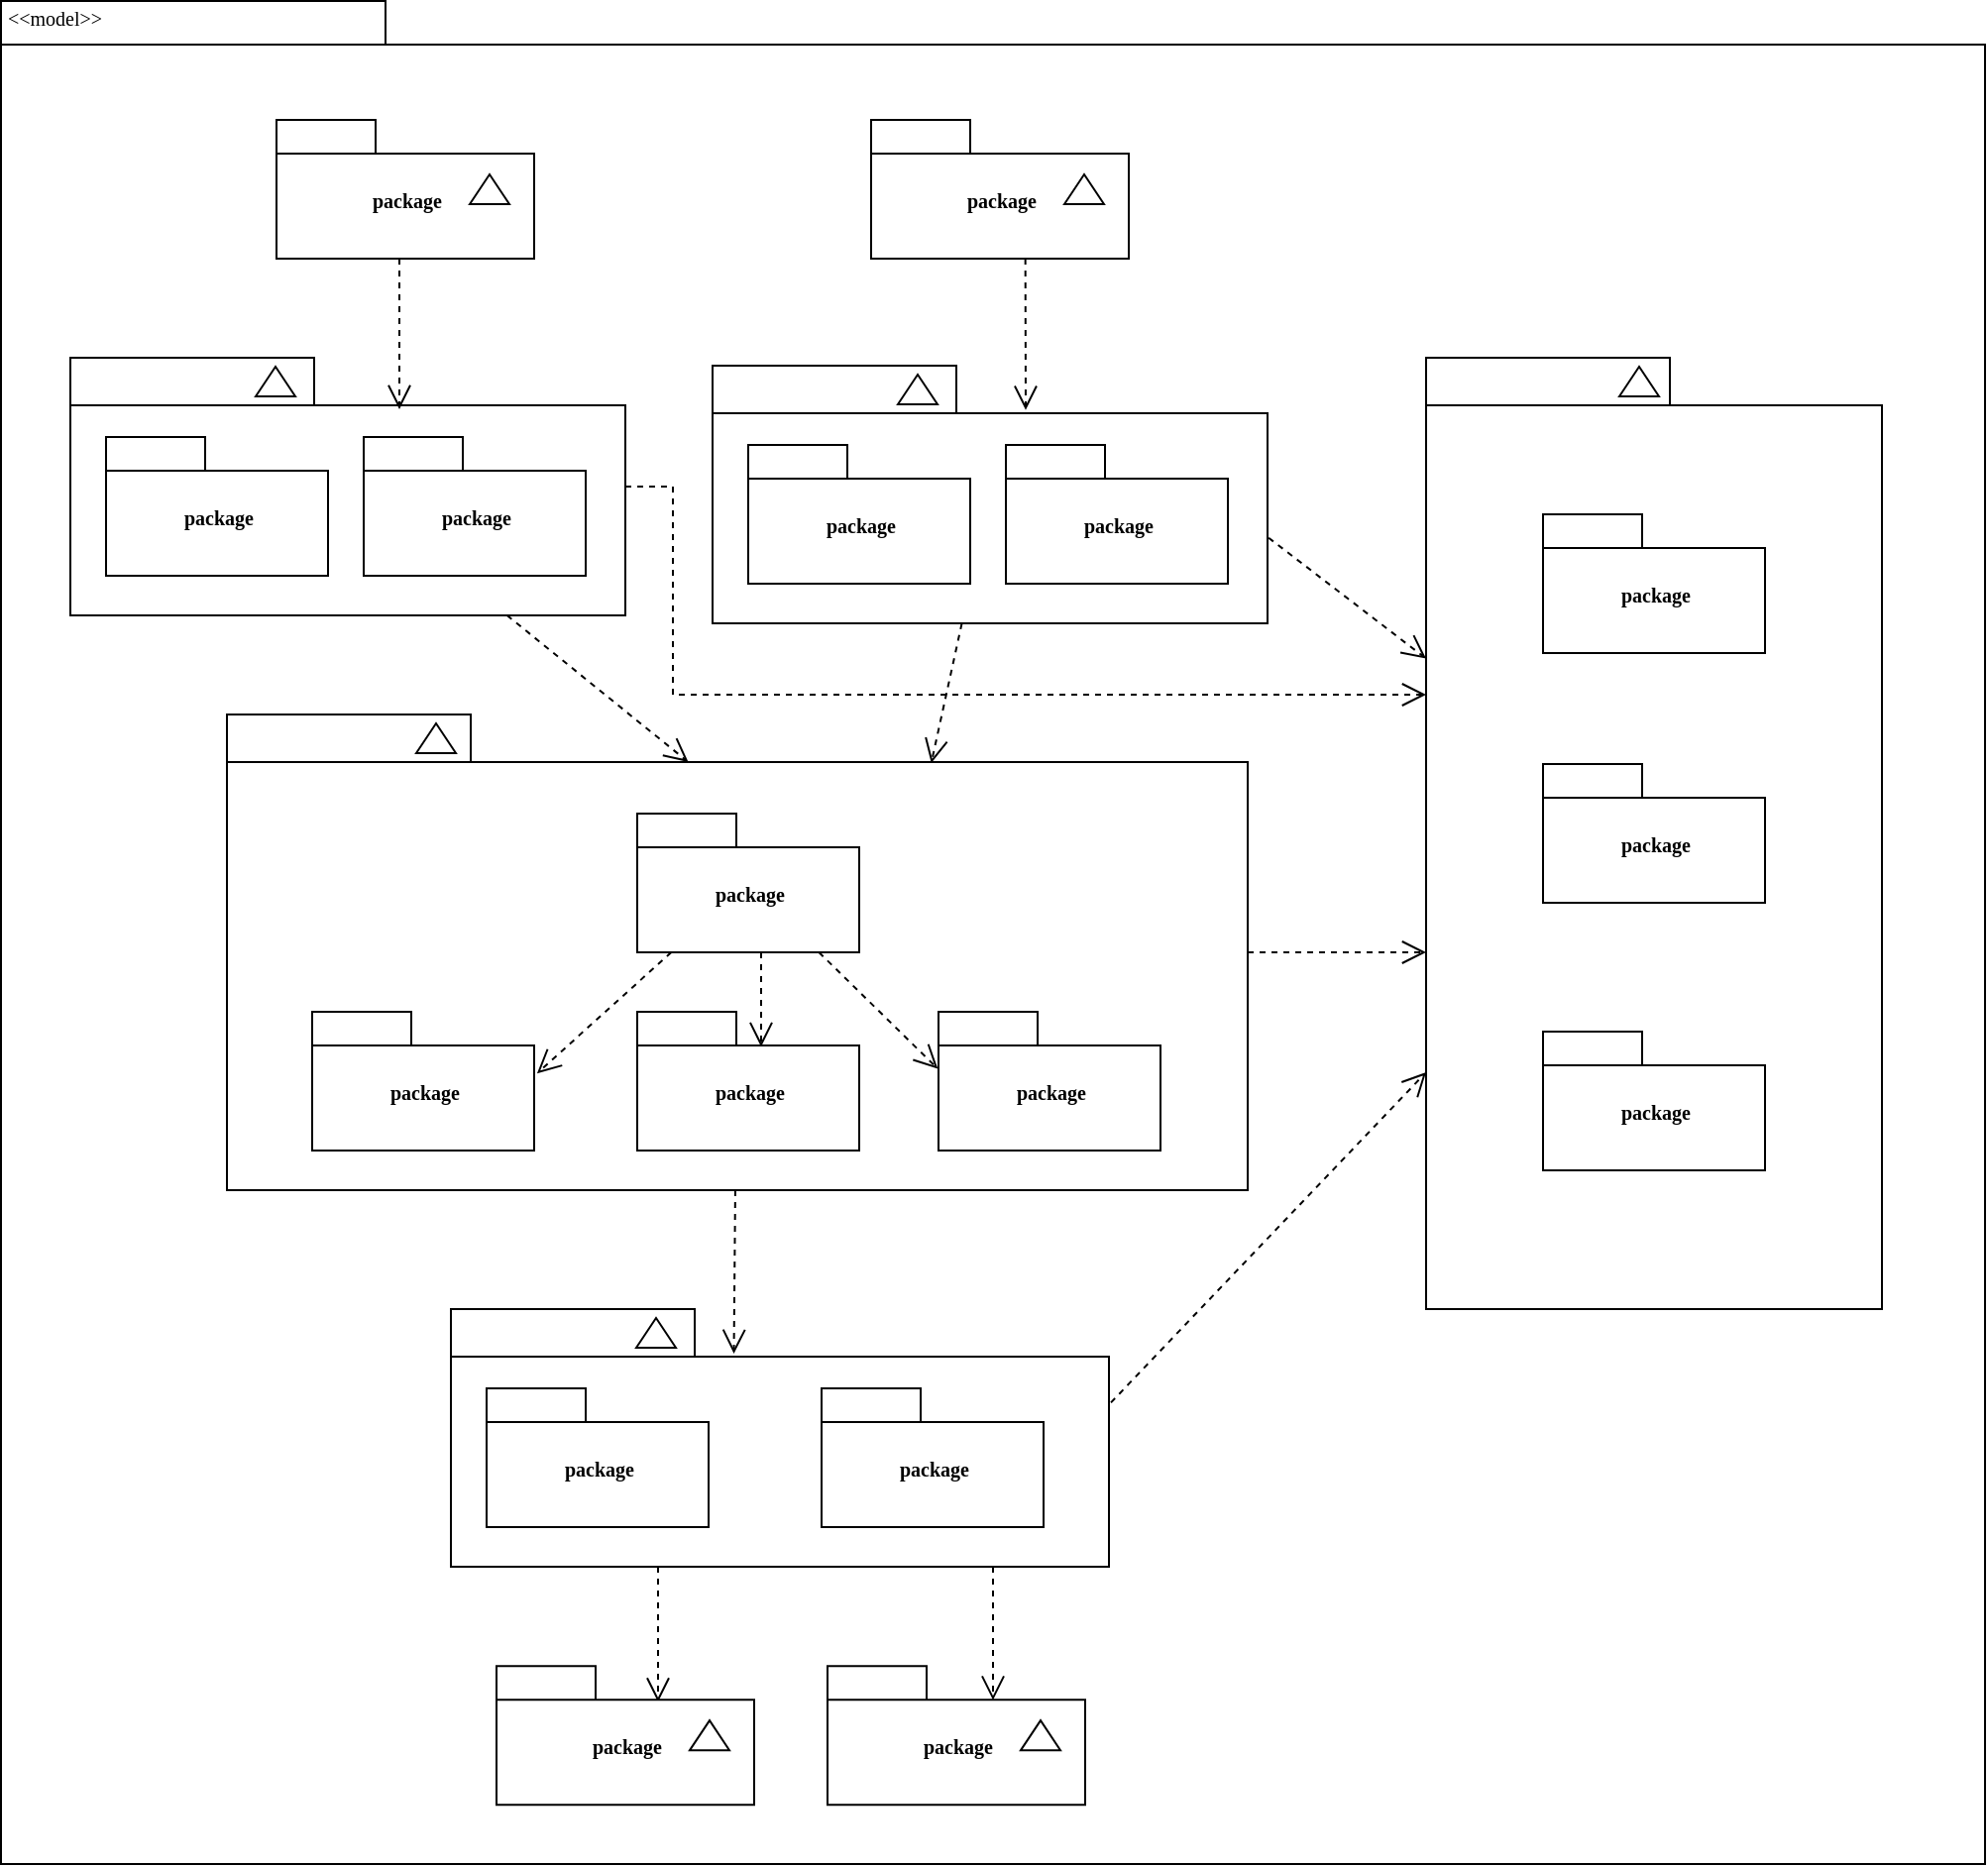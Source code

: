 <mxfile version="21.0.2" type="github" pages="8">
  <diagram name="Page-1" id="b5b7bab2-c9e2-2cf4-8b2a-24fd1a2a6d21">
    <mxGraphModel dx="1259" dy="672" grid="1" gridSize="10" guides="1" tooltips="1" connect="1" arrows="1" fold="1" page="1" pageScale="1" pageWidth="827" pageHeight="1169" background="none" math="0" shadow="0">
      <root>
        <mxCell id="0" />
        <mxCell id="1" parent="0" />
        <mxCell id="6e0c8c40b5770093-72" value="" style="shape=folder;fontStyle=1;spacingTop=10;tabWidth=194;tabHeight=22;tabPosition=left;html=1;rounded=0;shadow=0;comic=0;labelBackgroundColor=none;strokeWidth=1;fillColor=none;fontFamily=Verdana;fontSize=10;align=center;" parent="1" vertex="1">
          <mxGeometry x="326.5" y="114.5" width="1001" height="940" as="geometry" />
        </mxCell>
        <mxCell id="6e0c8c40b5770093-6" value="" style="group" parent="1" vertex="1" connectable="0">
          <mxGeometry x="465.5" y="174.5" width="130" height="70" as="geometry" />
        </mxCell>
        <mxCell id="6e0c8c40b5770093-4" value="package" style="shape=folder;fontStyle=1;spacingTop=10;tabWidth=50;tabHeight=17;tabPosition=left;html=1;rounded=0;shadow=0;comic=0;labelBackgroundColor=none;strokeWidth=1;fontFamily=Verdana;fontSize=10;align=center;" parent="6e0c8c40b5770093-6" vertex="1">
          <mxGeometry width="130" height="70" as="geometry" />
        </mxCell>
        <mxCell id="6e0c8c40b5770093-5" value="" style="triangle;whiteSpace=wrap;html=1;rounded=0;shadow=0;comic=0;labelBackgroundColor=none;strokeWidth=1;fontFamily=Verdana;fontSize=10;align=center;rotation=-90;" parent="6e0c8c40b5770093-6" vertex="1">
          <mxGeometry x="100" y="25" width="15" height="20" as="geometry" />
        </mxCell>
        <mxCell id="6e0c8c40b5770093-7" value="" style="group" parent="1" vertex="1" connectable="0">
          <mxGeometry x="765.5" y="174.5" width="130" height="70" as="geometry" />
        </mxCell>
        <mxCell id="6e0c8c40b5770093-8" value="package" style="shape=folder;fontStyle=1;spacingTop=10;tabWidth=50;tabHeight=17;tabPosition=left;html=1;rounded=0;shadow=0;comic=0;labelBackgroundColor=none;strokeWidth=1;fontFamily=Verdana;fontSize=10;align=center;" parent="6e0c8c40b5770093-7" vertex="1">
          <mxGeometry width="130" height="70" as="geometry" />
        </mxCell>
        <mxCell id="6e0c8c40b5770093-9" value="" style="triangle;whiteSpace=wrap;html=1;rounded=0;shadow=0;comic=0;labelBackgroundColor=none;strokeWidth=1;fontFamily=Verdana;fontSize=10;align=center;rotation=-90;" parent="6e0c8c40b5770093-7" vertex="1">
          <mxGeometry x="100" y="25" width="15" height="20" as="geometry" />
        </mxCell>
        <mxCell id="6e0c8c40b5770093-18" value="" style="group" parent="1" vertex="1" connectable="0">
          <mxGeometry x="361.5" y="294.5" width="280" height="130" as="geometry" />
        </mxCell>
        <mxCell id="6e0c8c40b5770093-11" value="" style="shape=folder;fontStyle=1;spacingTop=10;tabWidth=123;tabHeight=24;tabPosition=left;html=1;rounded=0;shadow=0;comic=0;labelBackgroundColor=none;strokeWidth=1;fontFamily=Verdana;fontSize=10;align=center;" parent="6e0c8c40b5770093-18" vertex="1">
          <mxGeometry width="280" height="130" as="geometry" />
        </mxCell>
        <mxCell id="6e0c8c40b5770093-13" value="" style="triangle;whiteSpace=wrap;html=1;rounded=0;shadow=0;comic=0;labelBackgroundColor=none;strokeWidth=1;fontFamily=Verdana;fontSize=10;align=center;rotation=-90;" parent="6e0c8c40b5770093-18" vertex="1">
          <mxGeometry x="96" y="2" width="15" height="20" as="geometry" />
        </mxCell>
        <mxCell id="6e0c8c40b5770093-15" value="package" style="shape=folder;fontStyle=1;spacingTop=10;tabWidth=50;tabHeight=17;tabPosition=left;html=1;rounded=0;shadow=0;comic=0;labelBackgroundColor=none;strokeWidth=1;fontFamily=Verdana;fontSize=10;align=center;" parent="6e0c8c40b5770093-18" vertex="1">
          <mxGeometry x="18" y="40" width="112" height="70" as="geometry" />
        </mxCell>
        <mxCell id="6e0c8c40b5770093-17" value="package" style="shape=folder;fontStyle=1;spacingTop=10;tabWidth=50;tabHeight=17;tabPosition=left;html=1;rounded=0;shadow=0;comic=0;labelBackgroundColor=none;strokeWidth=1;fontFamily=Verdana;fontSize=10;align=center;" parent="6e0c8c40b5770093-18" vertex="1">
          <mxGeometry x="148" y="40" width="112" height="70" as="geometry" />
        </mxCell>
        <mxCell id="6e0c8c40b5770093-19" value="" style="group" parent="1" vertex="1" connectable="0">
          <mxGeometry x="685.5" y="298.5" width="280" height="130" as="geometry" />
        </mxCell>
        <mxCell id="6e0c8c40b5770093-20" value="" style="shape=folder;fontStyle=1;spacingTop=10;tabWidth=123;tabHeight=24;tabPosition=left;html=1;rounded=0;shadow=0;comic=0;labelBackgroundColor=none;strokeWidth=1;fontFamily=Verdana;fontSize=10;align=center;" parent="6e0c8c40b5770093-19" vertex="1">
          <mxGeometry width="280" height="130" as="geometry" />
        </mxCell>
        <mxCell id="6e0c8c40b5770093-21" value="" style="triangle;whiteSpace=wrap;html=1;rounded=0;shadow=0;comic=0;labelBackgroundColor=none;strokeWidth=1;fontFamily=Verdana;fontSize=10;align=center;rotation=-90;" parent="6e0c8c40b5770093-19" vertex="1">
          <mxGeometry x="96" y="2" width="15" height="20" as="geometry" />
        </mxCell>
        <mxCell id="6e0c8c40b5770093-22" value="package" style="shape=folder;fontStyle=1;spacingTop=10;tabWidth=50;tabHeight=17;tabPosition=left;html=1;rounded=0;shadow=0;comic=0;labelBackgroundColor=none;strokeWidth=1;fontFamily=Verdana;fontSize=10;align=center;" parent="6e0c8c40b5770093-19" vertex="1">
          <mxGeometry x="18" y="40" width="112" height="70" as="geometry" />
        </mxCell>
        <mxCell id="6e0c8c40b5770093-23" value="package" style="shape=folder;fontStyle=1;spacingTop=10;tabWidth=50;tabHeight=17;tabPosition=left;html=1;rounded=0;shadow=0;comic=0;labelBackgroundColor=none;strokeWidth=1;fontFamily=Verdana;fontSize=10;align=center;" parent="6e0c8c40b5770093-19" vertex="1">
          <mxGeometry x="148" y="40" width="112" height="70" as="geometry" />
        </mxCell>
        <mxCell id="6e0c8c40b5770093-30" value="" style="group" parent="1" vertex="1" connectable="0">
          <mxGeometry x="1045.5" y="294.5" width="230" height="480" as="geometry" />
        </mxCell>
        <mxCell id="6e0c8c40b5770093-24" value="" style="group" parent="6e0c8c40b5770093-30" vertex="1" connectable="0">
          <mxGeometry width="230" height="480" as="geometry" />
        </mxCell>
        <mxCell id="6e0c8c40b5770093-25" value="" style="shape=folder;fontStyle=1;spacingTop=10;tabWidth=123;tabHeight=24;tabPosition=left;html=1;rounded=0;shadow=0;comic=0;labelBackgroundColor=none;strokeWidth=1;fontFamily=Verdana;fontSize=10;align=center;" parent="6e0c8c40b5770093-24" vertex="1">
          <mxGeometry width="230" height="480" as="geometry" />
        </mxCell>
        <mxCell id="6e0c8c40b5770093-29" value="" style="triangle;whiteSpace=wrap;html=1;rounded=0;shadow=0;comic=0;labelBackgroundColor=none;strokeWidth=1;fontFamily=Verdana;fontSize=10;align=center;rotation=-90;" parent="6e0c8c40b5770093-24" vertex="1">
          <mxGeometry x="100" y="2" width="15" height="20" as="geometry" />
        </mxCell>
        <mxCell id="6e0c8c40b5770093-27" value="package" style="shape=folder;fontStyle=1;spacingTop=10;tabWidth=50;tabHeight=17;tabPosition=left;html=1;rounded=0;shadow=0;comic=0;labelBackgroundColor=none;strokeWidth=1;fontFamily=Verdana;fontSize=10;align=center;" parent="6e0c8c40b5770093-24" vertex="1">
          <mxGeometry x="59" y="79" width="112" height="70" as="geometry" />
        </mxCell>
        <mxCell id="6e0c8c40b5770093-31" value="package" style="shape=folder;fontStyle=1;spacingTop=10;tabWidth=50;tabHeight=17;tabPosition=left;html=1;rounded=0;shadow=0;comic=0;labelBackgroundColor=none;strokeWidth=1;fontFamily=Verdana;fontSize=10;align=center;" parent="6e0c8c40b5770093-24" vertex="1">
          <mxGeometry x="59" y="205" width="112" height="70" as="geometry" />
        </mxCell>
        <mxCell id="6e0c8c40b5770093-28" value="package" style="shape=folder;fontStyle=1;spacingTop=10;tabWidth=50;tabHeight=17;tabPosition=left;html=1;rounded=0;shadow=0;comic=0;labelBackgroundColor=none;strokeWidth=1;fontFamily=Verdana;fontSize=10;align=center;" parent="6e0c8c40b5770093-24" vertex="1">
          <mxGeometry x="59" y="340" width="112" height="70" as="geometry" />
        </mxCell>
        <mxCell id="6e0c8c40b5770093-67" style="edgeStyle=none;rounded=0;html=1;entryX=0.43;entryY=0.173;entryPerimeter=0;dashed=1;labelBackgroundColor=none;startFill=0;endArrow=open;endFill=0;endSize=10;fontFamily=Verdana;fontSize=10;" parent="1" source="6e0c8c40b5770093-33" target="6e0c8c40b5770093-47" edge="1">
          <mxGeometry relative="1" as="geometry" />
        </mxCell>
        <mxCell id="6e0c8c40b5770093-71" style="edgeStyle=elbowEdgeStyle;rounded=0;html=1;dashed=1;labelBackgroundColor=none;startFill=0;endArrow=open;endFill=0;endSize=10;fontFamily=Verdana;fontSize=10;elbow=vertical;" parent="1" source="6e0c8c40b5770093-33" target="6e0c8c40b5770093-25" edge="1">
          <mxGeometry relative="1" as="geometry" />
        </mxCell>
        <mxCell id="6e0c8c40b5770093-33" value="" style="shape=folder;fontStyle=1;spacingTop=10;tabWidth=123;tabHeight=24;tabPosition=left;html=1;rounded=0;shadow=0;comic=0;labelBackgroundColor=none;strokeColor=#000000;strokeWidth=1;fillColor=#ffffff;fontFamily=Verdana;fontSize=10;fontColor=#000000;align=center;" parent="1" vertex="1">
          <mxGeometry x="440.5" y="474.5" width="515" height="240" as="geometry" />
        </mxCell>
        <mxCell id="6e0c8c40b5770093-64" style="edgeStyle=elbowEdgeStyle;rounded=0;html=1;entryX=0.559;entryY=0.251;entryPerimeter=0;dashed=1;labelBackgroundColor=none;startFill=0;endArrow=open;endFill=0;endSize=10;fontFamily=Verdana;fontSize=10;" parent="1" source="6e0c8c40b5770093-42" target="6e0c8c40b5770093-44" edge="1">
          <mxGeometry relative="1" as="geometry" />
        </mxCell>
        <mxCell id="6e0c8c40b5770093-65" style="edgeStyle=none;rounded=0;html=1;dashed=1;labelBackgroundColor=none;startFill=0;endArrow=open;endFill=0;endSize=10;fontFamily=Verdana;fontSize=10;entryX=-0.003;entryY=0.411;entryPerimeter=0;" parent="1" source="6e0c8c40b5770093-42" target="6e0c8c40b5770093-45" edge="1">
          <mxGeometry relative="1" as="geometry" />
        </mxCell>
        <mxCell id="6e0c8c40b5770093-66" style="edgeStyle=none;rounded=0;html=1;dashed=1;labelBackgroundColor=none;startFill=0;endArrow=open;endFill=0;endSize=10;fontFamily=Verdana;fontSize=10;entryX=1.013;entryY=0.444;entryPerimeter=0;" parent="1" source="6e0c8c40b5770093-42" target="6e0c8c40b5770093-43" edge="1">
          <mxGeometry relative="1" as="geometry" />
        </mxCell>
        <mxCell id="6e0c8c40b5770093-42" value="package" style="shape=folder;fontStyle=1;spacingTop=10;tabWidth=50;tabHeight=17;tabPosition=left;html=1;rounded=0;shadow=0;comic=0;labelBackgroundColor=none;strokeColor=#000000;strokeWidth=1;fillColor=#ffffff;fontFamily=Verdana;fontSize=10;fontColor=#000000;align=center;" parent="1" vertex="1">
          <mxGeometry x="647.5" y="524.5" width="112" height="70" as="geometry" />
        </mxCell>
        <mxCell id="6e0c8c40b5770093-43" value="package" style="shape=folder;fontStyle=1;spacingTop=10;tabWidth=50;tabHeight=17;tabPosition=left;html=1;rounded=0;shadow=0;comic=0;labelBackgroundColor=none;strokeColor=#000000;strokeWidth=1;fillColor=#ffffff;fontFamily=Verdana;fontSize=10;fontColor=#000000;align=center;" parent="1" vertex="1">
          <mxGeometry x="483.5" y="624.5" width="112" height="70" as="geometry" />
        </mxCell>
        <mxCell id="6e0c8c40b5770093-44" value="package" style="shape=folder;fontStyle=1;spacingTop=10;tabWidth=50;tabHeight=17;tabPosition=left;html=1;rounded=0;shadow=0;comic=0;labelBackgroundColor=none;strokeColor=#000000;strokeWidth=1;fillColor=#ffffff;fontFamily=Verdana;fontSize=10;fontColor=#000000;align=center;" parent="1" vertex="1">
          <mxGeometry x="647.5" y="624.5" width="112" height="70" as="geometry" />
        </mxCell>
        <mxCell id="6e0c8c40b5770093-45" value="package" style="shape=folder;fontStyle=1;spacingTop=10;tabWidth=50;tabHeight=17;tabPosition=left;html=1;rounded=0;shadow=0;comic=0;labelBackgroundColor=none;strokeColor=#000000;strokeWidth=1;fillColor=#ffffff;fontFamily=Verdana;fontSize=10;fontColor=#000000;align=center;" parent="1" vertex="1">
          <mxGeometry x="799.5" y="624.5" width="112" height="70" as="geometry" />
        </mxCell>
        <mxCell id="6e0c8c40b5770093-68" style="edgeStyle=elbowEdgeStyle;rounded=0;html=1;entryX=0.628;entryY=0.26;entryPerimeter=0;dashed=1;labelBackgroundColor=none;startFill=0;endArrow=open;endFill=0;endSize=10;fontFamily=Verdana;fontSize=10;" parent="1" source="6e0c8c40b5770093-47" target="6e0c8c40b5770093-53" edge="1">
          <mxGeometry relative="1" as="geometry" />
        </mxCell>
        <mxCell id="6e0c8c40b5770093-69" style="edgeStyle=elbowEdgeStyle;rounded=0;html=1;entryX=0.643;entryY=0.246;entryPerimeter=0;dashed=1;labelBackgroundColor=none;startFill=0;endArrow=open;endFill=0;endSize=10;fontFamily=Verdana;fontSize=10;" parent="1" source="6e0c8c40b5770093-47" target="6e0c8c40b5770093-56" edge="1">
          <mxGeometry relative="1" as="geometry" />
        </mxCell>
        <mxCell id="6e0c8c40b5770093-70" style="edgeStyle=none;rounded=0;html=1;dashed=1;labelBackgroundColor=none;startFill=0;endArrow=open;endFill=0;endSize=10;fontFamily=Verdana;fontSize=10;exitX=1.003;exitY=0.363;exitPerimeter=0;" parent="1" source="6e0c8c40b5770093-47" target="6e0c8c40b5770093-25" edge="1">
          <mxGeometry relative="1" as="geometry" />
        </mxCell>
        <mxCell id="6e0c8c40b5770093-47" value="" style="shape=folder;fontStyle=1;spacingTop=10;tabWidth=123;tabHeight=24;tabPosition=left;html=1;rounded=0;shadow=0;comic=0;labelBackgroundColor=none;strokeWidth=1;fontFamily=Verdana;fontSize=10;align=center;" parent="1" vertex="1">
          <mxGeometry x="553.5" y="774.5" width="332" height="130" as="geometry" />
        </mxCell>
        <mxCell id="6e0c8c40b5770093-48" value="" style="triangle;whiteSpace=wrap;html=1;rounded=0;shadow=0;comic=0;labelBackgroundColor=none;strokeWidth=1;fontFamily=Verdana;fontSize=10;align=center;rotation=-90;" parent="1" vertex="1">
          <mxGeometry x="649.5" y="776.5" width="15" height="20" as="geometry" />
        </mxCell>
        <mxCell id="6e0c8c40b5770093-49" value="package" style="shape=folder;fontStyle=1;spacingTop=10;tabWidth=50;tabHeight=17;tabPosition=left;html=1;rounded=0;shadow=0;comic=0;labelBackgroundColor=none;strokeWidth=1;fontFamily=Verdana;fontSize=10;align=center;" parent="1" vertex="1">
          <mxGeometry x="571.5" y="814.5" width="112" height="70" as="geometry" />
        </mxCell>
        <mxCell id="6e0c8c40b5770093-50" value="package" style="shape=folder;fontStyle=1;spacingTop=10;tabWidth=50;tabHeight=17;tabPosition=left;html=1;rounded=0;shadow=0;comic=0;labelBackgroundColor=none;strokeWidth=1;fontFamily=Verdana;fontSize=10;align=center;" parent="1" vertex="1">
          <mxGeometry x="740.5" y="814.5" width="112" height="70" as="geometry" />
        </mxCell>
        <mxCell id="6e0c8c40b5770093-51" value="" style="triangle;whiteSpace=wrap;html=1;rounded=0;shadow=0;comic=0;labelBackgroundColor=none;strokeColor=#000000;strokeWidth=1;fillColor=#ffffff;fontFamily=Verdana;fontSize=10;fontColor=#000000;align=center;rotation=-90;" parent="1" vertex="1">
          <mxGeometry x="538.5" y="476.5" width="15" height="20" as="geometry" />
        </mxCell>
        <mxCell id="6e0c8c40b5770093-52" value="" style="group" parent="1" vertex="1" connectable="0">
          <mxGeometry x="576.5" y="954.569" width="130" height="70" as="geometry" />
        </mxCell>
        <mxCell id="6e0c8c40b5770093-53" value="package" style="shape=folder;fontStyle=1;spacingTop=10;tabWidth=50;tabHeight=17;tabPosition=left;html=1;rounded=0;shadow=0;comic=0;labelBackgroundColor=none;strokeWidth=1;fontFamily=Verdana;fontSize=10;align=center;" parent="6e0c8c40b5770093-52" vertex="1">
          <mxGeometry width="130" height="70" as="geometry" />
        </mxCell>
        <mxCell id="6e0c8c40b5770093-54" value="" style="triangle;whiteSpace=wrap;html=1;rounded=0;shadow=0;comic=0;labelBackgroundColor=none;strokeWidth=1;fontFamily=Verdana;fontSize=10;align=center;rotation=-90;" parent="6e0c8c40b5770093-52" vertex="1">
          <mxGeometry x="100" y="25" width="15" height="20" as="geometry" />
        </mxCell>
        <mxCell id="6e0c8c40b5770093-55" value="" style="group" parent="1" vertex="1" connectable="0">
          <mxGeometry x="743.5" y="954.569" width="130" height="70" as="geometry" />
        </mxCell>
        <mxCell id="6e0c8c40b5770093-56" value="package" style="shape=folder;fontStyle=1;spacingTop=10;tabWidth=50;tabHeight=17;tabPosition=left;html=1;rounded=0;shadow=0;comic=0;labelBackgroundColor=none;strokeWidth=1;fontFamily=Verdana;fontSize=10;align=center;" parent="6e0c8c40b5770093-55" vertex="1">
          <mxGeometry width="130" height="70" as="geometry" />
        </mxCell>
        <mxCell id="6e0c8c40b5770093-57" value="" style="triangle;whiteSpace=wrap;html=1;rounded=0;shadow=0;comic=0;labelBackgroundColor=none;strokeWidth=1;fontFamily=Verdana;fontSize=10;align=center;rotation=-90;" parent="6e0c8c40b5770093-55" vertex="1">
          <mxGeometry x="100" y="25" width="15" height="20" as="geometry" />
        </mxCell>
        <mxCell id="6e0c8c40b5770093-58" style="rounded=0;html=1;dashed=1;labelBackgroundColor=none;startFill=0;endArrow=open;endFill=0;endSize=10;fontFamily=Verdana;fontSize=10;entryX=0.592;entryY=0.2;entryPerimeter=0;edgeStyle=elbowEdgeStyle;" parent="1" source="6e0c8c40b5770093-4" target="6e0c8c40b5770093-11" edge="1">
          <mxGeometry relative="1" as="geometry" />
        </mxCell>
        <mxCell id="6e0c8c40b5770093-59" style="rounded=0;html=1;dashed=1;labelBackgroundColor=none;startFill=0;endArrow=open;endFill=0;endSize=10;fontFamily=Verdana;fontSize=10;entryX=0.592;entryY=0.2;entryPerimeter=0;edgeStyle=elbowEdgeStyle;" parent="1" edge="1">
          <mxGeometry relative="1" as="geometry">
            <mxPoint x="843.328" y="244.5" as="sourcePoint" />
            <mxPoint x="843.328" y="320.845" as="targetPoint" />
          </mxGeometry>
        </mxCell>
        <mxCell id="6e0c8c40b5770093-60" style="rounded=0;html=1;entryX=0.452;entryY=0.1;entryPerimeter=0;dashed=1;labelBackgroundColor=none;startFill=0;endArrow=open;endFill=0;endSize=10;fontFamily=Verdana;fontSize=10;" parent="1" source="6e0c8c40b5770093-11" target="6e0c8c40b5770093-33" edge="1">
          <mxGeometry relative="1" as="geometry" />
        </mxCell>
        <mxCell id="6e0c8c40b5770093-61" style="edgeStyle=none;rounded=0;html=1;entryX=0.69;entryY=0.102;entryPerimeter=0;dashed=1;labelBackgroundColor=none;startFill=0;endArrow=open;endFill=0;endSize=10;fontFamily=Verdana;fontSize=10;" parent="1" source="6e0c8c40b5770093-20" target="6e0c8c40b5770093-33" edge="1">
          <mxGeometry relative="1" as="geometry" />
        </mxCell>
        <mxCell id="6e0c8c40b5770093-62" style="edgeStyle=none;rounded=0;html=1;dashed=1;labelBackgroundColor=none;startFill=0;endArrow=open;endFill=0;endSize=10;fontFamily=Verdana;fontSize=10;exitX=1.002;exitY=0.668;exitPerimeter=0;" parent="1" source="6e0c8c40b5770093-20" target="6e0c8c40b5770093-25" edge="1">
          <mxGeometry relative="1" as="geometry" />
        </mxCell>
        <mxCell id="6e0c8c40b5770093-63" style="edgeStyle=orthogonalEdgeStyle;rounded=0;html=1;dashed=1;labelBackgroundColor=none;startFill=0;endArrow=open;endFill=0;endSize=10;fontFamily=Verdana;fontSize=10;" parent="1" source="6e0c8c40b5770093-11" target="6e0c8c40b5770093-25" edge="1">
          <mxGeometry relative="1" as="geometry">
            <Array as="points">
              <mxPoint x="665.5" y="359.5" />
              <mxPoint x="665.5" y="464.5" />
            </Array>
          </mxGeometry>
        </mxCell>
        <mxCell id="6e0c8c40b5770093-73" value="&amp;lt;&amp;lt;model&amp;gt;&amp;gt;" style="text;html=1;align=left;verticalAlign=top;spacingTop=-4;fontSize=10;fontFamily=Verdana" parent="1" vertex="1">
          <mxGeometry x="327.5" y="114.5" width="130" height="20" as="geometry" />
        </mxCell>
      </root>
    </mxGraphModel>
  </diagram>
  <diagram id="4VaUR7ETAoKFoxgm06S1" name="페이지-2">
    <mxGraphModel dx="1259" dy="672" grid="1" gridSize="10" guides="1" tooltips="1" connect="1" arrows="1" fold="1" page="1" pageScale="1" pageWidth="827" pageHeight="1169" math="0" shadow="0">
      <root>
        <mxCell id="0" />
        <mxCell id="1" parent="0" />
        <mxCell id="VFD3CzmYb9bngyi7ma9D-1" value="" style="rounded=1;whiteSpace=wrap;html=1;strokeColor=none;fillColor=#BAC8D3;fontSize=24;fontColor=#23445D;align=center;opacity=60;" parent="1" vertex="1">
          <mxGeometry x="707" y="500" width="160" height="260" as="geometry" />
        </mxCell>
        <mxCell id="VFD3CzmYb9bngyi7ma9D-2" value="&lt;font color=&quot;#23445d&quot;&gt;WAN&lt;/font&gt;" style="rounded=1;whiteSpace=wrap;html=1;strokeColor=none;fillColor=none;fontSize=14;fontColor=#742B21;align=center;fontStyle=1" parent="1" vertex="1">
          <mxGeometry x="751" y="514" width="73" height="19" as="geometry" />
        </mxCell>
        <mxCell id="VFD3CzmYb9bngyi7ma9D-3" value="" style="rounded=1;whiteSpace=wrap;html=1;strokeColor=none;fillColor=#BAC8D3;fontSize=24;fontColor=#23445D;align=center;opacity=60;" parent="1" vertex="1">
          <mxGeometry x="1346" y="849" width="260" height="247" as="geometry" />
        </mxCell>
        <mxCell id="VFD3CzmYb9bngyi7ma9D-4" value="" style="rounded=1;whiteSpace=wrap;html=1;strokeColor=none;fillColor=#BAC8D3;fontSize=24;fontColor=#23445D;align=center;opacity=60;" parent="1" vertex="1">
          <mxGeometry x="642" y="840" width="273" height="380" as="geometry" />
        </mxCell>
        <mxCell id="VFD3CzmYb9bngyi7ma9D-5" value="" style="rounded=1;whiteSpace=wrap;html=1;strokeColor=none;fillColor=#BAC8D3;fontSize=24;fontColor=#23445D;align=center;opacity=60;" parent="1" vertex="1">
          <mxGeometry x="1395" y="500" width="160" height="260" as="geometry" />
        </mxCell>
        <mxCell id="VFD3CzmYb9bngyi7ma9D-6" value="" style="rounded=1;whiteSpace=wrap;html=1;strokeColor=none;fillColor=#BAC8D3;fontSize=24;fontColor=#23445D;align=center;opacity=60;" parent="1" vertex="1">
          <mxGeometry x="1115" y="605" width="160" height="615" as="geometry" />
        </mxCell>
        <mxCell id="VFD3CzmYb9bngyi7ma9D-7" value="" style="rounded=1;whiteSpace=wrap;html=1;strokeColor=none;fillColor=#BAC8D3;fontSize=24;fontColor=#23445D;align=center;opacity=60;" parent="1" vertex="1">
          <mxGeometry x="342" y="760" width="260" height="300" as="geometry" />
        </mxCell>
        <mxCell id="VFD3CzmYb9bngyi7ma9D-8" value="" style="rounded=1;whiteSpace=wrap;html=1;strokeColor=none;fillColor=#BAC8D3;fontSize=24;fontColor=#23445D;align=center;opacity=60;" parent="1" vertex="1">
          <mxGeometry x="20" y="609" width="290" height="631" as="geometry" />
        </mxCell>
        <mxCell id="VFD3CzmYb9bngyi7ma9D-9" value="" style="rounded=1;whiteSpace=wrap;html=1;strokeColor=none;fillColor=#BAC8D3;fontSize=24;fontColor=#23445D;align=center;opacity=60;" parent="1" vertex="1">
          <mxGeometry x="1152" y="110" width="450" height="210" as="geometry" />
        </mxCell>
        <mxCell id="VFD3CzmYb9bngyi7ma9D-10" value="" style="rounded=1;whiteSpace=wrap;html=1;strokeColor=none;fillColor=#BAC8D3;fontSize=24;fontColor=#23445D;align=center;opacity=60;" parent="1" vertex="1">
          <mxGeometry x="22" y="110" width="690" height="200" as="geometry" />
        </mxCell>
        <mxCell id="VFD3CzmYb9bngyi7ma9D-11" value="" style="shape=mxgraph.cisco.computers_and_peripherals.workstation;html=1;dashed=0;fillColor=#10739E;strokeColor=#ffffff;strokeWidth=2;verticalLabelPosition=bottom;verticalAlign=top;fontFamily=Helvetica;fontSize=36;fontColor=#FFB366" parent="1" vertex="1">
          <mxGeometry x="52" y="175" width="83" height="62" as="geometry" />
        </mxCell>
        <mxCell id="VFD3CzmYb9bngyi7ma9D-12" value="" style="shape=mxgraph.cisco.servers.fileserver;html=1;dashed=0;fillColor=#10739E;strokeColor=#ffffff;strokeWidth=2;verticalLabelPosition=bottom;verticalAlign=top;fontFamily=Helvetica;fontSize=36;fontColor=#FFB366" parent="1" vertex="1">
          <mxGeometry x="170" y="174" width="43" height="62" as="geometry" />
        </mxCell>
        <mxCell id="VFD3CzmYb9bngyi7ma9D-13" value="" style="shape=mxgraph.cisco.servers.fileserver;html=1;dashed=0;fillColor=#10739E;strokeColor=#ffffff;strokeWidth=2;verticalLabelPosition=bottom;verticalAlign=top;fontFamily=Helvetica;fontSize=36;fontColor=#FFB366" parent="1" vertex="1">
          <mxGeometry x="374" y="174" width="43" height="62" as="geometry" />
        </mxCell>
        <mxCell id="VFD3CzmYb9bngyi7ma9D-14" value="" style="shape=mxgraph.cisco.servers.file_server;html=1;dashed=0;fillColor=#10739E;strokeColor=#ffffff;strokeWidth=2;verticalLabelPosition=bottom;verticalAlign=top;fontFamily=Helvetica;fontSize=36;fontColor=#FFB366" parent="1" vertex="1">
          <mxGeometry x="308" y="179" width="43" height="58" as="geometry" />
        </mxCell>
        <mxCell id="VFD3CzmYb9bngyi7ma9D-16" value="" style="shape=mxgraph.cisco.computers_and_peripherals.ibm_mini_as400;html=1;dashed=0;fillColor=#10739E;strokeColor=#ffffff;strokeWidth=2;verticalLabelPosition=bottom;verticalAlign=top;fontFamily=Helvetica;fontSize=36;fontColor=#FFB366" parent="1" vertex="1">
          <mxGeometry x="431" y="175" width="43" height="62" as="geometry" />
        </mxCell>
        <mxCell id="VFD3CzmYb9bngyi7ma9D-17" value="" style="shape=mxgraph.cisco.computers_and_peripherals.ibm_mainframe;html=1;dashed=0;fillColor=#10739E;strokeColor=#ffffff;strokeWidth=2;verticalLabelPosition=bottom;verticalAlign=top;fontFamily=Helvetica;fontSize=36;fontColor=#FFB366" parent="1" vertex="1">
          <mxGeometry x="500" y="167" width="50" height="70" as="geometry" />
        </mxCell>
        <mxCell id="VFD3CzmYb9bngyi7ma9D-18" value="" style="shape=mxgraph.cisco.servers.fileserver;html=1;dashed=0;fillColor=#10739E;strokeColor=#ffffff;strokeWidth=2;verticalLabelPosition=bottom;verticalAlign=top;fontFamily=Helvetica;fontSize=36;fontColor=#FFB366" parent="1" vertex="1">
          <mxGeometry x="1232" y="177" width="43" height="62" as="geometry" />
        </mxCell>
        <mxCell id="VFD3CzmYb9bngyi7ma9D-19" value="" style="shape=mxgraph.cisco.servers.fileserver;html=1;dashed=0;fillColor=#10739E;strokeColor=#ffffff;strokeWidth=2;verticalLabelPosition=bottom;verticalAlign=top;fontFamily=Helvetica;fontSize=36;fontColor=#FFB366" parent="1" vertex="1">
          <mxGeometry x="1302" y="177" width="43" height="62" as="geometry" />
        </mxCell>
        <mxCell id="VFD3CzmYb9bngyi7ma9D-20" value="" style="shape=mxgraph.cisco.computers_and_peripherals.ibm_mainframe;html=1;dashed=0;fillColor=#10739E;strokeColor=#ffffff;strokeWidth=2;verticalLabelPosition=bottom;verticalAlign=top;fontFamily=Helvetica;fontSize=36;fontColor=#FFB366" parent="1" vertex="1">
          <mxGeometry x="1382" y="173" width="50" height="70" as="geometry" />
        </mxCell>
        <mxCell id="VFD3CzmYb9bngyi7ma9D-21" value="" style="shape=mxgraph.cisco.servers.storage_server;html=1;dashed=0;fillColor=#10739E;strokeColor=#ffffff;strokeWidth=2;verticalLabelPosition=bottom;verticalAlign=top;fontFamily=Helvetica;fontSize=36;fontColor=#FFB366" parent="1" vertex="1">
          <mxGeometry x="1462" y="161" width="54" height="83" as="geometry" />
        </mxCell>
        <mxCell id="VFD3CzmYb9bngyi7ma9D-22" value="" style="shape=mxgraph.cisco.switches.workgroup_switch;html=1;dashed=0;fillColor=#10739E;strokeColor=#ffffff;strokeWidth=2;verticalLabelPosition=bottom;verticalAlign=top;fontFamily=Helvetica;fontSize=36;fontColor=#FFB366" parent="1" vertex="1">
          <mxGeometry x="408" y="332" width="101" height="50" as="geometry" />
        </mxCell>
        <mxCell id="VFD3CzmYb9bngyi7ma9D-23" value="" style="shape=mxgraph.cisco.security.pix_firewall;html=1;dashed=0;fillColor=#10739E;strokeColor=#ffffff;strokeWidth=2;verticalLabelPosition=bottom;verticalAlign=top;fontFamily=Helvetica;fontSize=36;fontColor=#FFB366" parent="1" vertex="1">
          <mxGeometry x="1198" y="332" width="77" height="51" as="geometry" />
        </mxCell>
        <mxCell id="VFD3CzmYb9bngyi7ma9D-24" value="Internet" style="shape=mxgraph.cisco.storage.cloud;html=1;dashed=0;strokeColor=#23445D;fillColor=#ffffff;strokeWidth=2;fontFamily=Helvetica;fontSize=24;fontColor=#23445D;align=center;fontStyle=1" parent="1" vertex="1">
          <mxGeometry x="839" y="167" width="186" height="106" as="geometry" />
        </mxCell>
        <mxCell id="VFD3CzmYb9bngyi7ma9D-25" value="PSTN" style="shape=mxgraph.cisco.storage.cloud;html=1;dashed=0;strokeColor=#23445D;fillColor=#ffffff;strokeWidth=2;fontFamily=Helvetica;fontSize=24;fontColor=#23445D;fontStyle=1" parent="1" vertex="1">
          <mxGeometry x="839" y="290" width="186" height="106" as="geometry" />
        </mxCell>
        <mxCell id="VFD3CzmYb9bngyi7ma9D-26" value="" style="shape=mxgraph.cisco.servers.communications_server;html=1;dashed=0;fillColor=#10739E;strokeColor=#ffffff;strokeWidth=2;verticalLabelPosition=bottom;verticalAlign=top;fontFamily=Helvetica;fontSize=36;fontColor=#FFB366" parent="1" vertex="1">
          <mxGeometry x="1012" y="326" width="54" height="56" as="geometry" />
        </mxCell>
        <mxCell id="VFD3CzmYb9bngyi7ma9D-27" value="" style="shape=mxgraph.cisco.switches.layer_3_switch;html=1;dashed=0;fillColor=#10739E;strokeColor=#ffffff;strokeWidth=2;verticalLabelPosition=bottom;verticalAlign=top;fontFamily=Helvetica;fontSize=36;fontColor=#FFB366" parent="1" vertex="1">
          <mxGeometry x="623" y="450" width="64" height="64" as="geometry" />
        </mxCell>
        <mxCell id="VFD3CzmYb9bngyi7ma9D-28" value="" style="shape=mxgraph.cisco.switches.layer_3_switch;html=1;dashed=0;fillColor=#10739E;strokeColor=#ffffff;strokeWidth=2;verticalLabelPosition=bottom;verticalAlign=top;fontFamily=Helvetica;fontSize=36;fontColor=#FFB366" parent="1" vertex="1">
          <mxGeometry x="1232" y="450" width="64" height="64" as="geometry" />
        </mxCell>
        <mxCell id="VFD3CzmYb9bngyi7ma9D-29" value="" style="shape=mxgraph.cisco.switches.workgroup_switch;html=1;dashed=0;fillColor=#10739E;strokeColor=#ffffff;strokeWidth=2;verticalLabelPosition=bottom;verticalAlign=top;fontFamily=Helvetica;fontSize=36;fontColor=#FFB366" parent="1" vertex="1">
          <mxGeometry x="134" y="544" width="101" height="50" as="geometry" />
        </mxCell>
        <mxCell id="VFD3CzmYb9bngyi7ma9D-30" value="" style="shape=mxgraph.cisco.switches.workgroup_switch;html=1;dashed=0;fillColor=#10739E;strokeColor=#ffffff;strokeWidth=2;verticalLabelPosition=bottom;verticalAlign=top;fontFamily=Helvetica;fontSize=36;fontColor=#FFB366" parent="1" vertex="1">
          <mxGeometry x="950" y="540" width="101" height="50" as="geometry" />
        </mxCell>
        <mxCell id="VFD3CzmYb9bngyi7ma9D-31" value="" style="shape=mxgraph.cisco.switches.workgroup_switch;html=1;dashed=0;fillColor=#10739E;strokeColor=#ffffff;strokeWidth=2;verticalLabelPosition=bottom;verticalAlign=top;fontFamily=Helvetica;fontSize=36;fontColor=#FFB366" parent="1" vertex="1">
          <mxGeometry x="492" y="556" width="101" height="50" as="geometry" />
        </mxCell>
        <mxCell id="VFD3CzmYb9bngyi7ma9D-32" value="" style="shape=mxgraph.cisco.switches.workgroup_switch;html=1;dashed=0;fillColor=#10739E;strokeColor=#ffffff;strokeWidth=2;verticalLabelPosition=bottom;verticalAlign=top;fontFamily=Helvetica;fontSize=36;fontColor=#FFB366" parent="1" vertex="1">
          <mxGeometry x="1201" y="540" width="101" height="50" as="geometry" />
        </mxCell>
        <mxCell id="VFD3CzmYb9bngyi7ma9D-33" value="" style="shape=mxgraph.cisco.switches.workgroup_switch;html=1;dashed=0;fillColor=#10739E;strokeColor=#ffffff;strokeWidth=2;verticalLabelPosition=bottom;verticalAlign=top;fontFamily=Helvetica;fontSize=36;fontColor=#FFB366" parent="1" vertex="1">
          <mxGeometry x="353" y="776" width="101" height="50" as="geometry" />
        </mxCell>
        <mxCell id="VFD3CzmYb9bngyi7ma9D-34" value="" style="shape=mxgraph.cisco.switches.workgroup_switch;html=1;dashed=0;fillColor=#10739E;strokeColor=#ffffff;strokeWidth=2;verticalLabelPosition=bottom;verticalAlign=top;fontFamily=Helvetica;fontSize=36;fontColor=#FFB366" parent="1" vertex="1">
          <mxGeometry x="475" y="934" width="101" height="50" as="geometry" />
        </mxCell>
        <mxCell id="VFD3CzmYb9bngyi7ma9D-35" value="" style="shape=mxgraph.cisco.misc.access_point;html=1;dashed=0;fillColor=#10739E;strokeColor=#ffffff;strokeWidth=2;verticalLabelPosition=bottom;verticalAlign=top;fontFamily=Helvetica;fontSize=36;fontColor=#FFB366" parent="1" vertex="1">
          <mxGeometry x="215" y="635" width="75" height="34" as="geometry" />
        </mxCell>
        <mxCell id="VFD3CzmYb9bngyi7ma9D-36" value="" style="shape=mxgraph.cisco.misc.access_point;html=1;dashed=0;fillColor=#10739E;strokeColor=#ffffff;strokeWidth=2;verticalLabelPosition=bottom;verticalAlign=top;fontFamily=Helvetica;fontSize=36;fontColor=#FFB366" parent="1" vertex="1">
          <mxGeometry x="215" y="703" width="75" height="34" as="geometry" />
        </mxCell>
        <mxCell id="VFD3CzmYb9bngyi7ma9D-37" value="" style="shape=mxgraph.cisco.misc.access_point;html=1;dashed=0;fillColor=#10739E;strokeColor=#ffffff;strokeWidth=2;verticalLabelPosition=bottom;verticalAlign=top;fontFamily=Helvetica;fontSize=36;fontColor=#FFB366" parent="1" vertex="1">
          <mxGeometry x="215" y="932" width="75" height="34" as="geometry" />
        </mxCell>
        <mxCell id="VFD3CzmYb9bngyi7ma9D-38" value="" style="shape=mxgraph.cisco.misc.access_point;html=1;dashed=0;fillColor=#10739E;strokeColor=#ffffff;strokeWidth=2;verticalLabelPosition=bottom;verticalAlign=top;fontFamily=Helvetica;fontSize=36;fontColor=#FFB366" parent="1" vertex="1">
          <mxGeometry x="215" y="785" width="75" height="34" as="geometry" />
        </mxCell>
        <mxCell id="VFD3CzmYb9bngyi7ma9D-39" value="" style="shape=mxgraph.cisco.misc.access_point;html=1;dashed=0;fillColor=#10739E;strokeColor=#ffffff;strokeWidth=2;verticalLabelPosition=bottom;verticalAlign=top;fontFamily=Helvetica;fontSize=36;fontColor=#FFB366" parent="1" vertex="1">
          <mxGeometry x="215" y="1010" width="75" height="34" as="geometry" />
        </mxCell>
        <mxCell id="VFD3CzmYb9bngyi7ma9D-40" value="" style="shape=mxgraph.cisco.misc.access_point;html=1;dashed=0;fillColor=#10739E;strokeColor=#ffffff;strokeWidth=2;verticalLabelPosition=bottom;verticalAlign=top;fontFamily=Helvetica;fontSize=36;fontColor=#FFB366" parent="1" vertex="1">
          <mxGeometry x="215" y="859" width="75" height="34" as="geometry" />
        </mxCell>
        <mxCell id="VFD3CzmYb9bngyi7ma9D-41" value="" style="shape=mxgraph.cisco.hubs_and_gateways.100baset_hub;html=1;dashed=0;fillColor=#10739E;strokeColor=#ffffff;strokeWidth=2;verticalLabelPosition=bottom;verticalAlign=top;fontFamily=Helvetica;fontSize=36;fontColor=#FFB366" parent="1" vertex="1">
          <mxGeometry x="51" y="624" width="90" height="45" as="geometry" />
        </mxCell>
        <mxCell id="VFD3CzmYb9bngyi7ma9D-42" value="" style="shape=mxgraph.cisco.hubs_and_gateways.100baset_hub;html=1;dashed=0;fillColor=#10739E;strokeColor=#ffffff;strokeWidth=2;verticalLabelPosition=bottom;verticalAlign=top;fontFamily=Helvetica;fontSize=36;fontColor=#FFB366" parent="1" vertex="1">
          <mxGeometry x="51" y="921" width="90" height="45" as="geometry" />
        </mxCell>
        <mxCell id="VFD3CzmYb9bngyi7ma9D-43" value="" style="shape=mxgraph.cisco.hubs_and_gateways.100baset_hub;html=1;dashed=0;fillColor=#10739E;strokeColor=#ffffff;strokeWidth=2;verticalLabelPosition=bottom;verticalAlign=top;fontFamily=Helvetica;fontSize=36;fontColor=#FFB366" parent="1" vertex="1">
          <mxGeometry x="51" y="695" width="90" height="45" as="geometry" />
        </mxCell>
        <mxCell id="VFD3CzmYb9bngyi7ma9D-44" value="" style="shape=mxgraph.cisco.hubs_and_gateways.100baset_hub;html=1;dashed=0;fillColor=#10739E;strokeColor=#ffffff;strokeWidth=2;verticalLabelPosition=bottom;verticalAlign=top;fontFamily=Helvetica;fontSize=36;fontColor=#FFB366" parent="1" vertex="1">
          <mxGeometry x="51" y="774" width="90" height="45" as="geometry" />
        </mxCell>
        <mxCell id="VFD3CzmYb9bngyi7ma9D-45" value="" style="shape=mxgraph.cisco.hubs_and_gateways.100baset_hub;html=1;dashed=0;fillColor=#10739E;strokeColor=#ffffff;strokeWidth=2;verticalLabelPosition=bottom;verticalAlign=top;fontFamily=Helvetica;fontSize=36;fontColor=#FFB366" parent="1" vertex="1">
          <mxGeometry x="51" y="848" width="90" height="45" as="geometry" />
        </mxCell>
        <mxCell id="VFD3CzmYb9bngyi7ma9D-46" value="" style="shape=mxgraph.cisco.misc.token;html=1;dashed=0;strokeColor=#10739E;fillColor=#ffffff;strokeWidth=2;verticalLabelPosition=bottom;verticalAlign=top;fontFamily=Helvetica;fontSize=36;fontColor=#23445D;labelBackgroundColor=none;" parent="1" vertex="1">
          <mxGeometry x="969" y="617" width="59" height="61" as="geometry" />
        </mxCell>
        <mxCell id="VFD3CzmYb9bngyi7ma9D-47" value="" style="shape=mxgraph.cisco.routers.router;html=1;dashed=0;fillColor=#10739E;strokeColor=#ffffff;strokeWidth=2;verticalLabelPosition=bottom;verticalAlign=top;fontFamily=Helvetica;fontSize=36;fontColor=#FFB366" parent="1" vertex="1">
          <mxGeometry x="749" y="555" width="78" height="53" as="geometry" />
        </mxCell>
        <mxCell id="VFD3CzmYb9bngyi7ma9D-48" value="" style="shape=mxgraph.cisco.routers.router;html=1;dashed=0;fillColor=#10739E;strokeColor=#ffffff;strokeWidth=2;verticalLabelPosition=bottom;verticalAlign=top;fontFamily=Helvetica;fontSize=36;fontColor=#FFB366" parent="1" vertex="1">
          <mxGeometry x="1436" y="556" width="78" height="53" as="geometry" />
        </mxCell>
        <mxCell id="VFD3CzmYb9bngyi7ma9D-49" value="" style="shape=mxgraph.cisco.routers.router;html=1;dashed=0;fillColor=#10739E;strokeColor=#ffffff;strokeWidth=2;verticalLabelPosition=bottom;verticalAlign=top;fontFamily=Helvetica;fontSize=36;fontColor=#FFB366" parent="1" vertex="1">
          <mxGeometry x="749" y="674" width="78" height="53" as="geometry" />
        </mxCell>
        <mxCell id="VFD3CzmYb9bngyi7ma9D-50" value="" style="shape=mxgraph.cisco.routers.router;html=1;dashed=0;fillColor=#10739E;strokeColor=#ffffff;strokeWidth=2;verticalLabelPosition=bottom;verticalAlign=top;fontFamily=Helvetica;fontSize=36;fontColor=#FFB366" parent="1" vertex="1">
          <mxGeometry x="1435" y="675" width="78" height="53" as="geometry" />
        </mxCell>
        <mxCell id="VFD3CzmYb9bngyi7ma9D-51" value="" style="shape=mxgraph.cisco.switches.workgroup_switch;html=1;dashed=0;fillColor=#10739E;strokeColor=#ffffff;strokeWidth=2;verticalLabelPosition=bottom;verticalAlign=top;fontFamily=Helvetica;fontSize=36;fontColor=#FFB366" parent="1" vertex="1">
          <mxGeometry x="737" y="774" width="101" height="50" as="geometry" />
        </mxCell>
        <mxCell id="VFD3CzmYb9bngyi7ma9D-52" value="" style="shape=mxgraph.cisco.switches.workgroup_switch;html=1;dashed=0;fillColor=#10739E;strokeColor=#ffffff;strokeWidth=2;verticalLabelPosition=bottom;verticalAlign=top;fontFamily=Helvetica;fontSize=36;fontColor=#FFB366" parent="1" vertex="1">
          <mxGeometry x="1424" y="771" width="101" height="50" as="geometry" />
        </mxCell>
        <mxCell id="VFD3CzmYb9bngyi7ma9D-53" value="" style="shape=mxgraph.cisco.routers.router;html=1;dashed=0;fillColor=#10739E;strokeColor=#ffffff;strokeWidth=2;verticalLabelPosition=bottom;verticalAlign=top;fontFamily=Helvetica;fontSize=36;fontColor=#FFB366" parent="1" vertex="1">
          <mxGeometry x="1012" y="202" width="78" height="53" as="geometry" />
        </mxCell>
        <mxCell id="VFD3CzmYb9bngyi7ma9D-54" value="" style="shape=mxgraph.cisco.hubs_and_gateways.100baset_hub;html=1;dashed=0;fillColor=#10739E;strokeColor=#ffffff;strokeWidth=2;verticalLabelPosition=bottom;verticalAlign=top;fontFamily=Helvetica;fontSize=36;fontColor=#FFB366" parent="1" vertex="1">
          <mxGeometry x="51" y="999" width="90" height="45" as="geometry" />
        </mxCell>
        <mxCell id="VFD3CzmYb9bngyi7ma9D-55" value="" style="shape=mxgraph.cisco.hubs_and_gateways.100baset_hub;html=1;dashed=0;fillColor=#10739E;strokeColor=#ffffff;strokeWidth=2;verticalLabelPosition=bottom;verticalAlign=top;fontFamily=Helvetica;fontSize=36;fontColor=#FFB366" parent="1" vertex="1">
          <mxGeometry x="1129" y="628" width="90" height="45" as="geometry" />
        </mxCell>
        <mxCell id="VFD3CzmYb9bngyi7ma9D-56" value="" style="shape=mxgraph.cisco.hubs_and_gateways.100baset_hub;html=1;dashed=0;fillColor=#10739E;strokeColor=#ffffff;strokeWidth=2;verticalLabelPosition=bottom;verticalAlign=top;fontFamily=Helvetica;fontSize=36;fontColor=#FFB366" parent="1" vertex="1">
          <mxGeometry x="1129" y="925" width="90" height="45" as="geometry" />
        </mxCell>
        <mxCell id="VFD3CzmYb9bngyi7ma9D-57" value="" style="shape=mxgraph.cisco.hubs_and_gateways.100baset_hub;html=1;dashed=0;fillColor=#10739E;strokeColor=#ffffff;strokeWidth=2;verticalLabelPosition=bottom;verticalAlign=top;fontFamily=Helvetica;fontSize=36;fontColor=#FFB366" parent="1" vertex="1">
          <mxGeometry x="1129" y="699" width="90" height="45" as="geometry" />
        </mxCell>
        <mxCell id="VFD3CzmYb9bngyi7ma9D-58" value="" style="shape=mxgraph.cisco.hubs_and_gateways.100baset_hub;html=1;dashed=0;fillColor=#10739E;strokeColor=#ffffff;strokeWidth=2;verticalLabelPosition=bottom;verticalAlign=top;fontFamily=Helvetica;fontSize=36;fontColor=#FFB366" parent="1" vertex="1">
          <mxGeometry x="1129" y="778" width="90" height="45" as="geometry" />
        </mxCell>
        <mxCell id="VFD3CzmYb9bngyi7ma9D-59" value="" style="shape=mxgraph.cisco.hubs_and_gateways.100baset_hub;html=1;dashed=0;fillColor=#10739E;strokeColor=#ffffff;strokeWidth=2;verticalLabelPosition=bottom;verticalAlign=top;fontFamily=Helvetica;fontSize=36;fontColor=#FFB366" parent="1" vertex="1">
          <mxGeometry x="1129" y="852" width="90" height="45" as="geometry" />
        </mxCell>
        <mxCell id="VFD3CzmYb9bngyi7ma9D-60" value="" style="shape=mxgraph.cisco.hubs_and_gateways.100baset_hub;html=1;dashed=0;fillColor=#10739E;strokeColor=#ffffff;strokeWidth=2;verticalLabelPosition=bottom;verticalAlign=top;fontFamily=Helvetica;fontSize=36;fontColor=#FFB366" parent="1" vertex="1">
          <mxGeometry x="1129" y="995" width="90" height="45" as="geometry" />
        </mxCell>
        <mxCell id="VFD3CzmYb9bngyi7ma9D-61" value="" style="shape=mxgraph.cisco.hubs_and_gateways.100baset_hub;html=1;dashed=0;fillColor=#10739E;strokeColor=#ffffff;strokeWidth=2;verticalLabelPosition=bottom;verticalAlign=top;fontFamily=Helvetica;fontSize=36;fontColor=#FFB366" parent="1" vertex="1">
          <mxGeometry x="665" y="933" width="90" height="45" as="geometry" />
        </mxCell>
        <mxCell id="VFD3CzmYb9bngyi7ma9D-62" value="" style="shape=mxgraph.cisco.hubs_and_gateways.100baset_hub;html=1;dashed=0;fillColor=#10739E;strokeColor=#ffffff;strokeWidth=2;verticalLabelPosition=bottom;verticalAlign=top;fontFamily=Helvetica;fontSize=36;fontColor=#FFB366" parent="1" vertex="1">
          <mxGeometry x="665" y="860" width="90" height="45" as="geometry" />
        </mxCell>
        <mxCell id="VFD3CzmYb9bngyi7ma9D-63" value="" style="shape=mxgraph.cisco.hubs_and_gateways.100baset_hub;html=1;dashed=0;fillColor=#10739E;strokeColor=#ffffff;strokeWidth=2;verticalLabelPosition=bottom;verticalAlign=top;fontFamily=Helvetica;fontSize=36;fontColor=#FFB366" parent="1" vertex="1">
          <mxGeometry x="665" y="1003" width="90" height="45" as="geometry" />
        </mxCell>
        <mxCell id="VFD3CzmYb9bngyi7ma9D-64" value="" style="shape=mxgraph.cisco.misc.access_point;html=1;dashed=0;fillColor=#10739E;strokeColor=#ffffff;strokeWidth=2;verticalLabelPosition=bottom;verticalAlign=top;fontFamily=Helvetica;fontSize=36;fontColor=#FFB366" parent="1" vertex="1">
          <mxGeometry x="809" y="939" width="79" height="34" as="geometry" />
        </mxCell>
        <mxCell id="VFD3CzmYb9bngyi7ma9D-65" value="" style="shape=mxgraph.cisco.misc.access_point;html=1;dashed=0;fillColor=#10739E;strokeColor=#ffffff;strokeWidth=2;verticalLabelPosition=bottom;verticalAlign=top;fontFamily=Helvetica;fontSize=36;fontColor=#FFB366" parent="1" vertex="1">
          <mxGeometry x="809" y="1013" width="75" height="34" as="geometry" />
        </mxCell>
        <mxCell id="VFD3CzmYb9bngyi7ma9D-66" value="" style="shape=mxgraph.cisco.misc.access_point;html=1;dashed=0;fillColor=#10739E;strokeColor=#ffffff;strokeWidth=2;verticalLabelPosition=bottom;verticalAlign=top;fontFamily=Helvetica;fontSize=36;fontColor=#FFB366" parent="1" vertex="1">
          <mxGeometry x="809" y="862" width="75" height="34" as="geometry" />
        </mxCell>
        <mxCell id="VFD3CzmYb9bngyi7ma9D-67" value="" style="line;html=1;strokeColor=#23445D;" parent="1" vertex="1">
          <mxGeometry x="45" y="285" width="587" height="10" as="geometry" />
        </mxCell>
        <mxCell id="VFD3CzmYb9bngyi7ma9D-68" value="" style="line;html=1;strokeColor=#23445D;" parent="1" vertex="1">
          <mxGeometry x="1184" y="287" width="388" height="10" as="geometry" />
        </mxCell>
        <mxCell id="VFD3CzmYb9bngyi7ma9D-69" value="" style="line;html=1;strokeColor=#23445D;" parent="1" vertex="1">
          <mxGeometry x="369" y="420" width="943" height="10" as="geometry" />
        </mxCell>
        <mxCell id="VFD3CzmYb9bngyi7ma9D-70" value="" style="edgeStyle=elbowEdgeStyle;elbow=horizontal;endArrow=none;html=1;strokeColor=#23445D;endFill=0;strokeWidth=4;rounded=1" parent="1" target="VFD3CzmYb9bngyi7ma9D-17" edge="1">
          <mxGeometry width="100" height="100" relative="1" as="geometry">
            <mxPoint x="525" y="290" as="sourcePoint" />
            <mxPoint x="525" y="250" as="targetPoint" />
          </mxGeometry>
        </mxCell>
        <mxCell id="VFD3CzmYb9bngyi7ma9D-71" value="" style="edgeStyle=elbowEdgeStyle;elbow=horizontal;endArrow=none;html=1;strokeColor=#23445D;endFill=0;strokeWidth=4;rounded=1" parent="1" target="VFD3CzmYb9bngyi7ma9D-16" edge="1">
          <mxGeometry width="100" height="100" relative="1" as="geometry">
            <mxPoint x="452" y="290" as="sourcePoint" />
            <mxPoint x="452.333" y="236.944" as="targetPoint" />
          </mxGeometry>
        </mxCell>
        <mxCell id="VFD3CzmYb9bngyi7ma9D-72" value="" style="edgeStyle=elbowEdgeStyle;elbow=horizontal;endArrow=none;html=1;strokeColor=#23445D;endFill=0;strokeWidth=4;rounded=1" parent="1" target="VFD3CzmYb9bngyi7ma9D-13" edge="1">
          <mxGeometry width="100" height="100" relative="1" as="geometry">
            <mxPoint x="395" y="289" as="sourcePoint" />
            <mxPoint x="395.333" y="235.944" as="targetPoint" />
          </mxGeometry>
        </mxCell>
        <mxCell id="VFD3CzmYb9bngyi7ma9D-73" value="" style="edgeStyle=elbowEdgeStyle;elbow=horizontal;endArrow=none;html=1;strokeColor=#23445D;endFill=0;strokeWidth=4;rounded=1" parent="1" target="VFD3CzmYb9bngyi7ma9D-14" edge="1">
          <mxGeometry width="100" height="100" relative="1" as="geometry">
            <mxPoint x="329" y="290" as="sourcePoint" />
            <mxPoint x="329.333" y="236.944" as="targetPoint" />
          </mxGeometry>
        </mxCell>
        <mxCell id="VFD3CzmYb9bngyi7ma9D-75" value="" style="edgeStyle=elbowEdgeStyle;elbow=horizontal;endArrow=none;html=1;strokeColor=#23445D;endFill=0;strokeWidth=4;rounded=1" parent="1" target="VFD3CzmYb9bngyi7ma9D-12" edge="1">
          <mxGeometry width="100" height="100" relative="1" as="geometry">
            <mxPoint x="191" y="290" as="sourcePoint" />
            <mxPoint x="190.806" y="236.944" as="targetPoint" />
          </mxGeometry>
        </mxCell>
        <mxCell id="VFD3CzmYb9bngyi7ma9D-76" value="" style="edgeStyle=elbowEdgeStyle;elbow=horizontal;endArrow=none;html=1;strokeColor=#23445D;endFill=0;strokeWidth=4;rounded=1" parent="1" target="VFD3CzmYb9bngyi7ma9D-11" edge="1">
          <mxGeometry width="100" height="100" relative="1" as="geometry">
            <mxPoint x="88" y="290" as="sourcePoint" />
            <mxPoint x="88.306" y="236.25" as="targetPoint" />
          </mxGeometry>
        </mxCell>
        <mxCell id="VFD3CzmYb9bngyi7ma9D-77" value="" style="edgeStyle=elbowEdgeStyle;elbow=horizontal;endArrow=none;html=1;strokeColor=#23445D;endFill=0;strokeWidth=4;rounded=1" parent="1" target="VFD3CzmYb9bngyi7ma9D-22" edge="1">
          <mxGeometry width="100" height="100" relative="1" as="geometry">
            <mxPoint x="457" y="290" as="sourcePoint" />
            <mxPoint x="457" y="320" as="targetPoint" />
          </mxGeometry>
        </mxCell>
        <mxCell id="VFD3CzmYb9bngyi7ma9D-78" value="" style="edgeStyle=elbowEdgeStyle;elbow=horizontal;endArrow=none;html=1;strokeColor=#23445D;endFill=0;strokeWidth=4;rounded=1" parent="1" source="VFD3CzmYb9bngyi7ma9D-22" edge="1">
          <mxGeometry width="100" height="100" relative="1" as="geometry">
            <mxPoint x="457.0" y="383" as="sourcePoint" />
            <mxPoint x="457.278" y="425.083" as="targetPoint" />
          </mxGeometry>
        </mxCell>
        <mxCell id="VFD3CzmYb9bngyi7ma9D-79" value="" style="edgeStyle=elbowEdgeStyle;elbow=horizontal;endArrow=none;html=1;strokeColor=#23445D;endFill=0;strokeWidth=4;rounded=1" parent="1" source="VFD3CzmYb9bngyi7ma9D-18" edge="1">
          <mxGeometry width="100" height="100" relative="1" as="geometry">
            <mxPoint x="1251" y="250" as="sourcePoint" />
            <mxPoint x="1251.278" y="292.083" as="targetPoint" />
          </mxGeometry>
        </mxCell>
        <mxCell id="VFD3CzmYb9bngyi7ma9D-80" value="" style="edgeStyle=elbowEdgeStyle;elbow=horizontal;endArrow=none;html=1;strokeColor=#23445D;endFill=0;strokeWidth=4;rounded=1" parent="1" source="VFD3CzmYb9bngyi7ma9D-19" edge="1">
          <mxGeometry width="100" height="100" relative="1" as="geometry">
            <mxPoint x="1323" y="250.0" as="sourcePoint" />
            <mxPoint x="1323.278" y="292.083" as="targetPoint" />
          </mxGeometry>
        </mxCell>
        <mxCell id="VFD3CzmYb9bngyi7ma9D-81" value="" style="edgeStyle=elbowEdgeStyle;elbow=horizontal;endArrow=none;html=1;strokeColor=#23445D;endFill=0;strokeWidth=4;rounded=1" parent="1" source="VFD3CzmYb9bngyi7ma9D-20" edge="1">
          <mxGeometry width="100" height="100" relative="1" as="geometry">
            <mxPoint x="1407" y="250.0" as="sourcePoint" />
            <mxPoint x="1407.278" y="292.083" as="targetPoint" />
          </mxGeometry>
        </mxCell>
        <mxCell id="VFD3CzmYb9bngyi7ma9D-82" value="" style="edgeStyle=elbowEdgeStyle;elbow=horizontal;endArrow=none;html=1;strokeColor=#23445D;endFill=0;strokeWidth=4;rounded=1" parent="1" source="VFD3CzmYb9bngyi7ma9D-21" edge="1">
          <mxGeometry width="100" height="100" relative="1" as="geometry">
            <mxPoint x="1492" y="250.0" as="sourcePoint" />
            <mxPoint x="1492.278" y="292.083" as="targetPoint" />
          </mxGeometry>
        </mxCell>
        <mxCell id="VFD3CzmYb9bngyi7ma9D-83" value="" style="edgeStyle=elbowEdgeStyle;elbow=horizontal;endArrow=none;html=1;strokeColor=#23445D;endFill=0;strokeWidth=4;rounded=1" parent="1" target="VFD3CzmYb9bngyi7ma9D-23" edge="1">
          <mxGeometry width="100" height="100" relative="1" as="geometry">
            <mxPoint x="1236" y="292" as="sourcePoint" />
            <mxPoint x="1236.278" y="334.083" as="targetPoint" />
          </mxGeometry>
        </mxCell>
        <mxCell id="VFD3CzmYb9bngyi7ma9D-84" value="" style="edgeStyle=elbowEdgeStyle;elbow=horizontal;endArrow=none;html=1;strokeColor=#23445D;endFill=0;strokeWidth=4;rounded=1" parent="1" source="VFD3CzmYb9bngyi7ma9D-23" edge="1">
          <mxGeometry width="100" height="100" relative="1" as="geometry">
            <mxPoint x="1236" y="383.0" as="sourcePoint" />
            <mxPoint x="1236.278" y="425.083" as="targetPoint" />
          </mxGeometry>
        </mxCell>
        <mxCell id="VFD3CzmYb9bngyi7ma9D-85" value="" style="elbow=horizontal;endArrow=none;html=1;strokeColor=#23445D;endFill=0;strokeWidth=4;rounded=1" parent="1" source="VFD3CzmYb9bngyi7ma9D-23" target="VFD3CzmYb9bngyi7ma9D-53" edge="1">
          <mxGeometry width="100" height="100" relative="1" as="geometry">
            <mxPoint x="1202" y="278.0" as="sourcePoint" />
            <mxPoint x="1202.278" y="320.083" as="targetPoint" />
          </mxGeometry>
        </mxCell>
        <mxCell id="VFD3CzmYb9bngyi7ma9D-86" value="" style="elbow=horizontal;endArrow=none;html=1;strokeColor=#23445D;endFill=0;strokeWidth=4;rounded=1" parent="1" source="VFD3CzmYb9bngyi7ma9D-23" target="VFD3CzmYb9bngyi7ma9D-26" edge="1">
          <mxGeometry width="100" height="100" relative="1" as="geometry">
            <mxPoint x="1212" y="288.0" as="sourcePoint" />
            <mxPoint x="1212.278" y="330.083" as="targetPoint" />
          </mxGeometry>
        </mxCell>
        <mxCell id="VFD3CzmYb9bngyi7ma9D-87" style="edgeStyle=none;rounded=1;html=1;strokeColor=#23445D;endArrow=none;endFill=0;strokeWidth=4" parent="1" source="VFD3CzmYb9bngyi7ma9D-27" target="VFD3CzmYb9bngyi7ma9D-29" edge="1">
          <mxGeometry relative="1" as="geometry" />
        </mxCell>
        <mxCell id="VFD3CzmYb9bngyi7ma9D-88" style="edgeStyle=none;rounded=1;html=1;strokeColor=#23445D;endArrow=none;endFill=0;strokeWidth=4" parent="1" source="VFD3CzmYb9bngyi7ma9D-27" target="VFD3CzmYb9bngyi7ma9D-31" edge="1">
          <mxGeometry relative="1" as="geometry" />
        </mxCell>
        <mxCell id="VFD3CzmYb9bngyi7ma9D-89" style="edgeStyle=none;rounded=1;html=1;strokeColor=#23445D;endArrow=none;endFill=0;strokeWidth=4" parent="1" source="VFD3CzmYb9bngyi7ma9D-27" target="VFD3CzmYb9bngyi7ma9D-47" edge="1">
          <mxGeometry relative="1" as="geometry">
            <mxPoint x="742" y="460" as="sourcePoint" />
          </mxGeometry>
        </mxCell>
        <mxCell id="VFD3CzmYb9bngyi7ma9D-90" style="edgeStyle=none;rounded=1;html=1;strokeColor=#23445D;endArrow=none;endFill=0;strokeWidth=4" parent="1" source="VFD3CzmYb9bngyi7ma9D-28" target="VFD3CzmYb9bngyi7ma9D-30" edge="1">
          <mxGeometry relative="1" as="geometry" />
        </mxCell>
        <mxCell id="VFD3CzmYb9bngyi7ma9D-91" style="edgeStyle=none;rounded=1;html=1;strokeColor=#23445D;endArrow=none;endFill=0;strokeWidth=4" parent="1" source="VFD3CzmYb9bngyi7ma9D-28" target="VFD3CzmYb9bngyi7ma9D-32" edge="1">
          <mxGeometry relative="1" as="geometry" />
        </mxCell>
        <mxCell id="VFD3CzmYb9bngyi7ma9D-92" style="edgeStyle=none;rounded=1;html=1;strokeColor=#23445D;endArrow=none;endFill=0;strokeWidth=4" parent="1" source="VFD3CzmYb9bngyi7ma9D-28" target="VFD3CzmYb9bngyi7ma9D-48" edge="1">
          <mxGeometry relative="1" as="geometry" />
        </mxCell>
        <mxCell id="VFD3CzmYb9bngyi7ma9D-93" value="" style="edgeStyle=elbowEdgeStyle;elbow=horizontal;endArrow=none;html=1;strokeColor=#23445D;endFill=0;strokeWidth=4;rounded=1" parent="1" target="VFD3CzmYb9bngyi7ma9D-27" edge="1">
          <mxGeometry width="100" height="100" relative="1" as="geometry">
            <mxPoint x="655" y="425" as="sourcePoint" />
            <mxPoint x="655.278" y="467.083" as="targetPoint" />
          </mxGeometry>
        </mxCell>
        <mxCell id="VFD3CzmYb9bngyi7ma9D-94" value="" style="edgeStyle=elbowEdgeStyle;elbow=horizontal;endArrow=none;html=1;strokeColor=#23445D;endFill=0;strokeWidth=4;rounded=1" parent="1" target="VFD3CzmYb9bngyi7ma9D-28" edge="1">
          <mxGeometry width="100" height="100" relative="1" as="geometry">
            <mxPoint x="1264" y="425" as="sourcePoint" />
            <mxPoint x="1264.278" y="467.083" as="targetPoint" />
          </mxGeometry>
        </mxCell>
        <mxCell id="VFD3CzmYb9bngyi7ma9D-95" style="edgeStyle=orthogonalEdgeStyle;rounded=1;html=1;strokeColor=#23445D;endArrow=none;endFill=0;strokeWidth=4" parent="1" source="VFD3CzmYb9bngyi7ma9D-29" target="VFD3CzmYb9bngyi7ma9D-41" edge="1">
          <mxGeometry relative="1" as="geometry">
            <Array as="points">
              <mxPoint x="185" y="639" />
            </Array>
          </mxGeometry>
        </mxCell>
        <mxCell id="VFD3CzmYb9bngyi7ma9D-96" style="edgeStyle=orthogonalEdgeStyle;rounded=1;html=1;strokeColor=#23445D;endArrow=none;endFill=0;strokeWidth=4" parent="1" source="VFD3CzmYb9bngyi7ma9D-29" target="VFD3CzmYb9bngyi7ma9D-43" edge="1">
          <mxGeometry relative="1" as="geometry">
            <Array as="points">
              <mxPoint x="185" y="709" />
            </Array>
          </mxGeometry>
        </mxCell>
        <mxCell id="VFD3CzmYb9bngyi7ma9D-97" style="edgeStyle=orthogonalEdgeStyle;rounded=1;html=1;strokeColor=#23445D;endArrow=none;endFill=0;strokeWidth=4" parent="1" source="VFD3CzmYb9bngyi7ma9D-29" target="VFD3CzmYb9bngyi7ma9D-44" edge="1">
          <mxGeometry relative="1" as="geometry">
            <Array as="points">
              <mxPoint x="185" y="789" />
            </Array>
          </mxGeometry>
        </mxCell>
        <mxCell id="VFD3CzmYb9bngyi7ma9D-98" style="edgeStyle=orthogonalEdgeStyle;rounded=1;html=1;strokeColor=#23445D;endArrow=none;endFill=0;strokeWidth=4" parent="1" source="VFD3CzmYb9bngyi7ma9D-29" target="VFD3CzmYb9bngyi7ma9D-45" edge="1">
          <mxGeometry relative="1" as="geometry">
            <Array as="points">
              <mxPoint x="185" y="859" />
            </Array>
          </mxGeometry>
        </mxCell>
        <mxCell id="VFD3CzmYb9bngyi7ma9D-99" style="edgeStyle=orthogonalEdgeStyle;rounded=1;html=1;strokeColor=#23445D;endArrow=none;endFill=0;strokeWidth=4" parent="1" source="VFD3CzmYb9bngyi7ma9D-29" target="VFD3CzmYb9bngyi7ma9D-35" edge="1">
          <mxGeometry relative="1" as="geometry">
            <Array as="points">
              <mxPoint x="185" y="652" />
            </Array>
          </mxGeometry>
        </mxCell>
        <mxCell id="VFD3CzmYb9bngyi7ma9D-100" style="edgeStyle=orthogonalEdgeStyle;rounded=1;html=1;strokeColor=#23445D;endArrow=none;endFill=0;strokeWidth=4" parent="1" source="VFD3CzmYb9bngyi7ma9D-29" target="VFD3CzmYb9bngyi7ma9D-36" edge="1">
          <mxGeometry relative="1" as="geometry">
            <Array as="points">
              <mxPoint x="185" y="720" />
            </Array>
          </mxGeometry>
        </mxCell>
        <mxCell id="VFD3CzmYb9bngyi7ma9D-101" style="edgeStyle=orthogonalEdgeStyle;rounded=1;html=1;strokeColor=#23445D;endArrow=none;endFill=0;strokeWidth=4" parent="1" source="VFD3CzmYb9bngyi7ma9D-29" target="VFD3CzmYb9bngyi7ma9D-38" edge="1">
          <mxGeometry relative="1" as="geometry">
            <Array as="points">
              <mxPoint x="185" y="802" />
            </Array>
          </mxGeometry>
        </mxCell>
        <mxCell id="VFD3CzmYb9bngyi7ma9D-102" style="edgeStyle=orthogonalEdgeStyle;rounded=1;html=1;strokeColor=#23445D;endArrow=none;endFill=0;strokeWidth=4" parent="1" source="VFD3CzmYb9bngyi7ma9D-29" target="VFD3CzmYb9bngyi7ma9D-40" edge="1">
          <mxGeometry relative="1" as="geometry">
            <Array as="points">
              <mxPoint x="185" y="879" />
            </Array>
          </mxGeometry>
        </mxCell>
        <mxCell id="VFD3CzmYb9bngyi7ma9D-103" style="rounded=1;html=1;strokeColor=#23445D;endArrow=none;endFill=0;strokeWidth=4" parent="1" source="VFD3CzmYb9bngyi7ma9D-30" target="VFD3CzmYb9bngyi7ma9D-46" edge="1">
          <mxGeometry relative="1" as="geometry" />
        </mxCell>
        <mxCell id="VFD3CzmYb9bngyi7ma9D-104" style="rounded=1;html=1;strokeColor=#23445D;endArrow=none;endFill=0;strokeWidth=4" parent="1" source="VFD3CzmYb9bngyi7ma9D-31" target="VFD3CzmYb9bngyi7ma9D-34" edge="1">
          <mxGeometry relative="1" as="geometry" />
        </mxCell>
        <mxCell id="VFD3CzmYb9bngyi7ma9D-105" style="rounded=1;html=1;strokeColor=#23445D;endArrow=none;endFill=0;strokeWidth=4" parent="1" source="VFD3CzmYb9bngyi7ma9D-31" target="VFD3CzmYb9bngyi7ma9D-33" edge="1">
          <mxGeometry relative="1" as="geometry" />
        </mxCell>
        <mxCell id="VFD3CzmYb9bngyi7ma9D-106" value="" style="line;html=1;strokeColor=#23445D;" parent="1" vertex="1">
          <mxGeometry x="347" y="1005" width="245" height="10" as="geometry" />
        </mxCell>
        <mxCell id="VFD3CzmYb9bngyi7ma9D-107" style="rounded=1;html=1;entryX=0.224;entryY=0.5;entryPerimeter=0;strokeColor=#23445D;endArrow=none;endFill=0;strokeWidth=4" parent="1" source="VFD3CzmYb9bngyi7ma9D-33" target="VFD3CzmYb9bngyi7ma9D-106" edge="1">
          <mxGeometry relative="1" as="geometry" />
        </mxCell>
        <mxCell id="VFD3CzmYb9bngyi7ma9D-108" style="edgeStyle=orthogonalEdgeStyle;rounded=1;html=1;entryX=0.714;entryY=0.5;entryPerimeter=0;strokeColor=#23445D;endArrow=none;endFill=0;strokeWidth=4" parent="1" source="VFD3CzmYb9bngyi7ma9D-34" edge="1">
          <mxGeometry relative="1" as="geometry">
            <mxPoint x="525" y="917" as="sourcePoint" />
            <mxPoint x="525.667" y="1010.333" as="targetPoint" />
            <Array as="points">
              <mxPoint x="526" y="997" />
              <mxPoint x="525" y="997" />
            </Array>
          </mxGeometry>
        </mxCell>
        <mxCell id="VFD3CzmYb9bngyi7ma9D-109" style="edgeStyle=orthogonalEdgeStyle;rounded=1;html=1;strokeColor=#23445D;endArrow=none;endFill=0;strokeWidth=4" parent="1" source="VFD3CzmYb9bngyi7ma9D-32" target="VFD3CzmYb9bngyi7ma9D-55" edge="1">
          <mxGeometry relative="1" as="geometry">
            <Array as="points">
              <mxPoint x="1252" y="646" />
            </Array>
          </mxGeometry>
        </mxCell>
        <mxCell id="VFD3CzmYb9bngyi7ma9D-110" style="edgeStyle=orthogonalEdgeStyle;rounded=1;html=1;strokeColor=#23445D;endArrow=none;endFill=0;strokeWidth=4" parent="1" source="VFD3CzmYb9bngyi7ma9D-32" target="VFD3CzmYb9bngyi7ma9D-57" edge="1">
          <mxGeometry relative="1" as="geometry">
            <Array as="points">
              <mxPoint x="1252" y="716" />
            </Array>
          </mxGeometry>
        </mxCell>
        <mxCell id="VFD3CzmYb9bngyi7ma9D-111" style="edgeStyle=orthogonalEdgeStyle;rounded=1;html=1;strokeColor=#23445D;endArrow=none;endFill=0;strokeWidth=4" parent="1" source="VFD3CzmYb9bngyi7ma9D-32" target="VFD3CzmYb9bngyi7ma9D-58" edge="1">
          <mxGeometry relative="1" as="geometry">
            <Array as="points">
              <mxPoint x="1252" y="786" />
            </Array>
          </mxGeometry>
        </mxCell>
        <mxCell id="VFD3CzmYb9bngyi7ma9D-112" style="edgeStyle=orthogonalEdgeStyle;rounded=1;html=1;strokeColor=#23445D;endArrow=none;endFill=0;strokeWidth=4" parent="1" source="VFD3CzmYb9bngyi7ma9D-32" target="VFD3CzmYb9bngyi7ma9D-59" edge="1">
          <mxGeometry relative="1" as="geometry">
            <Array as="points">
              <mxPoint x="1252" y="866" />
            </Array>
          </mxGeometry>
        </mxCell>
        <mxCell id="VFD3CzmYb9bngyi7ma9D-113" style="edgeStyle=orthogonalEdgeStyle;rounded=1;html=1;strokeColor=#23445D;endArrow=none;endFill=0;strokeWidth=4" parent="1" source="VFD3CzmYb9bngyi7ma9D-32" target="VFD3CzmYb9bngyi7ma9D-56" edge="1">
          <mxGeometry relative="1" as="geometry">
            <Array as="points">
              <mxPoint x="1252" y="936" />
            </Array>
          </mxGeometry>
        </mxCell>
        <mxCell id="VFD3CzmYb9bngyi7ma9D-114" style="edgeStyle=orthogonalEdgeStyle;rounded=1;html=1;strokeColor=#23445D;endArrow=none;endFill=0;strokeWidth=4" parent="1" source="VFD3CzmYb9bngyi7ma9D-32" target="VFD3CzmYb9bngyi7ma9D-60" edge="1">
          <mxGeometry relative="1" as="geometry">
            <Array as="points">
              <mxPoint x="1252" y="1006" />
            </Array>
          </mxGeometry>
        </mxCell>
        <mxCell id="VFD3CzmYb9bngyi7ma9D-115" style="rounded=1;html=1;strokeColor=#23445D;endArrow=none;endFill=0;strokeWidth=4" parent="1" source="VFD3CzmYb9bngyi7ma9D-47" target="VFD3CzmYb9bngyi7ma9D-49" edge="1">
          <mxGeometry relative="1" as="geometry" />
        </mxCell>
        <mxCell id="VFD3CzmYb9bngyi7ma9D-116" style="rounded=1;html=1;strokeColor=#23445D;endArrow=none;endFill=0;strokeWidth=4" parent="1" source="VFD3CzmYb9bngyi7ma9D-48" target="VFD3CzmYb9bngyi7ma9D-50" edge="1">
          <mxGeometry relative="1" as="geometry" />
        </mxCell>
        <mxCell id="VFD3CzmYb9bngyi7ma9D-117" style="rounded=1;html=1;strokeColor=#23445D;endArrow=none;endFill=0;strokeWidth=4" parent="1" source="VFD3CzmYb9bngyi7ma9D-49" target="VFD3CzmYb9bngyi7ma9D-51" edge="1">
          <mxGeometry relative="1" as="geometry" />
        </mxCell>
        <mxCell id="VFD3CzmYb9bngyi7ma9D-118" style="edgeStyle=orthogonalEdgeStyle;rounded=1;html=1;strokeColor=#23445D;endArrow=none;endFill=0;strokeWidth=4" parent="1" source="VFD3CzmYb9bngyi7ma9D-51" target="VFD3CzmYb9bngyi7ma9D-62" edge="1">
          <mxGeometry relative="1" as="geometry">
            <Array as="points">
              <mxPoint x="788" y="879" />
            </Array>
          </mxGeometry>
        </mxCell>
        <mxCell id="VFD3CzmYb9bngyi7ma9D-119" style="edgeStyle=orthogonalEdgeStyle;rounded=1;html=1;strokeColor=#23445D;endArrow=none;endFill=0;strokeWidth=4" parent="1" source="VFD3CzmYb9bngyi7ma9D-51" target="VFD3CzmYb9bngyi7ma9D-61" edge="1">
          <mxGeometry relative="1" as="geometry">
            <Array as="points">
              <mxPoint x="788" y="949" />
            </Array>
          </mxGeometry>
        </mxCell>
        <mxCell id="VFD3CzmYb9bngyi7ma9D-120" style="edgeStyle=orthogonalEdgeStyle;rounded=1;html=1;strokeColor=#23445D;endArrow=none;endFill=0;strokeWidth=4" parent="1" source="VFD3CzmYb9bngyi7ma9D-51" target="VFD3CzmYb9bngyi7ma9D-63" edge="1">
          <mxGeometry relative="1" as="geometry">
            <Array as="points">
              <mxPoint x="788" y="1019" />
            </Array>
          </mxGeometry>
        </mxCell>
        <mxCell id="VFD3CzmYb9bngyi7ma9D-121" style="edgeStyle=orthogonalEdgeStyle;rounded=1;html=1;strokeColor=#23445D;endArrow=none;endFill=0;strokeWidth=4" parent="1" source="VFD3CzmYb9bngyi7ma9D-51" target="VFD3CzmYb9bngyi7ma9D-66" edge="1">
          <mxGeometry relative="1" as="geometry">
            <Array as="points">
              <mxPoint x="788" y="879" />
            </Array>
          </mxGeometry>
        </mxCell>
        <mxCell id="VFD3CzmYb9bngyi7ma9D-122" style="edgeStyle=orthogonalEdgeStyle;rounded=1;html=1;strokeColor=#23445D;endArrow=none;endFill=0;strokeWidth=4" parent="1" source="VFD3CzmYb9bngyi7ma9D-51" target="VFD3CzmYb9bngyi7ma9D-64" edge="1">
          <mxGeometry relative="1" as="geometry">
            <Array as="points">
              <mxPoint x="788" y="959" />
            </Array>
          </mxGeometry>
        </mxCell>
        <mxCell id="VFD3CzmYb9bngyi7ma9D-123" style="edgeStyle=orthogonalEdgeStyle;rounded=1;html=1;strokeColor=#23445D;endArrow=none;endFill=0;strokeWidth=4" parent="1" source="VFD3CzmYb9bngyi7ma9D-51" target="VFD3CzmYb9bngyi7ma9D-65" edge="1">
          <mxGeometry relative="1" as="geometry">
            <Array as="points">
              <mxPoint x="788" y="1030" />
            </Array>
          </mxGeometry>
        </mxCell>
        <mxCell id="VFD3CzmYb9bngyi7ma9D-124" style="edgeStyle=orthogonalEdgeStyle;rounded=1;html=1;strokeColor=#23445D;endArrow=none;endFill=0;strokeWidth=4" parent="1" source="VFD3CzmYb9bngyi7ma9D-29" target="VFD3CzmYb9bngyi7ma9D-42" edge="1">
          <mxGeometry relative="1" as="geometry">
            <Array as="points">
              <mxPoint x="185" y="939" />
            </Array>
          </mxGeometry>
        </mxCell>
        <mxCell id="VFD3CzmYb9bngyi7ma9D-125" style="edgeStyle=orthogonalEdgeStyle;rounded=1;html=1;strokeColor=#23445D;endArrow=none;endFill=0;strokeWidth=4" parent="1" source="VFD3CzmYb9bngyi7ma9D-29" target="VFD3CzmYb9bngyi7ma9D-54" edge="1">
          <mxGeometry relative="1" as="geometry">
            <Array as="points">
              <mxPoint x="185" y="1009" />
            </Array>
          </mxGeometry>
        </mxCell>
        <mxCell id="VFD3CzmYb9bngyi7ma9D-126" style="edgeStyle=orthogonalEdgeStyle;rounded=1;html=1;strokeColor=#23445D;endArrow=none;endFill=0;strokeWidth=4" parent="1" source="VFD3CzmYb9bngyi7ma9D-29" target="VFD3CzmYb9bngyi7ma9D-37" edge="1">
          <mxGeometry relative="1" as="geometry">
            <Array as="points">
              <mxPoint x="185" y="949" />
            </Array>
          </mxGeometry>
        </mxCell>
        <mxCell id="VFD3CzmYb9bngyi7ma9D-127" style="edgeStyle=orthogonalEdgeStyle;rounded=1;html=1;strokeColor=#23445D;endArrow=none;endFill=0;strokeWidth=4" parent="1" source="VFD3CzmYb9bngyi7ma9D-29" target="VFD3CzmYb9bngyi7ma9D-39" edge="1">
          <mxGeometry relative="1" as="geometry">
            <Array as="points">
              <mxPoint x="185" y="1027" />
            </Array>
          </mxGeometry>
        </mxCell>
        <mxCell id="VFD3CzmYb9bngyi7ma9D-128" value="" style="shape=mxgraph.cisco.misc.access_point;html=1;dashed=0;fillColor=#10739E;strokeColor=#ffffff;strokeWidth=2;verticalLabelPosition=bottom;verticalAlign=top;fontFamily=Helvetica;fontSize=36;fontColor=#FFB366" parent="1" vertex="1">
          <mxGeometry x="1509" y="945" width="79" height="34" as="geometry" />
        </mxCell>
        <mxCell id="VFD3CzmYb9bngyi7ma9D-129" value="" style="shape=mxgraph.cisco.misc.access_point;html=1;dashed=0;fillColor=#10739E;strokeColor=#ffffff;strokeWidth=2;verticalLabelPosition=bottom;verticalAlign=top;fontFamily=Helvetica;fontSize=36;fontColor=#FFB366" parent="1" vertex="1">
          <mxGeometry x="1509" y="1019" width="75" height="34" as="geometry" />
        </mxCell>
        <mxCell id="VFD3CzmYb9bngyi7ma9D-130" value="" style="shape=mxgraph.cisco.misc.access_point;html=1;dashed=0;fillColor=#10739E;strokeColor=#ffffff;strokeWidth=2;verticalLabelPosition=bottom;verticalAlign=top;fontFamily=Helvetica;fontSize=36;fontColor=#FFB366" parent="1" vertex="1">
          <mxGeometry x="1509" y="868" width="75" height="34" as="geometry" />
        </mxCell>
        <mxCell id="VFD3CzmYb9bngyi7ma9D-131" value="" style="shape=mxgraph.cisco.hubs_and_gateways.100baset_hub;html=1;dashed=0;fillColor=#10739E;strokeColor=#ffffff;strokeWidth=2;verticalLabelPosition=bottom;verticalAlign=top;fontFamily=Helvetica;fontSize=36;fontColor=#FFB366" parent="1" vertex="1">
          <mxGeometry x="1363" y="938" width="90" height="45" as="geometry" />
        </mxCell>
        <mxCell id="VFD3CzmYb9bngyi7ma9D-132" value="" style="shape=mxgraph.cisco.hubs_and_gateways.100baset_hub;html=1;dashed=0;fillColor=#10739E;strokeColor=#ffffff;strokeWidth=2;verticalLabelPosition=bottom;verticalAlign=top;fontFamily=Helvetica;fontSize=36;fontColor=#FFB366" parent="1" vertex="1">
          <mxGeometry x="1363" y="865" width="90" height="45" as="geometry" />
        </mxCell>
        <mxCell id="VFD3CzmYb9bngyi7ma9D-133" value="" style="shape=mxgraph.cisco.hubs_and_gateways.100baset_hub;html=1;dashed=0;fillColor=#10739E;strokeColor=#ffffff;strokeWidth=2;verticalLabelPosition=bottom;verticalAlign=top;fontFamily=Helvetica;fontSize=36;fontColor=#FFB366" parent="1" vertex="1">
          <mxGeometry x="1363" y="1008" width="90" height="45" as="geometry" />
        </mxCell>
        <mxCell id="VFD3CzmYb9bngyi7ma9D-134" style="edgeStyle=orthogonalEdgeStyle;rounded=1;html=1;strokeColor=#23445D;endArrow=none;endFill=0;strokeWidth=4" parent="1" source="VFD3CzmYb9bngyi7ma9D-50" target="VFD3CzmYb9bngyi7ma9D-52" edge="1">
          <mxGeometry relative="1" as="geometry" />
        </mxCell>
        <mxCell id="VFD3CzmYb9bngyi7ma9D-135" style="edgeStyle=orthogonalEdgeStyle;rounded=1;html=1;strokeColor=#23445D;endArrow=none;endFill=0;strokeWidth=4" parent="1" source="VFD3CzmYb9bngyi7ma9D-52" target="VFD3CzmYb9bngyi7ma9D-132" edge="1">
          <mxGeometry relative="1" as="geometry">
            <Array as="points">
              <mxPoint x="1474" y="890" />
            </Array>
          </mxGeometry>
        </mxCell>
        <mxCell id="VFD3CzmYb9bngyi7ma9D-136" style="edgeStyle=orthogonalEdgeStyle;rounded=1;html=1;strokeColor=#23445D;endArrow=none;endFill=0;strokeWidth=4" parent="1" source="VFD3CzmYb9bngyi7ma9D-52" target="VFD3CzmYb9bngyi7ma9D-131" edge="1">
          <mxGeometry relative="1" as="geometry">
            <Array as="points">
              <mxPoint x="1474" y="960" />
            </Array>
          </mxGeometry>
        </mxCell>
        <mxCell id="VFD3CzmYb9bngyi7ma9D-137" style="edgeStyle=orthogonalEdgeStyle;rounded=1;html=1;strokeColor=#23445D;endArrow=none;endFill=0;strokeWidth=4" parent="1" source="VFD3CzmYb9bngyi7ma9D-52" target="VFD3CzmYb9bngyi7ma9D-133" edge="1">
          <mxGeometry relative="1" as="geometry">
            <Array as="points">
              <mxPoint x="1474" y="1030" />
            </Array>
          </mxGeometry>
        </mxCell>
        <mxCell id="VFD3CzmYb9bngyi7ma9D-138" style="edgeStyle=orthogonalEdgeStyle;rounded=1;html=1;strokeColor=#23445D;endArrow=none;endFill=0;strokeWidth=4" parent="1" source="VFD3CzmYb9bngyi7ma9D-52" target="VFD3CzmYb9bngyi7ma9D-130" edge="1">
          <mxGeometry relative="1" as="geometry">
            <Array as="points">
              <mxPoint x="1474" y="880" />
            </Array>
          </mxGeometry>
        </mxCell>
        <mxCell id="VFD3CzmYb9bngyi7ma9D-139" style="edgeStyle=orthogonalEdgeStyle;rounded=1;html=1;strokeColor=#23445D;endArrow=none;endFill=0;strokeWidth=4" parent="1" source="VFD3CzmYb9bngyi7ma9D-52" target="VFD3CzmYb9bngyi7ma9D-128" edge="1">
          <mxGeometry relative="1" as="geometry">
            <Array as="points">
              <mxPoint x="1474" y="950" />
            </Array>
          </mxGeometry>
        </mxCell>
        <mxCell id="VFD3CzmYb9bngyi7ma9D-140" style="edgeStyle=orthogonalEdgeStyle;rounded=1;html=1;strokeColor=#23445D;endArrow=none;endFill=0;strokeWidth=4" parent="1" source="VFD3CzmYb9bngyi7ma9D-52" target="VFD3CzmYb9bngyi7ma9D-129" edge="1">
          <mxGeometry relative="1" as="geometry">
            <Array as="points">
              <mxPoint x="1474" y="1030" />
            </Array>
          </mxGeometry>
        </mxCell>
        <mxCell id="VFD3CzmYb9bngyi7ma9D-141" value="&lt;font color=&quot;#23445d&quot;&gt;Management and core servers&lt;/font&gt;" style="rounded=1;whiteSpace=wrap;html=1;strokeColor=none;fillColor=none;fontSize=14;fontColor=#742B21;align=center;fontStyle=1" parent="1" vertex="1">
          <mxGeometry x="255" y="122" width="225" height="19" as="geometry" />
        </mxCell>
        <mxCell id="VFD3CzmYb9bngyi7ma9D-142" value="&lt;font color=&quot;#23445d&quot;&gt;External servers&lt;/font&gt;" style="rounded=1;whiteSpace=wrap;html=1;strokeColor=none;fillColor=none;fontSize=14;fontColor=#742B21;align=center;fontStyle=1" parent="1" vertex="1">
          <mxGeometry x="1307" y="122" width="143" height="19" as="geometry" />
        </mxCell>
        <mxCell id="VFD3CzmYb9bngyi7ma9D-143" value="&lt;font color=&quot;#23445d&quot;&gt;WAN&lt;/font&gt;" style="rounded=1;whiteSpace=wrap;html=1;strokeColor=none;fillColor=none;fontSize=14;fontColor=#742B21;align=center;fontStyle=1" parent="1" vertex="1">
          <mxGeometry x="1439" y="514" width="73" height="19" as="geometry" />
        </mxCell>
        <mxCell id="VFD3CzmYb9bngyi7ma9D-144" value="Access 4" style="rounded=1;whiteSpace=wrap;html=1;strokeColor=none;fillColor=none;fontSize=14;fontColor=#23445D;align=center;fontStyle=1" parent="1" vertex="1">
          <mxGeometry x="1428" y="1071" width="98" height="19" as="geometry" />
        </mxCell>
        <mxCell id="VFD3CzmYb9bngyi7ma9D-145" value="Access 2" style="rounded=1;whiteSpace=wrap;html=1;strokeColor=none;fillColor=none;fontSize=14;fontColor=#23445D;align=center;fontStyle=1" parent="1" vertex="1">
          <mxGeometry x="737" y="1193" width="96" height="19" as="geometry" />
        </mxCell>
        <mxCell id="VFD3CzmYb9bngyi7ma9D-146" value="Access 3" style="rounded=1;whiteSpace=wrap;html=1;strokeColor=none;fillColor=none;fontSize=14;fontColor=#23445D;align=center;fontStyle=1" parent="1" vertex="1">
          <mxGeometry x="1159" y="1192" width="78" height="20" as="geometry" />
        </mxCell>
        <mxCell id="VFD3CzmYb9bngyi7ma9D-147" value="&lt;font color=&quot;#23445d&quot;&gt;Expansion&lt;/font&gt;" style="rounded=1;whiteSpace=wrap;html=1;strokeColor=none;fillColor=none;fontSize=14;fontColor=#742B21;align=center;fontStyle=1" parent="1" vertex="1">
          <mxGeometry x="409" y="1033" width="109" height="19" as="geometry" />
        </mxCell>
        <mxCell id="VFD3CzmYb9bngyi7ma9D-148" value="Access 1" style="rounded=1;whiteSpace=wrap;html=1;strokeColor=none;fillColor=none;fontSize=14;fontColor=#23445D;align=center;fontStyle=1" parent="1" vertex="1">
          <mxGeometry x="134" y="1210" width="93" height="19" as="geometry" />
        </mxCell>
        <mxCell id="VFD3CzmYb9bngyi7ma9D-149" value="" style="shape=mxgraph.cisco.hubs_and_gateways.100baset_hub;html=1;dashed=0;fillColor=#10739E;strokeColor=#ffffff;strokeWidth=2;verticalLabelPosition=bottom;verticalAlign=top;fontFamily=Helvetica;fontSize=36;fontColor=#FFB366" parent="1" vertex="1">
          <mxGeometry x="51" y="1151" width="90" height="45" as="geometry" />
        </mxCell>
        <mxCell id="VFD3CzmYb9bngyi7ma9D-150" value="" style="shape=mxgraph.cisco.hubs_and_gateways.100baset_hub;html=1;dashed=0;fillColor=#10739E;strokeColor=#ffffff;strokeWidth=2;verticalLabelPosition=bottom;verticalAlign=top;fontFamily=Helvetica;fontSize=36;fontColor=#FFB366" parent="1" vertex="1">
          <mxGeometry x="51" y="1078" width="90" height="45" as="geometry" />
        </mxCell>
        <mxCell id="VFD3CzmYb9bngyi7ma9D-151" value="" style="shape=mxgraph.cisco.misc.access_point;html=1;dashed=0;fillColor=#10739E;strokeColor=#ffffff;strokeWidth=2;verticalLabelPosition=bottom;verticalAlign=top;fontFamily=Helvetica;fontSize=36;fontColor=#FFB366" parent="1" vertex="1">
          <mxGeometry x="215" y="1080" width="75" height="34" as="geometry" />
        </mxCell>
        <mxCell id="VFD3CzmYb9bngyi7ma9D-152" value="" style="shape=mxgraph.cisco.misc.access_point;html=1;dashed=0;fillColor=#10739E;strokeColor=#ffffff;strokeWidth=2;verticalLabelPosition=bottom;verticalAlign=top;fontFamily=Helvetica;fontSize=36;fontColor=#FFB366" parent="1" vertex="1">
          <mxGeometry x="215" y="1158" width="75" height="34" as="geometry" />
        </mxCell>
        <mxCell id="VFD3CzmYb9bngyi7ma9D-153" style="edgeStyle=orthogonalEdgeStyle;rounded=1;html=1;endArrow=none;endFill=0;strokeColor=#23445D;strokeWidth=4;fontSize=14;fontColor=#990000" parent="1" source="VFD3CzmYb9bngyi7ma9D-29" target="VFD3CzmYb9bngyi7ma9D-152" edge="1">
          <mxGeometry relative="1" as="geometry">
            <Array as="points">
              <mxPoint x="185" y="1175" />
            </Array>
          </mxGeometry>
        </mxCell>
        <mxCell id="VFD3CzmYb9bngyi7ma9D-154" style="edgeStyle=orthogonalEdgeStyle;rounded=1;html=1;endArrow=none;endFill=0;strokeColor=#23445D;strokeWidth=4;fontSize=14;fontColor=#990000" parent="1" source="VFD3CzmYb9bngyi7ma9D-29" target="VFD3CzmYb9bngyi7ma9D-151" edge="1">
          <mxGeometry relative="1" as="geometry">
            <Array as="points">
              <mxPoint x="185" y="1097" />
            </Array>
          </mxGeometry>
        </mxCell>
        <mxCell id="VFD3CzmYb9bngyi7ma9D-155" style="edgeStyle=orthogonalEdgeStyle;rounded=1;html=1;endArrow=none;endFill=0;strokeColor=#23445D;strokeWidth=4;fontSize=14;fontColor=#990000" parent="1" source="VFD3CzmYb9bngyi7ma9D-29" target="VFD3CzmYb9bngyi7ma9D-150" edge="1">
          <mxGeometry relative="1" as="geometry">
            <Array as="points">
              <mxPoint x="185" y="1090" />
            </Array>
          </mxGeometry>
        </mxCell>
        <mxCell id="VFD3CzmYb9bngyi7ma9D-156" style="edgeStyle=orthogonalEdgeStyle;rounded=1;html=1;endArrow=none;endFill=0;strokeColor=#23445D;strokeWidth=4;fontSize=14;fontColor=#990000" parent="1" source="VFD3CzmYb9bngyi7ma9D-29" target="VFD3CzmYb9bngyi7ma9D-149" edge="1">
          <mxGeometry relative="1" as="geometry">
            <Array as="points">
              <mxPoint x="185" y="1160" />
            </Array>
          </mxGeometry>
        </mxCell>
        <mxCell id="VFD3CzmYb9bngyi7ma9D-157" value="" style="shape=mxgraph.cisco.switches.workgroup_switch;html=1;dashed=0;fillColor=#10739E;strokeColor=#ffffff;strokeWidth=2;verticalLabelPosition=bottom;verticalAlign=top;fontFamily=Helvetica;fontSize=36;fontColor=#FFB366" parent="1" vertex="1">
          <mxGeometry x="413" y="862" width="101" height="50" as="geometry" />
        </mxCell>
        <mxCell id="VFD3CzmYb9bngyi7ma9D-158" style="rounded=1;html=1;entryX=0.224;entryY=0.5;entryPerimeter=0;strokeColor=#23445D;endArrow=none;endFill=0;strokeWidth=4" parent="1" source="VFD3CzmYb9bngyi7ma9D-157" edge="1">
          <mxGeometry relative="1" as="geometry">
            <mxPoint x="464.561" y="826.243" as="sourcePoint" />
            <mxPoint x="462.827" y="1010.058" as="targetPoint" />
          </mxGeometry>
        </mxCell>
        <mxCell id="VFD3CzmYb9bngyi7ma9D-159" style="rounded=1;html=1;endArrow=none;endFill=0;strokeColor=#23445D;strokeWidth=4;fontSize=14;fontColor=#990000" parent="1" source="VFD3CzmYb9bngyi7ma9D-31" target="VFD3CzmYb9bngyi7ma9D-157" edge="1">
          <mxGeometry relative="1" as="geometry" />
        </mxCell>
        <mxCell id="VFD3CzmYb9bngyi7ma9D-160" value="" style="shape=mxgraph.cisco.hubs_and_gateways.100baset_hub;html=1;dashed=0;fillColor=#10739E;strokeColor=#ffffff;strokeWidth=2;verticalLabelPosition=bottom;verticalAlign=top;fontFamily=Helvetica;fontSize=36;fontColor=#FFB366" parent="1" vertex="1">
          <mxGeometry x="664" y="1071" width="90" height="45" as="geometry" />
        </mxCell>
        <mxCell id="VFD3CzmYb9bngyi7ma9D-161" value="" style="shape=mxgraph.cisco.hubs_and_gateways.100baset_hub;html=1;dashed=0;fillColor=#10739E;strokeColor=#ffffff;strokeWidth=2;verticalLabelPosition=bottom;verticalAlign=top;fontFamily=Helvetica;fontSize=36;fontColor=#FFB366" parent="1" vertex="1">
          <mxGeometry x="664" y="1141" width="90" height="45" as="geometry" />
        </mxCell>
        <mxCell id="VFD3CzmYb9bngyi7ma9D-162" value="" style="shape=mxgraph.cisco.misc.access_point;html=1;dashed=0;fillColor=#10739E;strokeColor=#ffffff;strokeWidth=2;verticalLabelPosition=bottom;verticalAlign=top;fontFamily=Helvetica;fontSize=36;fontColor=#FFB366" parent="1" vertex="1">
          <mxGeometry x="805" y="1071" width="79" height="34" as="geometry" />
        </mxCell>
        <mxCell id="VFD3CzmYb9bngyi7ma9D-163" value="" style="shape=mxgraph.cisco.misc.access_point;html=1;dashed=0;fillColor=#10739E;strokeColor=#ffffff;strokeWidth=2;verticalLabelPosition=bottom;verticalAlign=top;fontFamily=Helvetica;fontSize=36;fontColor=#FFB366" parent="1" vertex="1">
          <mxGeometry x="805" y="1145" width="75" height="34" as="geometry" />
        </mxCell>
        <mxCell id="VFD3CzmYb9bngyi7ma9D-164" style="edgeStyle=orthogonalEdgeStyle;rounded=1;html=1;endArrow=none;endFill=0;strokeColor=#23445D;strokeWidth=4;fontSize=14;fontColor=#990000" parent="1" source="VFD3CzmYb9bngyi7ma9D-51" target="VFD3CzmYb9bngyi7ma9D-162" edge="1">
          <mxGeometry relative="1" as="geometry">
            <Array as="points">
              <mxPoint x="787" y="1088" />
            </Array>
          </mxGeometry>
        </mxCell>
        <mxCell id="VFD3CzmYb9bngyi7ma9D-165" style="edgeStyle=orthogonalEdgeStyle;rounded=1;html=1;endArrow=none;endFill=0;strokeColor=#23445D;strokeWidth=4;fontSize=14;fontColor=#990000" parent="1" source="VFD3CzmYb9bngyi7ma9D-51" target="VFD3CzmYb9bngyi7ma9D-163" edge="1">
          <mxGeometry relative="1" as="geometry">
            <Array as="points">
              <mxPoint x="787" y="1162" />
            </Array>
          </mxGeometry>
        </mxCell>
        <mxCell id="VFD3CzmYb9bngyi7ma9D-166" style="edgeStyle=orthogonalEdgeStyle;rounded=1;html=1;endArrow=none;endFill=0;strokeColor=#23445D;strokeWidth=4;fontSize=14;fontColor=#990000" parent="1" source="VFD3CzmYb9bngyi7ma9D-51" target="VFD3CzmYb9bngyi7ma9D-160" edge="1">
          <mxGeometry relative="1" as="geometry">
            <Array as="points">
              <mxPoint x="787" y="1080" />
            </Array>
          </mxGeometry>
        </mxCell>
        <mxCell id="VFD3CzmYb9bngyi7ma9D-167" style="edgeStyle=orthogonalEdgeStyle;rounded=1;html=1;endArrow=none;endFill=0;strokeColor=#23445D;strokeWidth=4;fontSize=14;fontColor=#990000" parent="1" source="VFD3CzmYb9bngyi7ma9D-51" target="VFD3CzmYb9bngyi7ma9D-161" edge="1">
          <mxGeometry relative="1" as="geometry">
            <Array as="points">
              <mxPoint x="787" y="1150" />
            </Array>
          </mxGeometry>
        </mxCell>
        <mxCell id="VFD3CzmYb9bngyi7ma9D-168" value="" style="shape=mxgraph.cisco.hubs_and_gateways.100baset_hub;html=1;dashed=0;fillColor=#10739E;strokeColor=#ffffff;strokeWidth=2;verticalLabelPosition=bottom;verticalAlign=top;fontFamily=Helvetica;fontSize=36;fontColor=#FFB366" parent="1" vertex="1">
          <mxGeometry x="1129" y="1064" width="90" height="45" as="geometry" />
        </mxCell>
        <mxCell id="VFD3CzmYb9bngyi7ma9D-169" value="" style="shape=mxgraph.cisco.hubs_and_gateways.100baset_hub;html=1;dashed=0;fillColor=#10739E;strokeColor=#ffffff;strokeWidth=2;verticalLabelPosition=bottom;verticalAlign=top;fontFamily=Helvetica;fontSize=36;fontColor=#FFB366" parent="1" vertex="1">
          <mxGeometry x="1129" y="1134" width="90" height="45" as="geometry" />
        </mxCell>
        <mxCell id="VFD3CzmYb9bngyi7ma9D-170" style="edgeStyle=orthogonalEdgeStyle;rounded=1;html=1;endArrow=none;endFill=0;strokeColor=#23445D;strokeWidth=4;fontSize=14;fontColor=#990000" parent="1" source="VFD3CzmYb9bngyi7ma9D-32" target="VFD3CzmYb9bngyi7ma9D-168" edge="1">
          <mxGeometry relative="1" as="geometry">
            <Array as="points">
              <mxPoint x="1252" y="1080" />
            </Array>
          </mxGeometry>
        </mxCell>
        <mxCell id="VFD3CzmYb9bngyi7ma9D-171" style="edgeStyle=orthogonalEdgeStyle;rounded=1;html=1;endArrow=none;endFill=0;strokeColor=#23445D;strokeWidth=4;fontSize=14;fontColor=#990000" parent="1" source="VFD3CzmYb9bngyi7ma9D-32" target="VFD3CzmYb9bngyi7ma9D-169" edge="1">
          <mxGeometry relative="1" as="geometry">
            <Array as="points">
              <mxPoint x="1252" y="1150" />
            </Array>
          </mxGeometry>
        </mxCell>
        <mxCell id="VFD3CzmYb9bngyi7ma9D-172" style="edgeStyle=orthogonalEdgeStyle;curved=1;rounded=0;jumpStyle=none;html=1;exitX=0.75;exitY=0;entryX=0.75;entryY=0;shadow=0;labelBackgroundColor=#ffffff;startArrow=none;startFill=0;endArrow=none;endFill=0;endSize=10;jettySize=auto;orthogonalLoop=1;strokeColor=#23445D;strokeWidth=2;fillColor=#F08705;fontFamily=Helvetica;fontSize=25;fontColor=#23445D;align=left;" parent="1" source="VFD3CzmYb9bngyi7ma9D-2" target="VFD3CzmYb9bngyi7ma9D-2" edge="1">
          <mxGeometry relative="1" as="geometry" />
        </mxCell>
        <mxCell id="VFD3CzmYb9bngyi7ma9D-173" value="Group 1" style="whiteSpace=wrap;html=1;rounded=0;shadow=0;comic=0;strokeWidth=1;fontFamily=Verdana;fontSize=14;fillColor=#f5f5f5;strokeColor=none;verticalAlign=top;fontStyle=1" parent="1" vertex="1">
          <mxGeometry x="20" y="1260" width="1240" height="440" as="geometry" />
        </mxCell>
        <mxCell id="VFD3CzmYb9bngyi7ma9D-174" value="Group 4" style="whiteSpace=wrap;html=1;rounded=0;shadow=0;comic=0;strokeWidth=1;fontFamily=Verdana;fontSize=14;fillColor=#f5f5f5;strokeColor=none;fontStyle=1;verticalAlign=top;" parent="1" vertex="1">
          <mxGeometry x="930" y="1853" width="370" height="587" as="geometry" />
        </mxCell>
        <mxCell id="VFD3CzmYb9bngyi7ma9D-175" value="Group 3" style="whiteSpace=wrap;html=1;rounded=0;shadow=0;comic=0;strokeWidth=1;fontFamily=Verdana;fontSize=14;fillColor=#f5f5f5;strokeColor=none;fontStyle=1;verticalAlign=top;" parent="1" vertex="1">
          <mxGeometry x="470" y="1853" width="432" height="587" as="geometry" />
        </mxCell>
        <mxCell id="VFD3CzmYb9bngyi7ma9D-176" value="Group 2" style="whiteSpace=wrap;html=1;rounded=0;shadow=0;comic=0;strokeWidth=1;fontFamily=Verdana;fontSize=14;fillColor=#f5f5f5;strokeColor=none;fontStyle=1;verticalAlign=top;" parent="1" vertex="1">
          <mxGeometry x="66" y="1853" width="384" height="587" as="geometry" />
        </mxCell>
        <mxCell id="VFD3CzmYb9bngyi7ma9D-177" style="edgeStyle=none;html=1;labelBackgroundColor=none;startFill=0;endArrow=none;endFill=0;strokeWidth=2;fontFamily=Verdana;fontSize=12;rounded=0;" parent="1" source="VFD3CzmYb9bngyi7ma9D-178" target="VFD3CzmYb9bngyi7ma9D-189" edge="1">
          <mxGeometry relative="1" as="geometry" />
        </mxCell>
        <mxCell id="VFD3CzmYb9bngyi7ma9D-178" value="Route&lt;div&gt;Switch&lt;/div&gt;&lt;div&gt;Processor&lt;/div&gt;" style="shape=mxgraph.cisco.misc.route_switch_processor;html=1;dashed=0;fillColor=#036897;strokeColor=#ffffff;strokeWidth=2;verticalLabelPosition=bottom;verticalAlign=top;rounded=0;shadow=0;comic=0;fontFamily=Verdana;fontSize=12;" parent="1" vertex="1">
          <mxGeometry x="270" y="1320" width="64" height="86" as="geometry" />
        </mxCell>
        <mxCell id="VFD3CzmYb9bngyi7ma9D-179" style="edgeStyle=none;html=1;labelBackgroundColor=none;startFill=0;endArrow=none;endFill=0;strokeWidth=2;fontFamily=Verdana;fontSize=12;rounded=0;" parent="1" source="VFD3CzmYb9bngyi7ma9D-180" target="VFD3CzmYb9bngyi7ma9D-189" edge="1">
          <mxGeometry relative="1" as="geometry" />
        </mxCell>
        <mxCell id="VFD3CzmYb9bngyi7ma9D-180" value="Route&lt;div&gt;Switch&lt;/div&gt;&lt;div&gt;Processor&lt;/div&gt;" style="shape=mxgraph.cisco.misc.route_switch_processor;html=1;dashed=0;fillColor=#036897;strokeColor=#ffffff;strokeWidth=2;verticalLabelPosition=bottom;verticalAlign=top;rounded=0;shadow=0;comic=0;fontFamily=Verdana;fontSize=12;" parent="1" vertex="1">
          <mxGeometry x="468" y="1320" width="64" height="86" as="geometry" />
        </mxCell>
        <mxCell id="VFD3CzmYb9bngyi7ma9D-181" style="edgeStyle=none;html=1;labelBackgroundColor=none;startFill=0;endArrow=none;endFill=0;strokeWidth=2;fontFamily=Verdana;fontSize=12;rounded=0;" parent="1" source="VFD3CzmYb9bngyi7ma9D-182" target="VFD3CzmYb9bngyi7ma9D-189" edge="1">
          <mxGeometry relative="1" as="geometry" />
        </mxCell>
        <mxCell id="VFD3CzmYb9bngyi7ma9D-182" value="Route&lt;div&gt;Switch&lt;/div&gt;&lt;div&gt;Processor&lt;/div&gt;" style="shape=mxgraph.cisco.misc.route_switch_processor;html=1;dashed=0;fillColor=#036897;strokeColor=#ffffff;strokeWidth=2;verticalLabelPosition=bottom;verticalAlign=top;rounded=0;shadow=0;comic=0;fontFamily=Verdana;fontSize=12;" parent="1" vertex="1">
          <mxGeometry x="670" y="1320" width="64" height="86" as="geometry" />
        </mxCell>
        <mxCell id="VFD3CzmYb9bngyi7ma9D-183" style="edgeStyle=none;html=1;labelBackgroundColor=none;startFill=0;endArrow=none;endFill=0;strokeWidth=2;fontFamily=Verdana;fontSize=12;rounded=0;" parent="1" source="VFD3CzmYb9bngyi7ma9D-184" target="VFD3CzmYb9bngyi7ma9D-189" edge="1">
          <mxGeometry relative="1" as="geometry" />
        </mxCell>
        <mxCell id="VFD3CzmYb9bngyi7ma9D-184" value="Route&lt;div&gt;Switch&lt;/div&gt;&lt;div&gt;Processor&lt;/div&gt;" style="shape=mxgraph.cisco.misc.route_switch_processor;html=1;dashed=0;fillColor=#036897;strokeColor=#ffffff;strokeWidth=2;verticalLabelPosition=bottom;verticalAlign=top;rounded=0;shadow=0;comic=0;fontFamily=Verdana;fontSize=12;" parent="1" vertex="1">
          <mxGeometry x="900" y="1320" width="64" height="86" as="geometry" />
        </mxCell>
        <mxCell id="VFD3CzmYb9bngyi7ma9D-185" style="edgeStyle=none;html=1;labelBackgroundColor=none;startFill=0;endArrow=none;endFill=0;strokeWidth=2;fontFamily=Verdana;fontSize=12;rounded=0;" parent="1" source="VFD3CzmYb9bngyi7ma9D-189" target="VFD3CzmYb9bngyi7ma9D-194" edge="1">
          <mxGeometry relative="1" as="geometry" />
        </mxCell>
        <mxCell id="VFD3CzmYb9bngyi7ma9D-186" style="edgeStyle=none;html=1;labelBackgroundColor=none;startFill=0;endArrow=none;endFill=0;strokeWidth=2;fontFamily=Verdana;fontSize=12;rounded=0;" parent="1" source="VFD3CzmYb9bngyi7ma9D-189" target="VFD3CzmYb9bngyi7ma9D-192" edge="1">
          <mxGeometry relative="1" as="geometry" />
        </mxCell>
        <mxCell id="VFD3CzmYb9bngyi7ma9D-187" style="edgeStyle=none;html=1;labelBackgroundColor=none;startFill=0;endArrow=none;endFill=0;strokeWidth=2;fontFamily=Verdana;fontSize=12;rounded=0;" parent="1" source="VFD3CzmYb9bngyi7ma9D-189" target="VFD3CzmYb9bngyi7ma9D-247" edge="1">
          <mxGeometry relative="1" as="geometry" />
        </mxCell>
        <mxCell id="VFD3CzmYb9bngyi7ma9D-188" style="edgeStyle=none;html=1;labelBackgroundColor=none;startFill=0;endArrow=none;endFill=0;strokeWidth=2;fontFamily=Verdana;fontSize=12;rounded=0;" parent="1" source="VFD3CzmYb9bngyi7ma9D-189" target="VFD3CzmYb9bngyi7ma9D-249" edge="1">
          <mxGeometry relative="1" as="geometry" />
        </mxCell>
        <mxCell id="VFD3CzmYb9bngyi7ma9D-189" value="Route&lt;div&gt;Switch&lt;/div&gt;&lt;div&gt;Processor&lt;/div&gt;" style="shape=mxgraph.cisco.misc.route_switch_processor;html=1;dashed=0;fillColor=#036897;strokeColor=#ffffff;strokeWidth=2;verticalLabelPosition=bottom;verticalAlign=top;rounded=0;shadow=0;comic=0;fontFamily=Verdana;fontSize=12;" parent="1" vertex="1">
          <mxGeometry x="580" y="1490" width="64" height="86" as="geometry" />
        </mxCell>
        <mxCell id="VFD3CzmYb9bngyi7ma9D-190" style="edgeStyle=none;html=1;labelBackgroundColor=none;startFill=0;endArrow=none;endFill=0;strokeWidth=2;fontFamily=Verdana;fontSize=12;rounded=0;" parent="1" source="VFD3CzmYb9bngyi7ma9D-192" target="VFD3CzmYb9bngyi7ma9D-196" edge="1">
          <mxGeometry relative="1" as="geometry" />
        </mxCell>
        <mxCell id="VFD3CzmYb9bngyi7ma9D-191" style="edgeStyle=none;html=1;labelBackgroundColor=none;startFill=0;endArrow=none;endFill=0;strokeWidth=2;fontFamily=Verdana;fontSize=12;rounded=0;" parent="1" source="VFD3CzmYb9bngyi7ma9D-192" target="VFD3CzmYb9bngyi7ma9D-195" edge="1">
          <mxGeometry relative="1" as="geometry" />
        </mxCell>
        <mxCell id="VFD3CzmYb9bngyi7ma9D-192" value="" style="shape=mxgraph.cisco.switches.content_switch;html=1;dashed=0;fillColor=#036897;strokeColor=#ffffff;strokeWidth=2;verticalLabelPosition=bottom;verticalAlign=top;rounded=0;shadow=0;comic=0;fontFamily=Verdana;fontSize=12;" parent="1" vertex="1">
          <mxGeometry x="270" y="1490" width="64" height="86" as="geometry" />
        </mxCell>
        <mxCell id="VFD3CzmYb9bngyi7ma9D-193" style="edgeStyle=none;html=1;labelBackgroundColor=none;startFill=0;endArrow=none;endFill=0;strokeWidth=2;fontFamily=Verdana;fontSize=12;rounded=0;" parent="1" source="VFD3CzmYb9bngyi7ma9D-194" target="VFD3CzmYb9bngyi7ma9D-200" edge="1">
          <mxGeometry relative="1" as="geometry" />
        </mxCell>
        <mxCell id="VFD3CzmYb9bngyi7ma9D-194" value="" style="shape=mxgraph.cisco.switches.content_switch;html=1;dashed=0;fillColor=#036897;strokeColor=#ffffff;strokeWidth=2;verticalLabelPosition=bottom;verticalAlign=top;rounded=0;shadow=0;comic=0;fontFamily=Verdana;fontSize=12;" parent="1" vertex="1">
          <mxGeometry x="800" y="1490" width="64" height="86" as="geometry" />
        </mxCell>
        <mxCell id="VFD3CzmYb9bngyi7ma9D-195" value="" style="shape=mxgraph.cisco.storage.cisco_file_engine;html=1;dashed=0;fillColor=#036897;strokeColor=#ffffff;strokeWidth=2;verticalLabelPosition=bottom;verticalAlign=top;rounded=0;shadow=0;comic=0;fontFamily=Verdana;fontSize=12;" parent="1" vertex="1">
          <mxGeometry x="60" y="1586" width="90" height="64" as="geometry" />
        </mxCell>
        <mxCell id="VFD3CzmYb9bngyi7ma9D-196" value="" style="shape=mxgraph.cisco.misc.me1100;html=1;dashed=0;fillColor=#036897;strokeColor=#ffffff;strokeWidth=2;verticalLabelPosition=bottom;verticalAlign=top;rounded=0;shadow=0;comic=0;fontFamily=Verdana;fontSize=12;" parent="1" vertex="1">
          <mxGeometry x="60" y="1485" width="91" height="48" as="geometry" />
        </mxCell>
        <mxCell id="VFD3CzmYb9bngyi7ma9D-197" style="edgeStyle=none;html=1;labelBackgroundColor=none;startFill=0;endArrow=none;endFill=0;strokeWidth=2;fontFamily=Verdana;fontSize=12;rounded=0;" parent="1" source="VFD3CzmYb9bngyi7ma9D-200" target="VFD3CzmYb9bngyi7ma9D-201" edge="1">
          <mxGeometry relative="1" as="geometry" />
        </mxCell>
        <mxCell id="VFD3CzmYb9bngyi7ma9D-198" style="edgeStyle=none;html=1;labelBackgroundColor=none;startFill=0;endArrow=none;endFill=0;strokeWidth=2;fontFamily=Verdana;fontSize=12;rounded=0;" parent="1" source="VFD3CzmYb9bngyi7ma9D-200" target="VFD3CzmYb9bngyi7ma9D-202" edge="1">
          <mxGeometry relative="1" as="geometry" />
        </mxCell>
        <mxCell id="VFD3CzmYb9bngyi7ma9D-199" style="edgeStyle=none;html=1;labelBackgroundColor=none;startFill=0;endArrow=none;endFill=0;strokeWidth=2;fontFamily=Verdana;fontSize=12;rounded=0;" parent="1" source="VFD3CzmYb9bngyi7ma9D-200" target="VFD3CzmYb9bngyi7ma9D-251" edge="1">
          <mxGeometry relative="1" as="geometry" />
        </mxCell>
        <mxCell id="VFD3CzmYb9bngyi7ma9D-200" value="" style="shape=mxgraph.cisco.security.ios_firewall;html=1;dashed=0;fillColor=#036897;strokeColor=#ffffff;strokeWidth=2;verticalLabelPosition=bottom;verticalAlign=top;rounded=0;shadow=0;comic=0;fontFamily=Verdana;fontSize=12;" parent="1" vertex="1">
          <mxGeometry x="932" y="1500" width="40" height="66" as="geometry" />
        </mxCell>
        <mxCell id="VFD3CzmYb9bngyi7ma9D-201" value="" style="shape=mxgraph.cisco.servers.server_with_router;html=1;dashed=0;fillColor=#036897;strokeColor=#ffffff;strokeWidth=2;verticalLabelPosition=bottom;verticalAlign=top;rounded=0;shadow=0;comic=0;fontFamily=Verdana;fontSize=12;" parent="1" vertex="1">
          <mxGeometry x="1020" y="1445" width="38" height="64" as="geometry" />
        </mxCell>
        <mxCell id="VFD3CzmYb9bngyi7ma9D-202" value="" style="shape=mxgraph.cisco.servers.server_with_router;html=1;dashed=0;fillColor=#036897;strokeColor=#ffffff;strokeWidth=2;verticalLabelPosition=bottom;verticalAlign=top;rounded=0;shadow=0;comic=0;fontFamily=Verdana;fontSize=12;" parent="1" vertex="1">
          <mxGeometry x="1071" y="1544" width="38" height="64" as="geometry" />
        </mxCell>
        <mxCell id="VFD3CzmYb9bngyi7ma9D-203" style="edgeStyle=none;html=1;labelBackgroundColor=none;startFill=0;endArrow=none;endFill=0;strokeWidth=2;fontFamily=Verdana;fontSize=12;rounded=0;" parent="1" source="VFD3CzmYb9bngyi7ma9D-206" target="VFD3CzmYb9bngyi7ma9D-212" edge="1">
          <mxGeometry relative="1" as="geometry" />
        </mxCell>
        <mxCell id="VFD3CzmYb9bngyi7ma9D-204" style="edgeStyle=none;html=1;labelBackgroundColor=none;startFill=0;endArrow=none;endFill=0;strokeWidth=2;fontFamily=Verdana;fontSize=12;rounded=0;" parent="1" source="VFD3CzmYb9bngyi7ma9D-206" target="VFD3CzmYb9bngyi7ma9D-216" edge="1">
          <mxGeometry relative="1" as="geometry" />
        </mxCell>
        <mxCell id="VFD3CzmYb9bngyi7ma9D-205" style="edgeStyle=none;html=1;labelBackgroundColor=none;startFill=0;endArrow=none;endFill=0;strokeWidth=2;fontFamily=Verdana;fontSize=12;rounded=0;" parent="1" source="VFD3CzmYb9bngyi7ma9D-206" target="VFD3CzmYb9bngyi7ma9D-218" edge="1">
          <mxGeometry relative="1" as="geometry" />
        </mxCell>
        <mxCell id="VFD3CzmYb9bngyi7ma9D-206" value="LAN" style="ellipse;shape=cloud;whiteSpace=wrap;html=1;rounded=0;shadow=0;comic=0;strokeWidth=1;fontFamily=Verdana;fontSize=12;" parent="1" vertex="1">
          <mxGeometry x="390" y="1710" width="120" height="80" as="geometry" />
        </mxCell>
        <mxCell id="VFD3CzmYb9bngyi7ma9D-207" style="edgeStyle=none;html=1;labelBackgroundColor=none;startFill=0;endArrow=none;endFill=0;strokeWidth=2;fontFamily=Verdana;fontSize=12;rounded=0;" parent="1" source="VFD3CzmYb9bngyi7ma9D-209" target="VFD3CzmYb9bngyi7ma9D-216" edge="1">
          <mxGeometry relative="1" as="geometry" />
        </mxCell>
        <mxCell id="VFD3CzmYb9bngyi7ma9D-208" style="edgeStyle=none;html=1;labelBackgroundColor=none;startFill=0;endArrow=none;endFill=0;strokeWidth=2;fontFamily=Verdana;fontSize=12;rounded=0;" parent="1" source="VFD3CzmYb9bngyi7ma9D-209" target="VFD3CzmYb9bngyi7ma9D-218" edge="1">
          <mxGeometry relative="1" as="geometry" />
        </mxCell>
        <mxCell id="VFD3CzmYb9bngyi7ma9D-209" value="Cloud" style="ellipse;shape=cloud;whiteSpace=wrap;html=1;rounded=0;shadow=0;comic=0;strokeWidth=1;fontFamily=Verdana;fontSize=12;" parent="1" vertex="1">
          <mxGeometry x="674" y="1710" width="120" height="80" as="geometry" />
        </mxCell>
        <mxCell id="VFD3CzmYb9bngyi7ma9D-210" value="Internet" style="ellipse;shape=cloud;whiteSpace=wrap;html=1;rounded=0;shadow=0;comic=0;strokeWidth=1;fontFamily=Verdana;fontSize=12;" parent="1" vertex="1">
          <mxGeometry x="1114" y="1710" width="120" height="80" as="geometry" />
        </mxCell>
        <mxCell id="VFD3CzmYb9bngyi7ma9D-211" style="edgeStyle=none;html=1;labelBackgroundColor=none;startFill=0;endArrow=none;endFill=0;strokeWidth=2;fontFamily=Verdana;fontSize=12;rounded=0;" parent="1" source="VFD3CzmYb9bngyi7ma9D-212" target="VFD3CzmYb9bngyi7ma9D-225" edge="1">
          <mxGeometry relative="1" as="geometry" />
        </mxCell>
        <mxCell id="VFD3CzmYb9bngyi7ma9D-212" value="" style="shape=mxgraph.cisco.misc.route_switch_processor;html=1;dashed=0;fillColor=#036897;strokeColor=#ffffff;strokeWidth=2;verticalLabelPosition=bottom;verticalAlign=top;rounded=0;shadow=0;comic=0;fontFamily=Verdana;fontSize=12;" parent="1" vertex="1">
          <mxGeometry x="370" y="1870" width="64" height="86" as="geometry" />
        </mxCell>
        <mxCell id="VFD3CzmYb9bngyi7ma9D-213" style="edgeStyle=none;html=1;labelBackgroundColor=none;startFill=0;endArrow=none;endFill=0;strokeWidth=2;fontFamily=Verdana;fontSize=12;rounded=0;" parent="1" source="VFD3CzmYb9bngyi7ma9D-216" target="VFD3CzmYb9bngyi7ma9D-231" edge="1">
          <mxGeometry relative="1" as="geometry" />
        </mxCell>
        <mxCell id="VFD3CzmYb9bngyi7ma9D-214" style="edgeStyle=none;html=1;labelBackgroundColor=none;startFill=0;endArrow=none;endFill=0;strokeWidth=2;fontFamily=Verdana;fontSize=12;rounded=0;" parent="1" source="VFD3CzmYb9bngyi7ma9D-216" target="VFD3CzmYb9bngyi7ma9D-226" edge="1">
          <mxGeometry relative="1" as="geometry" />
        </mxCell>
        <mxCell id="VFD3CzmYb9bngyi7ma9D-215" style="edgeStyle=none;html=1;labelBackgroundColor=none;startFill=0;endArrow=none;endFill=0;strokeWidth=2;fontFamily=Verdana;fontSize=12;rounded=0;" parent="1" source="VFD3CzmYb9bngyi7ma9D-216" target="VFD3CzmYb9bngyi7ma9D-227" edge="1">
          <mxGeometry relative="1" as="geometry" />
        </mxCell>
        <mxCell id="VFD3CzmYb9bngyi7ma9D-216" value="" style="shape=mxgraph.cisco.misc.route_switch_processor;html=1;dashed=0;fillColor=#036897;strokeColor=#ffffff;strokeWidth=2;verticalLabelPosition=bottom;verticalAlign=top;rounded=0;shadow=0;comic=0;fontFamily=Verdana;fontSize=12;" parent="1" vertex="1">
          <mxGeometry x="710" y="1870" width="64" height="86" as="geometry" />
        </mxCell>
        <mxCell id="VFD3CzmYb9bngyi7ma9D-217" style="edgeStyle=none;html=1;labelBackgroundColor=none;startFill=0;endArrow=none;endFill=0;strokeWidth=2;fontFamily=Verdana;fontSize=12;rounded=0;" parent="1" source="VFD3CzmYb9bngyi7ma9D-218" target="VFD3CzmYb9bngyi7ma9D-238" edge="1">
          <mxGeometry relative="1" as="geometry" />
        </mxCell>
        <mxCell id="VFD3CzmYb9bngyi7ma9D-218" value="" style="shape=mxgraph.cisco.misc.route_switch_processor;html=1;dashed=0;fillColor=#036897;strokeColor=#ffffff;strokeWidth=2;verticalLabelPosition=bottom;verticalAlign=top;rounded=0;shadow=0;comic=0;fontFamily=Verdana;fontSize=12;" parent="1" vertex="1">
          <mxGeometry x="998" y="1870" width="64" height="86" as="geometry" />
        </mxCell>
        <mxCell id="VFD3CzmYb9bngyi7ma9D-219" value="" style="shape=mxgraph.cisco.misc.me1100;html=1;dashed=0;fillColor=#036897;strokeColor=#ffffff;strokeWidth=2;verticalLabelPosition=bottom;verticalAlign=top;rounded=0;shadow=0;comic=0;fontFamily=Verdana;fontSize=12;" parent="1" vertex="1">
          <mxGeometry x="80" y="2030" width="91" height="48" as="geometry" />
        </mxCell>
        <mxCell id="VFD3CzmYb9bngyi7ma9D-220" value="" style="shape=mxgraph.cisco.storage.cisco_file_engine;html=1;dashed=0;fillColor=#036897;strokeColor=#ffffff;strokeWidth=2;verticalLabelPosition=bottom;verticalAlign=top;rounded=0;shadow=0;comic=0;fontFamily=Verdana;fontSize=12;" parent="1" vertex="1">
          <mxGeometry x="81" y="2130" width="90" height="64" as="geometry" />
        </mxCell>
        <mxCell id="VFD3CzmYb9bngyi7ma9D-221" style="edgeStyle=none;html=1;labelBackgroundColor=none;startFill=0;endArrow=none;endFill=0;strokeWidth=2;fontFamily=Verdana;fontSize=12;rounded=0;" parent="1" source="VFD3CzmYb9bngyi7ma9D-225" target="VFD3CzmYb9bngyi7ma9D-219" edge="1">
          <mxGeometry relative="1" as="geometry" />
        </mxCell>
        <mxCell id="VFD3CzmYb9bngyi7ma9D-222" style="edgeStyle=none;html=1;labelBackgroundColor=none;startFill=0;endArrow=none;endFill=0;strokeWidth=2;fontFamily=Verdana;fontSize=12;rounded=0;" parent="1" source="VFD3CzmYb9bngyi7ma9D-225" target="VFD3CzmYb9bngyi7ma9D-220" edge="1">
          <mxGeometry relative="1" as="geometry" />
        </mxCell>
        <mxCell id="VFD3CzmYb9bngyi7ma9D-223" style="edgeStyle=none;html=1;labelBackgroundColor=none;startFill=0;endArrow=none;endFill=0;strokeWidth=2;fontFamily=Verdana;fontSize=12;rounded=0;" parent="1" source="VFD3CzmYb9bngyi7ma9D-225" target="VFD3CzmYb9bngyi7ma9D-240" edge="1">
          <mxGeometry relative="1" as="geometry" />
        </mxCell>
        <mxCell id="VFD3CzmYb9bngyi7ma9D-224" style="edgeStyle=none;html=1;labelBackgroundColor=none;startFill=0;endArrow=none;endFill=0;strokeWidth=2;fontFamily=Verdana;fontSize=12;rounded=0;" parent="1" source="VFD3CzmYb9bngyi7ma9D-225" target="VFD3CzmYb9bngyi7ma9D-239" edge="1">
          <mxGeometry relative="1" as="geometry" />
        </mxCell>
        <mxCell id="VFD3CzmYb9bngyi7ma9D-225" value="" style="shape=mxgraph.cisco.misc.route_switch_processor;html=1;dashed=0;fillColor=#036897;strokeColor=#ffffff;strokeWidth=2;verticalLabelPosition=bottom;verticalAlign=top;rounded=0;shadow=0;comic=0;fontFamily=Verdana;fontSize=12;" parent="1" vertex="1">
          <mxGeometry x="324" y="2011" width="64" height="86" as="geometry" />
        </mxCell>
        <mxCell id="VFD3CzmYb9bngyi7ma9D-226" value="" style="shape=mxgraph.cisco.misc.me1100;html=1;dashed=0;fillColor=#036897;strokeColor=#ffffff;strokeWidth=2;verticalLabelPosition=bottom;verticalAlign=top;rounded=0;shadow=0;comic=0;fontFamily=Verdana;fontSize=12;" parent="1" vertex="1">
          <mxGeometry x="490" y="2040" width="91" height="48" as="geometry" />
        </mxCell>
        <mxCell id="VFD3CzmYb9bngyi7ma9D-227" value="" style="shape=mxgraph.cisco.storage.cisco_file_engine;html=1;dashed=0;fillColor=#036897;strokeColor=#ffffff;strokeWidth=2;verticalLabelPosition=bottom;verticalAlign=top;rounded=0;shadow=0;comic=0;fontFamily=Verdana;fontSize=12;" parent="1" vertex="1">
          <mxGeometry x="491" y="2140" width="90" height="64" as="geometry" />
        </mxCell>
        <mxCell id="VFD3CzmYb9bngyi7ma9D-228" style="edgeStyle=none;html=1;labelBackgroundColor=none;startFill=0;endArrow=none;endFill=0;strokeWidth=2;fontFamily=Verdana;fontSize=12;rounded=0;" parent="1" source="VFD3CzmYb9bngyi7ma9D-231" target="VFD3CzmYb9bngyi7ma9D-243" edge="1">
          <mxGeometry relative="1" as="geometry" />
        </mxCell>
        <mxCell id="VFD3CzmYb9bngyi7ma9D-229" style="edgeStyle=none;html=1;labelBackgroundColor=none;startFill=0;endArrow=none;endFill=0;strokeWidth=2;fontFamily=Verdana;fontSize=12;rounded=0;" parent="1" source="VFD3CzmYb9bngyi7ma9D-231" target="VFD3CzmYb9bngyi7ma9D-242" edge="1">
          <mxGeometry relative="1" as="geometry" />
        </mxCell>
        <mxCell id="VFD3CzmYb9bngyi7ma9D-230" style="edgeStyle=none;html=1;labelBackgroundColor=none;startFill=0;endArrow=none;endFill=0;strokeWidth=2;fontFamily=Verdana;fontSize=12;rounded=0;" parent="1" source="VFD3CzmYb9bngyi7ma9D-231" target="VFD3CzmYb9bngyi7ma9D-241" edge="1">
          <mxGeometry relative="1" as="geometry" />
        </mxCell>
        <mxCell id="VFD3CzmYb9bngyi7ma9D-231" value="" style="shape=mxgraph.cisco.misc.route_switch_processor;html=1;dashed=0;fillColor=#036897;strokeColor=#ffffff;strokeWidth=2;verticalLabelPosition=bottom;verticalAlign=top;rounded=0;shadow=0;comic=0;fontFamily=Verdana;fontSize=12;" parent="1" vertex="1">
          <mxGeometry x="734" y="2021" width="64" height="86" as="geometry" />
        </mxCell>
        <mxCell id="VFD3CzmYb9bngyi7ma9D-232" value="" style="shape=mxgraph.cisco.misc.me1100;html=1;dashed=0;fillColor=#036897;strokeColor=#ffffff;strokeWidth=2;verticalLabelPosition=bottom;verticalAlign=top;rounded=0;shadow=0;comic=0;fontFamily=Verdana;fontSize=12;" parent="1" vertex="1">
          <mxGeometry x="952" y="2040" width="91" height="48" as="geometry" />
        </mxCell>
        <mxCell id="VFD3CzmYb9bngyi7ma9D-233" value="" style="shape=mxgraph.cisco.storage.cisco_file_engine;html=1;dashed=0;fillColor=#036897;strokeColor=#ffffff;strokeWidth=2;verticalLabelPosition=bottom;verticalAlign=top;rounded=0;shadow=0;comic=0;fontFamily=Verdana;fontSize=12;" parent="1" vertex="1">
          <mxGeometry x="940" y="2150" width="90" height="64" as="geometry" />
        </mxCell>
        <mxCell id="VFD3CzmYb9bngyi7ma9D-234" style="edgeStyle=none;html=1;labelBackgroundColor=none;startFill=0;endArrow=none;endFill=0;strokeWidth=2;fontFamily=Verdana;fontSize=12;rounded=0;" parent="1" source="VFD3CzmYb9bngyi7ma9D-238" target="VFD3CzmYb9bngyi7ma9D-232" edge="1">
          <mxGeometry relative="1" as="geometry" />
        </mxCell>
        <mxCell id="VFD3CzmYb9bngyi7ma9D-235" style="edgeStyle=none;html=1;labelBackgroundColor=none;startFill=0;endArrow=none;endFill=0;strokeWidth=2;fontFamily=Verdana;fontSize=12;rounded=0;" parent="1" source="VFD3CzmYb9bngyi7ma9D-238" target="VFD3CzmYb9bngyi7ma9D-233" edge="1">
          <mxGeometry relative="1" as="geometry" />
        </mxCell>
        <mxCell id="VFD3CzmYb9bngyi7ma9D-236" style="edgeStyle=none;html=1;labelBackgroundColor=none;startFill=0;endArrow=none;endFill=0;strokeWidth=2;fontFamily=Verdana;fontSize=12;rounded=0;" parent="1" source="VFD3CzmYb9bngyi7ma9D-238" target="VFD3CzmYb9bngyi7ma9D-245" edge="1">
          <mxGeometry relative="1" as="geometry" />
        </mxCell>
        <mxCell id="VFD3CzmYb9bngyi7ma9D-237" style="edgeStyle=none;html=1;labelBackgroundColor=none;startFill=0;endArrow=none;endFill=0;strokeWidth=2;fontFamily=Verdana;fontSize=12;rounded=0;" parent="1" source="VFD3CzmYb9bngyi7ma9D-238" target="VFD3CzmYb9bngyi7ma9D-244" edge="1">
          <mxGeometry relative="1" as="geometry" />
        </mxCell>
        <mxCell id="VFD3CzmYb9bngyi7ma9D-238" value="" style="shape=mxgraph.cisco.misc.route_switch_processor;html=1;dashed=0;fillColor=#036897;strokeColor=#ffffff;strokeWidth=2;verticalLabelPosition=bottom;verticalAlign=top;rounded=0;shadow=0;comic=0;fontFamily=Verdana;fontSize=12;" parent="1" vertex="1">
          <mxGeometry x="1120" y="2021" width="64" height="86" as="geometry" />
        </mxCell>
        <mxCell id="VFD3CzmYb9bngyi7ma9D-239" value="" style="shape=mxgraph.cisco.misc.route_switch_processor;html=1;dashed=0;fillColor=#036897;strokeColor=#ffffff;strokeWidth=2;verticalLabelPosition=bottom;verticalAlign=top;rounded=0;shadow=0;comic=0;fontFamily=Verdana;fontSize=12;" parent="1" vertex="1">
          <mxGeometry x="238" y="2330" width="64" height="86" as="geometry" />
        </mxCell>
        <mxCell id="VFD3CzmYb9bngyi7ma9D-240" value="" style="shape=mxgraph.cisco.misc.route_switch_processor;html=1;dashed=0;fillColor=#036897;strokeColor=#ffffff;strokeWidth=2;verticalLabelPosition=bottom;verticalAlign=top;rounded=0;shadow=0;comic=0;fontFamily=Verdana;fontSize=12;" parent="1" vertex="1">
          <mxGeometry x="338" y="2330" width="64" height="86" as="geometry" />
        </mxCell>
        <mxCell id="VFD3CzmYb9bngyi7ma9D-241" value="" style="shape=mxgraph.cisco.misc.route_switch_processor;html=1;dashed=0;fillColor=#036897;strokeColor=#ffffff;strokeWidth=2;verticalLabelPosition=bottom;verticalAlign=top;rounded=0;shadow=0;comic=0;fontFamily=Verdana;fontSize=12;" parent="1" vertex="1">
          <mxGeometry x="610" y="2330" width="64" height="86" as="geometry" />
        </mxCell>
        <mxCell id="VFD3CzmYb9bngyi7ma9D-242" value="" style="shape=mxgraph.cisco.misc.route_switch_processor;html=1;dashed=0;fillColor=#036897;strokeColor=#ffffff;strokeWidth=2;verticalLabelPosition=bottom;verticalAlign=top;rounded=0;shadow=0;comic=0;fontFamily=Verdana;fontSize=12;" parent="1" vertex="1">
          <mxGeometry x="710" y="2330" width="64" height="86" as="geometry" />
        </mxCell>
        <mxCell id="VFD3CzmYb9bngyi7ma9D-243" value="" style="shape=mxgraph.cisco.misc.route_switch_processor;html=1;dashed=0;fillColor=#036897;strokeColor=#ffffff;strokeWidth=2;verticalLabelPosition=bottom;verticalAlign=top;rounded=0;shadow=0;comic=0;fontFamily=Verdana;fontSize=12;" parent="1" vertex="1">
          <mxGeometry x="831" y="2330" width="64" height="86" as="geometry" />
        </mxCell>
        <mxCell id="VFD3CzmYb9bngyi7ma9D-244" value="" style="shape=mxgraph.cisco.misc.route_switch_processor;html=1;dashed=0;fillColor=#036897;strokeColor=#ffffff;strokeWidth=2;verticalLabelPosition=bottom;verticalAlign=top;rounded=0;shadow=0;comic=0;fontFamily=Verdana;fontSize=12;" parent="1" vertex="1">
          <mxGeometry x="1082" y="2330" width="64" height="86" as="geometry" />
        </mxCell>
        <mxCell id="VFD3CzmYb9bngyi7ma9D-245" value="" style="shape=mxgraph.cisco.misc.route_switch_processor;html=1;dashed=0;fillColor=#036897;strokeColor=#ffffff;strokeWidth=2;verticalLabelPosition=bottom;verticalAlign=top;rounded=0;shadow=0;comic=0;fontFamily=Verdana;fontSize=12;" parent="1" vertex="1">
          <mxGeometry x="1184" y="2330" width="64" height="86" as="geometry" />
        </mxCell>
        <mxCell id="VFD3CzmYb9bngyi7ma9D-246" style="edgeStyle=none;html=1;labelBackgroundColor=none;startFill=0;endArrow=none;endFill=0;strokeWidth=2;fontFamily=Verdana;fontSize=12;rounded=0;" parent="1" source="VFD3CzmYb9bngyi7ma9D-247" target="VFD3CzmYb9bngyi7ma9D-206" edge="1">
          <mxGeometry relative="1" as="geometry" />
        </mxCell>
        <mxCell id="VFD3CzmYb9bngyi7ma9D-247" value="" style="shape=mxgraph.cisco.routers.router;html=1;dashed=0;fillColor=#036897;strokeColor=#ffffff;strokeWidth=2;verticalLabelPosition=bottom;verticalAlign=top;rounded=0;shadow=0;comic=0;fontFamily=Verdana;fontSize=12;" parent="1" vertex="1">
          <mxGeometry x="440" y="1640" width="78" height="53" as="geometry" />
        </mxCell>
        <mxCell id="VFD3CzmYb9bngyi7ma9D-248" style="edgeStyle=none;html=1;labelBackgroundColor=none;startFill=0;endArrow=none;endFill=0;strokeWidth=2;fontFamily=Verdana;fontSize=12;rounded=0;" parent="1" source="VFD3CzmYb9bngyi7ma9D-249" target="VFD3CzmYb9bngyi7ma9D-209" edge="1">
          <mxGeometry relative="1" as="geometry" />
        </mxCell>
        <mxCell id="VFD3CzmYb9bngyi7ma9D-249" value="" style="shape=mxgraph.cisco.routers.router;html=1;dashed=0;fillColor=#036897;strokeColor=#ffffff;strokeWidth=2;verticalLabelPosition=bottom;verticalAlign=top;rounded=0;shadow=0;comic=0;fontFamily=Verdana;fontSize=12;" parent="1" vertex="1">
          <mxGeometry x="688" y="1630" width="78" height="53" as="geometry" />
        </mxCell>
        <mxCell id="VFD3CzmYb9bngyi7ma9D-250" style="edgeStyle=none;html=1;labelBackgroundColor=none;startFill=0;endArrow=none;endFill=0;strokeWidth=2;fontFamily=Verdana;fontSize=12;rounded=0;" parent="1" source="VFD3CzmYb9bngyi7ma9D-251" target="VFD3CzmYb9bngyi7ma9D-210" edge="1">
          <mxGeometry relative="1" as="geometry" />
        </mxCell>
        <mxCell id="VFD3CzmYb9bngyi7ma9D-251" value="" style="shape=mxgraph.cisco.routers.router;html=1;dashed=0;fillColor=#036897;strokeColor=#ffffff;strokeWidth=2;verticalLabelPosition=bottom;verticalAlign=top;rounded=0;shadow=0;comic=0;fontFamily=Verdana;fontSize=12;" parent="1" vertex="1">
          <mxGeometry x="972" y="1633" width="78" height="53" as="geometry" />
        </mxCell>
      </root>
    </mxGraphModel>
  </diagram>
  <diagram id="iSezp-2p_AWF42wAafGR" name="페이지-3">
    <mxGraphModel dx="2925" dy="2289" grid="1" gridSize="10" guides="1" tooltips="1" connect="1" arrows="1" fold="1" page="1" pageScale="1" pageWidth="827" pageHeight="1169" math="0" shadow="0">
      <root>
        <mxCell id="0" />
        <mxCell id="1" parent="0" />
        <mxCell id="-b4267xsxqeD690nfUEc-46" style="edgeStyle=orthogonalEdgeStyle;rounded=0;orthogonalLoop=1;jettySize=auto;html=1;strokeWidth=3;endArrow=none;endFill=0;" parent="1" source="-b4267xsxqeD690nfUEc-1" edge="1">
          <mxGeometry relative="1" as="geometry">
            <mxPoint x="160" y="215" as="targetPoint" />
            <Array as="points">
              <mxPoint x="160" y="130" />
              <mxPoint x="160" y="130" />
            </Array>
          </mxGeometry>
        </mxCell>
        <mxCell id="-b4267xsxqeD690nfUEc-48" value="" style="edgeStyle=orthogonalEdgeStyle;rounded=0;orthogonalLoop=1;jettySize=auto;html=1;endArrow=oval;endFill=1;" parent="1" source="-b4267xsxqeD690nfUEc-1" target="-b4267xsxqeD690nfUEc-47" edge="1">
          <mxGeometry relative="1" as="geometry" />
        </mxCell>
        <mxCell id="-b4267xsxqeD690nfUEc-56" value="" style="edgeStyle=orthogonalEdgeStyle;rounded=0;orthogonalLoop=1;jettySize=auto;html=1;" parent="1" source="-b4267xsxqeD690nfUEc-1" target="-b4267xsxqeD690nfUEc-55" edge="1">
          <mxGeometry relative="1" as="geometry" />
        </mxCell>
        <mxCell id="_WVnS3khFdctkwH4YEv5-14" value="" style="edgeStyle=orthogonalEdgeStyle;rounded=0;orthogonalLoop=1;jettySize=auto;html=1;endArrow=oval;endFill=1;" parent="1" source="-b4267xsxqeD690nfUEc-1" target="_WVnS3khFdctkwH4YEv5-13" edge="1">
          <mxGeometry relative="1" as="geometry" />
        </mxCell>
        <mxCell id="-b4267xsxqeD690nfUEc-1" value="&lt;font style=&quot;font-size: 20px;&quot;&gt;홈&lt;/font&gt;" style="rounded=0;whiteSpace=wrap;html=1;absoluteArcSize=1;arcSize=14;strokeWidth=2;flipH=1;fontSize=20;fillColor=#0050ef;strokeColor=#001DBC;fontColor=#ffffff;" parent="1" vertex="1">
          <mxGeometry x="90" y="30" width="140" height="50" as="geometry" />
        </mxCell>
        <mxCell id="-b4267xsxqeD690nfUEc-2" value="의약품 검색" style="rounded=0;whiteSpace=wrap;html=1;absoluteArcSize=1;arcSize=14;strokeWidth=2;flipH=1;fontSize=20;" parent="1" vertex="1">
          <mxGeometry x="-740" y="190" width="140" height="50" as="geometry" />
        </mxCell>
        <mxCell id="-b4267xsxqeD690nfUEc-44" style="edgeStyle=orthogonalEdgeStyle;rounded=0;orthogonalLoop=1;jettySize=auto;html=1;entryX=1;entryY=0.5;entryDx=0;entryDy=0;startArrow=none;startFill=0;endArrow=none;endFill=0;strokeWidth=4;" parent="1" source="-b4267xsxqeD690nfUEc-3" target="-b4267xsxqeD690nfUEc-2" edge="1">
          <mxGeometry relative="1" as="geometry">
            <mxPoint x="-70" y="300" as="sourcePoint" />
            <Array as="points" />
          </mxGeometry>
        </mxCell>
        <mxCell id="-b4267xsxqeD690nfUEc-3" value="이미지 검색" style="rounded=0;whiteSpace=wrap;html=1;absoluteArcSize=1;arcSize=14;strokeWidth=2;flipH=1;fontSize=20;" parent="1" vertex="1">
          <mxGeometry x="-465" y="190" width="140" height="50" as="geometry" />
        </mxCell>
        <mxCell id="-b4267xsxqeD690nfUEc-38" style="edgeStyle=orthogonalEdgeStyle;rounded=0;orthogonalLoop=1;jettySize=auto;html=1;entryX=0.5;entryY=0;entryDx=0;entryDy=0;endArrow=classic;endFill=1;startArrow=none;startFill=0;strokeWidth=1;" parent="1" source="-b4267xsxqeD690nfUEc-4" target="-b4267xsxqeD690nfUEc-35" edge="1">
          <mxGeometry relative="1" as="geometry">
            <Array as="points">
              <mxPoint x="320" y="370" />
              <mxPoint x="233" y="370" />
            </Array>
          </mxGeometry>
        </mxCell>
        <mxCell id="-b4267xsxqeD690nfUEc-42" style="edgeStyle=orthogonalEdgeStyle;rounded=0;orthogonalLoop=1;jettySize=auto;html=1;exitX=0.5;exitY=1;exitDx=0;exitDy=0;entryX=0.5;entryY=0;entryDx=0;entryDy=0;" parent="1" source="-b4267xsxqeD690nfUEc-4" target="-b4267xsxqeD690nfUEc-37" edge="1">
          <mxGeometry relative="1" as="geometry">
            <Array as="points">
              <mxPoint x="320" y="370" />
              <mxPoint x="610" y="370" />
            </Array>
          </mxGeometry>
        </mxCell>
        <mxCell id="-b4267xsxqeD690nfUEc-43" style="edgeStyle=orthogonalEdgeStyle;rounded=0;orthogonalLoop=1;jettySize=auto;html=1;startArrow=none;startFill=0;endArrow=none;endFill=0;strokeWidth=4;entryX=1;entryY=0.5;entryDx=0;entryDy=0;" parent="1" source="-b4267xsxqeD690nfUEc-4" target="_WVnS3khFdctkwH4YEv5-7" edge="1">
          <mxGeometry relative="1" as="geometry" />
        </mxCell>
        <mxCell id="-b4267xsxqeD690nfUEc-45" style="edgeStyle=orthogonalEdgeStyle;rounded=0;orthogonalLoop=1;jettySize=auto;html=1;" parent="1" source="-b4267xsxqeD690nfUEc-4" target="-b4267xsxqeD690nfUEc-33" edge="1">
          <mxGeometry relative="1" as="geometry">
            <Array as="points">
              <mxPoint x="320" y="370" />
              <mxPoint x="50" y="370" />
            </Array>
          </mxGeometry>
        </mxCell>
        <mxCell id="-b4267xsxqeD690nfUEc-70" style="edgeStyle=orthogonalEdgeStyle;rounded=0;orthogonalLoop=1;jettySize=auto;html=1;entryX=0.5;entryY=0;entryDx=0;entryDy=0;" parent="1" source="-b4267xsxqeD690nfUEc-4" target="-b4267xsxqeD690nfUEc-36" edge="1">
          <mxGeometry relative="1" as="geometry">
            <Array as="points">
              <mxPoint x="320" y="370" />
              <mxPoint x="417" y="370" />
            </Array>
          </mxGeometry>
        </mxCell>
        <mxCell id="-b4267xsxqeD690nfUEc-4" value="고객센터" style="rounded=0;whiteSpace=wrap;html=1;absoluteArcSize=1;arcSize=14;strokeWidth=2;flipH=1;fontSize=20;" parent="1" vertex="1">
          <mxGeometry x="250" y="190" width="140" height="50" as="geometry" />
        </mxCell>
        <mxCell id="-b4267xsxqeD690nfUEc-33" value="공지사항" style="rounded=1;whiteSpace=wrap;html=1;absoluteArcSize=1;arcSize=14;strokeWidth=2;flipH=0;fontSize=20;strokeColor=#666666;flipV=0;" parent="1" vertex="1">
          <mxGeometry x="-20" y="490" width="140" height="50" as="geometry" />
        </mxCell>
        <mxCell id="-b4267xsxqeD690nfUEc-35" value="건의사항" style="rounded=1;whiteSpace=wrap;html=1;absoluteArcSize=1;arcSize=14;strokeWidth=2;flipH=0;fontSize=20;strokeColor=#666666;flipV=0;" parent="1" vertex="1">
          <mxGeometry x="163" y="490" width="140" height="50" as="geometry" />
        </mxCell>
        <mxCell id="-b4267xsxqeD690nfUEc-36" value="리뷰게시판" style="rounded=1;whiteSpace=wrap;html=1;absoluteArcSize=1;arcSize=14;strokeWidth=2;flipH=0;fontSize=20;strokeColor=#666666;flipV=0;" parent="1" vertex="1">
          <mxGeometry x="347" y="490" width="140" height="50" as="geometry" />
        </mxCell>
        <mxCell id="-b4267xsxqeD690nfUEc-50" value="" style="edgeStyle=orthogonalEdgeStyle;rounded=0;orthogonalLoop=1;jettySize=auto;html=1;" parent="1" source="-b4267xsxqeD690nfUEc-37" target="-b4267xsxqeD690nfUEc-49" edge="1">
          <mxGeometry relative="1" as="geometry" />
        </mxCell>
        <mxCell id="-b4267xsxqeD690nfUEc-37" value="마이페이지" style="rounded=1;whiteSpace=wrap;html=1;absoluteArcSize=1;arcSize=14;strokeWidth=2;flipH=0;fontSize=20;strokeColor=#666666;aspect=fixed;flipV=0;" parent="1" vertex="1">
          <mxGeometry x="540" y="490" width="140" height="50" as="geometry" />
        </mxCell>
        <mxCell id="-b4267xsxqeD690nfUEc-47" value="&lt;b&gt;라이브 채팅&lt;/b&gt;" style="rounded=1;whiteSpace=wrap;html=1;fontSize=20;arcSize=14;strokeWidth=2;fillColor=#fff2cc;strokeColor=#d6b656;" parent="1" vertex="1">
          <mxGeometry x="470" y="-100" width="140" height="50" as="geometry" />
        </mxCell>
        <mxCell id="_WVnS3khFdctkwH4YEv5-9" style="edgeStyle=orthogonalEdgeStyle;rounded=0;orthogonalLoop=1;jettySize=auto;html=1;endArrow=none;endFill=0;" parent="1" source="-b4267xsxqeD690nfUEc-49" target="-b4267xsxqeD690nfUEc-51" edge="1">
          <mxGeometry relative="1" as="geometry" />
        </mxCell>
        <mxCell id="-b4267xsxqeD690nfUEc-49" value="" style="rounded=1;whiteSpace=wrap;html=1;fontSize=20;strokeColor=#666666;arcSize=14;strokeWidth=2;aspect=fixed;" parent="1" vertex="1">
          <mxGeometry x="540" y="680" width="140" height="50" as="geometry" />
        </mxCell>
        <mxCell id="_WVnS3khFdctkwH4YEv5-10" value="" style="edgeStyle=orthogonalEdgeStyle;rounded=0;orthogonalLoop=1;jettySize=auto;html=1;endArrow=none;endFill=0;" parent="1" source="-b4267xsxqeD690nfUEc-51" target="-b4267xsxqeD690nfUEc-52" edge="1">
          <mxGeometry relative="1" as="geometry" />
        </mxCell>
        <mxCell id="-b4267xsxqeD690nfUEc-51" value="" style="rounded=1;whiteSpace=wrap;html=1;fontSize=20;strokeColor=#666666;arcSize=14;strokeWidth=2;aspect=fixed;" parent="1" vertex="1">
          <mxGeometry x="710" y="680" width="140" height="50" as="geometry" />
        </mxCell>
        <mxCell id="_WVnS3khFdctkwH4YEv5-11" style="edgeStyle=orthogonalEdgeStyle;rounded=0;orthogonalLoop=1;jettySize=auto;html=1;exitX=1;exitY=0.5;exitDx=0;exitDy=0;entryX=0;entryY=0.5;entryDx=0;entryDy=0;endArrow=none;endFill=0;" parent="1" source="-b4267xsxqeD690nfUEc-52" target="-b4267xsxqeD690nfUEc-53" edge="1">
          <mxGeometry relative="1" as="geometry" />
        </mxCell>
        <mxCell id="-b4267xsxqeD690nfUEc-52" value="" style="rounded=1;whiteSpace=wrap;html=1;fontSize=20;strokeColor=#666666;arcSize=14;strokeWidth=2;aspect=fixed;" parent="1" vertex="1">
          <mxGeometry x="880" y="680" width="140" height="50" as="geometry" />
        </mxCell>
        <mxCell id="-b4267xsxqeD690nfUEc-53" value="" style="rounded=1;whiteSpace=wrap;html=1;fontSize=20;strokeColor=#666666;arcSize=14;strokeWidth=2;aspect=fixed;" parent="1" vertex="1">
          <mxGeometry x="1050" y="680" width="140" height="50" as="geometry" />
        </mxCell>
        <mxCell id="-b4267xsxqeD690nfUEc-55" value="로그인" style="whiteSpace=wrap;html=1;fontSize=20;fillColor=#0050ef;strokeColor=#001DBC;fontColor=#ffffff;rounded=0;arcSize=14;strokeWidth=2;" parent="1" vertex="1">
          <mxGeometry x="794" y="24" width="120" height="60" as="geometry" />
        </mxCell>
        <mxCell id="-b4267xsxqeD690nfUEc-64" value="마이페이지" style="whiteSpace=wrap;html=1;fontSize=20;rounded=0;arcSize=14;strokeWidth=2;fillColor=#cce5ff;strokeColor=#36393d;" parent="1" vertex="1">
          <mxGeometry x="1171" y="24" width="140" height="50" as="geometry" />
        </mxCell>
        <mxCell id="_WVnS3khFdctkwH4YEv5-3" value="&lt;span style=&quot;font-size: 15px;&quot;&gt;yes&lt;br&gt;&lt;/span&gt;" style="html=1;verticalAlign=bottom;startArrow=oval;startFill=1;endArrow=block;startSize=8;edgeStyle=elbowEdgeStyle;elbow=vertical;curved=0;rounded=0;" parent="1" source="-b4267xsxqeD690nfUEc-55" target="-b4267xsxqeD690nfUEc-64" edge="1">
          <mxGeometry width="60" relative="1" as="geometry">
            <mxPoint x="984" y="74" as="sourcePoint" />
            <mxPoint x="1044" y="74" as="targetPoint" />
          </mxGeometry>
        </mxCell>
        <mxCell id="_WVnS3khFdctkwH4YEv5-4" value="&lt;span style=&quot;font-size: 15px;&quot;&gt;no&lt;br&gt;&lt;/span&gt;" style="html=1;verticalAlign=bottom;startArrow=oval;startFill=1;endArrow=block;startSize=8;edgeStyle=elbowEdgeStyle;elbow=vertical;curved=0;rounded=0;entryX=0.5;entryY=0;entryDx=0;entryDy=0;entryPerimeter=0;" parent="1" source="-b4267xsxqeD690nfUEc-55" target="_WVnS3khFdctkwH4YEv5-24" edge="1">
          <mxGeometry x="-0.048" y="30" width="60" relative="1" as="geometry">
            <mxPoint x="984" y="184" as="sourcePoint" />
            <mxPoint x="853.2" y="218.05" as="targetPoint" />
            <mxPoint y="-1" as="offset" />
          </mxGeometry>
        </mxCell>
        <mxCell id="_WVnS3khFdctkwH4YEv5-8" style="edgeStyle=orthogonalEdgeStyle;rounded=0;orthogonalLoop=1;jettySize=auto;html=1;exitX=0;exitY=0.5;exitDx=0;exitDy=0;endArrow=none;endFill=0;strokeWidth=4;" parent="1" source="_WVnS3khFdctkwH4YEv5-7" target="-b4267xsxqeD690nfUEc-3" edge="1">
          <mxGeometry relative="1" as="geometry" />
        </mxCell>
        <mxCell id="_WVnS3khFdctkwH4YEv5-7" value="이미지 검색" style="rounded=0;whiteSpace=wrap;html=1;absoluteArcSize=1;arcSize=14;strokeWidth=2;flipH=1;fontSize=20;" parent="1" vertex="1">
          <mxGeometry x="-190" y="190" width="140" height="50" as="geometry" />
        </mxCell>
        <mxCell id="_WVnS3khFdctkwH4YEv5-18" value="" style="edgeStyle=orthogonalEdgeStyle;rounded=0;orthogonalLoop=1;jettySize=auto;html=1;" parent="1" source="_WVnS3khFdctkwH4YEv5-13" target="_WVnS3khFdctkwH4YEv5-17" edge="1">
          <mxGeometry relative="1" as="geometry" />
        </mxCell>
        <mxCell id="_WVnS3khFdctkwH4YEv5-13" value="소개" style="rounded=0;whiteSpace=wrap;html=1;absoluteArcSize=1;arcSize=14;strokeWidth=2;flipH=1;fontSize=20;fillColor=#0050ef;strokeColor=#001DBC;fontColor=#ffffff;" parent="1" vertex="1">
          <mxGeometry x="-325" y="30" width="140" height="50" as="geometry" />
        </mxCell>
        <mxCell id="_WVnS3khFdctkwH4YEv5-20" value="" style="edgeStyle=orthogonalEdgeStyle;rounded=0;orthogonalLoop=1;jettySize=auto;html=1;endArrow=none;endFill=0;" parent="1" source="_WVnS3khFdctkwH4YEv5-17" target="_WVnS3khFdctkwH4YEv5-19" edge="1">
          <mxGeometry relative="1" as="geometry" />
        </mxCell>
        <mxCell id="_WVnS3khFdctkwH4YEv5-17" value="팀원소개" style="rounded=0;whiteSpace=wrap;html=1;absoluteArcSize=1;arcSize=14;strokeWidth=2;flipH=1;fontSize=20;" parent="1" vertex="1">
          <mxGeometry x="-325" y="105" width="140" height="50" as="geometry" />
        </mxCell>
        <mxCell id="_WVnS3khFdctkwH4YEv5-19" value="웹페이지 소개" style="rounded=0;whiteSpace=wrap;html=1;absoluteArcSize=1;arcSize=14;strokeWidth=2;flipH=1;fontSize=20;" parent="1" vertex="1">
          <mxGeometry x="-105" y="105" width="140" height="50" as="geometry" />
        </mxCell>
        <mxCell id="_WVnS3khFdctkwH4YEv5-24" value="&lt;font style=&quot;font-size: 20px;&quot;&gt;없는 계정입니다.&lt;/font&gt;" style="strokeWidth=2;html=1;shape=mxgraph.flowchart.decision;whiteSpace=wrap;" parent="1" vertex="1">
          <mxGeometry x="739" y="220" width="230" height="100" as="geometry" />
        </mxCell>
        <mxCell id="_WVnS3khFdctkwH4YEv5-27" value="&lt;font color=&quot;#990000&quot; style=&quot;font-size: 16px;&quot;&gt;return page&lt;/font&gt;" style="html=1;verticalAlign=bottom;startArrow=oval;startFill=1;endArrow=block;startSize=8;edgeStyle=elbowEdgeStyle;elbow=vertical;curved=0;rounded=0;entryX=0;entryY=1;entryDx=0;entryDy=0;exitX=0.307;exitY=0.191;exitDx=0;exitDy=0;exitPerimeter=0;fillColor=#e51400;strokeColor=#B20000;" parent="1" source="_WVnS3khFdctkwH4YEv5-24" target="-b4267xsxqeD690nfUEc-55" edge="1">
          <mxGeometry x="0.227" y="-6" width="60" relative="1" as="geometry">
            <mxPoint x="810" y="220" as="sourcePoint" />
            <mxPoint x="805" y="90" as="targetPoint" />
            <mxPoint as="offset" />
          </mxGeometry>
        </mxCell>
        <mxCell id="_WVnS3khFdctkwH4YEv5-28" value="login" style="swimlane;fontStyle=0;childLayout=stackLayout;horizontal=1;startSize=26;fillColor=none;horizontalStack=0;resizeParent=1;resizeParentMax=0;resizeLast=0;collapsible=1;marginBottom=0;whiteSpace=wrap;html=1;" parent="1" vertex="1">
          <mxGeometry x="960" y="80" width="140" height="104" as="geometry" />
        </mxCell>
        <mxCell id="_WVnS3khFdctkwH4YEv5-29" value="+ field: username(ID)" style="text;strokeColor=none;fillColor=none;align=left;verticalAlign=top;spacingLeft=4;spacingRight=4;overflow=hidden;rotatable=0;points=[[0,0.5],[1,0.5]];portConstraint=eastwest;whiteSpace=wrap;html=1;" parent="_WVnS3khFdctkwH4YEv5-28" vertex="1">
          <mxGeometry y="26" width="140" height="26" as="geometry" />
        </mxCell>
        <mxCell id="_WVnS3khFdctkwH4YEv5-30" value="+ field: password" style="text;strokeColor=none;fillColor=none;align=left;verticalAlign=top;spacingLeft=4;spacingRight=4;overflow=hidden;rotatable=0;points=[[0,0.5],[1,0.5]];portConstraint=eastwest;whiteSpace=wrap;html=1;" parent="_WVnS3khFdctkwH4YEv5-28" vertex="1">
          <mxGeometry y="52" width="140" height="26" as="geometry" />
        </mxCell>
        <mxCell id="_WVnS3khFdctkwH4YEv5-31" value="+ field: 로그인" style="text;strokeColor=none;fillColor=none;align=left;verticalAlign=top;spacingLeft=4;spacingRight=4;overflow=hidden;rotatable=0;points=[[0,0.5],[1,0.5]];portConstraint=eastwest;whiteSpace=wrap;html=1;" parent="_WVnS3khFdctkwH4YEv5-28" vertex="1">
          <mxGeometry y="78" width="140" height="26" as="geometry" />
        </mxCell>
      </root>
    </mxGraphModel>
  </diagram>
  <diagram name="페이지-3의 복사본" id="mT1_bM8b0Ot0dgiqq6ih">
    <mxGraphModel dx="2086" dy="1841" grid="1" gridSize="10" guides="1" tooltips="1" connect="1" arrows="1" fold="1" page="1" pageScale="1" pageWidth="827" pageHeight="1169" math="0" shadow="0">
      <root>
        <mxCell id="l0eSDatKsmCSrfg152SZ-0" />
        <mxCell id="l0eSDatKsmCSrfg152SZ-1" parent="l0eSDatKsmCSrfg152SZ-0" />
        <mxCell id="l0eSDatKsmCSrfg152SZ-2" style="edgeStyle=orthogonalEdgeStyle;rounded=0;orthogonalLoop=1;jettySize=auto;html=1;strokeWidth=3;endArrow=none;endFill=0;" edge="1" parent="l0eSDatKsmCSrfg152SZ-1" source="l0eSDatKsmCSrfg152SZ-6">
          <mxGeometry relative="1" as="geometry">
            <mxPoint x="160" y="215" as="targetPoint" />
            <Array as="points">
              <mxPoint x="160" y="130" />
              <mxPoint x="160" y="130" />
            </Array>
          </mxGeometry>
        </mxCell>
        <mxCell id="l0eSDatKsmCSrfg152SZ-3" value="" style="edgeStyle=orthogonalEdgeStyle;rounded=0;orthogonalLoop=1;jettySize=auto;html=1;endArrow=oval;endFill=1;" edge="1" parent="l0eSDatKsmCSrfg152SZ-1" source="l0eSDatKsmCSrfg152SZ-6" target="l0eSDatKsmCSrfg152SZ-21">
          <mxGeometry relative="1" as="geometry" />
        </mxCell>
        <mxCell id="l0eSDatKsmCSrfg152SZ-4" value="" style="edgeStyle=orthogonalEdgeStyle;rounded=0;orthogonalLoop=1;jettySize=auto;html=1;" edge="1" parent="l0eSDatKsmCSrfg152SZ-1" source="l0eSDatKsmCSrfg152SZ-6" target="l0eSDatKsmCSrfg152SZ-29">
          <mxGeometry relative="1" as="geometry" />
        </mxCell>
        <mxCell id="l0eSDatKsmCSrfg152SZ-5" value="" style="edgeStyle=orthogonalEdgeStyle;rounded=0;orthogonalLoop=1;jettySize=auto;html=1;endArrow=oval;endFill=1;" edge="1" parent="l0eSDatKsmCSrfg152SZ-1" source="l0eSDatKsmCSrfg152SZ-6" target="l0eSDatKsmCSrfg152SZ-36">
          <mxGeometry relative="1" as="geometry" />
        </mxCell>
        <mxCell id="l0eSDatKsmCSrfg152SZ-6" value="&lt;font style=&quot;font-size: 20px;&quot;&gt;홈&lt;/font&gt;" style="rounded=0;whiteSpace=wrap;html=1;absoluteArcSize=1;arcSize=14;strokeWidth=2;flipH=1;fontSize=20;fillColor=#0050ef;strokeColor=#001DBC;fontColor=#ffffff;" vertex="1" parent="l0eSDatKsmCSrfg152SZ-1">
          <mxGeometry x="90" y="30" width="140" height="50" as="geometry" />
        </mxCell>
        <mxCell id="l0eSDatKsmCSrfg152SZ-7" value="의약품 검색" style="rounded=0;whiteSpace=wrap;html=1;absoluteArcSize=1;arcSize=14;strokeWidth=2;flipH=1;fontSize=20;" vertex="1" parent="l0eSDatKsmCSrfg152SZ-1">
          <mxGeometry x="-740" y="190" width="140" height="50" as="geometry" />
        </mxCell>
        <mxCell id="l0eSDatKsmCSrfg152SZ-8" style="edgeStyle=orthogonalEdgeStyle;rounded=0;orthogonalLoop=1;jettySize=auto;html=1;entryX=1;entryY=0.5;entryDx=0;entryDy=0;startArrow=none;startFill=0;endArrow=none;endFill=0;strokeWidth=4;" edge="1" parent="l0eSDatKsmCSrfg152SZ-1" source="l0eSDatKsmCSrfg152SZ-9" target="l0eSDatKsmCSrfg152SZ-7">
          <mxGeometry relative="1" as="geometry">
            <mxPoint x="-70" y="300" as="sourcePoint" />
            <Array as="points" />
          </mxGeometry>
        </mxCell>
        <mxCell id="l0eSDatKsmCSrfg152SZ-9" value="이미지 검색" style="rounded=0;whiteSpace=wrap;html=1;absoluteArcSize=1;arcSize=14;strokeWidth=2;flipH=1;fontSize=20;" vertex="1" parent="l0eSDatKsmCSrfg152SZ-1">
          <mxGeometry x="-465" y="190" width="140" height="50" as="geometry" />
        </mxCell>
        <mxCell id="l0eSDatKsmCSrfg152SZ-10" style="edgeStyle=orthogonalEdgeStyle;rounded=0;orthogonalLoop=1;jettySize=auto;html=1;entryX=0.5;entryY=0;entryDx=0;entryDy=0;endArrow=classic;endFill=1;startArrow=none;startFill=0;strokeWidth=1;" edge="1" parent="l0eSDatKsmCSrfg152SZ-1" source="l0eSDatKsmCSrfg152SZ-15" target="l0eSDatKsmCSrfg152SZ-17">
          <mxGeometry relative="1" as="geometry">
            <Array as="points">
              <mxPoint x="320" y="370" />
              <mxPoint x="233" y="370" />
            </Array>
          </mxGeometry>
        </mxCell>
        <mxCell id="l0eSDatKsmCSrfg152SZ-11" style="edgeStyle=orthogonalEdgeStyle;rounded=0;orthogonalLoop=1;jettySize=auto;html=1;exitX=0.5;exitY=1;exitDx=0;exitDy=0;entryX=0.5;entryY=0;entryDx=0;entryDy=0;" edge="1" parent="l0eSDatKsmCSrfg152SZ-1" source="l0eSDatKsmCSrfg152SZ-15" target="l0eSDatKsmCSrfg152SZ-20">
          <mxGeometry relative="1" as="geometry">
            <Array as="points">
              <mxPoint x="320" y="370" />
              <mxPoint x="610" y="370" />
            </Array>
          </mxGeometry>
        </mxCell>
        <mxCell id="l0eSDatKsmCSrfg152SZ-12" style="edgeStyle=orthogonalEdgeStyle;rounded=0;orthogonalLoop=1;jettySize=auto;html=1;startArrow=none;startFill=0;endArrow=none;endFill=0;strokeWidth=4;entryX=1;entryY=0.5;entryDx=0;entryDy=0;" edge="1" parent="l0eSDatKsmCSrfg152SZ-1" source="l0eSDatKsmCSrfg152SZ-15" target="l0eSDatKsmCSrfg152SZ-34">
          <mxGeometry relative="1" as="geometry" />
        </mxCell>
        <mxCell id="l0eSDatKsmCSrfg152SZ-13" style="edgeStyle=orthogonalEdgeStyle;rounded=0;orthogonalLoop=1;jettySize=auto;html=1;" edge="1" parent="l0eSDatKsmCSrfg152SZ-1" source="l0eSDatKsmCSrfg152SZ-15" target="l0eSDatKsmCSrfg152SZ-16">
          <mxGeometry relative="1" as="geometry">
            <Array as="points">
              <mxPoint x="320" y="370" />
              <mxPoint x="50" y="370" />
            </Array>
          </mxGeometry>
        </mxCell>
        <mxCell id="l0eSDatKsmCSrfg152SZ-14" style="edgeStyle=orthogonalEdgeStyle;rounded=0;orthogonalLoop=1;jettySize=auto;html=1;entryX=0.5;entryY=0;entryDx=0;entryDy=0;" edge="1" parent="l0eSDatKsmCSrfg152SZ-1" source="l0eSDatKsmCSrfg152SZ-15" target="l0eSDatKsmCSrfg152SZ-18">
          <mxGeometry relative="1" as="geometry">
            <Array as="points">
              <mxPoint x="320" y="370" />
              <mxPoint x="417" y="370" />
            </Array>
          </mxGeometry>
        </mxCell>
        <mxCell id="l0eSDatKsmCSrfg152SZ-15" value="고객센터" style="rounded=0;whiteSpace=wrap;html=1;absoluteArcSize=1;arcSize=14;strokeWidth=2;flipH=1;fontSize=20;" vertex="1" parent="l0eSDatKsmCSrfg152SZ-1">
          <mxGeometry x="250" y="190" width="140" height="50" as="geometry" />
        </mxCell>
        <mxCell id="l0eSDatKsmCSrfg152SZ-16" value="공지사항" style="rounded=1;whiteSpace=wrap;html=1;absoluteArcSize=1;arcSize=14;strokeWidth=2;flipH=0;fontSize=20;strokeColor=#666666;flipV=0;" vertex="1" parent="l0eSDatKsmCSrfg152SZ-1">
          <mxGeometry x="-20" y="490" width="140" height="50" as="geometry" />
        </mxCell>
        <mxCell id="l0eSDatKsmCSrfg152SZ-17" value="건의사항" style="rounded=1;whiteSpace=wrap;html=1;absoluteArcSize=1;arcSize=14;strokeWidth=2;flipH=0;fontSize=20;strokeColor=#666666;flipV=0;" vertex="1" parent="l0eSDatKsmCSrfg152SZ-1">
          <mxGeometry x="163" y="490" width="140" height="50" as="geometry" />
        </mxCell>
        <mxCell id="l0eSDatKsmCSrfg152SZ-18" value="리뷰게시판" style="rounded=1;whiteSpace=wrap;html=1;absoluteArcSize=1;arcSize=14;strokeWidth=2;flipH=0;fontSize=20;strokeColor=#666666;flipV=0;" vertex="1" parent="l0eSDatKsmCSrfg152SZ-1">
          <mxGeometry x="347" y="490" width="140" height="50" as="geometry" />
        </mxCell>
        <mxCell id="l0eSDatKsmCSrfg152SZ-19" value="" style="edgeStyle=orthogonalEdgeStyle;rounded=0;orthogonalLoop=1;jettySize=auto;html=1;" edge="1" parent="l0eSDatKsmCSrfg152SZ-1" source="l0eSDatKsmCSrfg152SZ-20" target="l0eSDatKsmCSrfg152SZ-23">
          <mxGeometry relative="1" as="geometry" />
        </mxCell>
        <mxCell id="l0eSDatKsmCSrfg152SZ-20" value="마이페이지" style="rounded=1;whiteSpace=wrap;html=1;absoluteArcSize=1;arcSize=14;strokeWidth=2;flipH=0;fontSize=20;strokeColor=#666666;aspect=fixed;flipV=0;" vertex="1" parent="l0eSDatKsmCSrfg152SZ-1">
          <mxGeometry x="540" y="490" width="140" height="50" as="geometry" />
        </mxCell>
        <mxCell id="l0eSDatKsmCSrfg152SZ-21" value="&lt;b&gt;라이브 채팅&lt;/b&gt;" style="rounded=1;whiteSpace=wrap;html=1;fontSize=20;arcSize=14;strokeWidth=2;fillColor=#fff2cc;strokeColor=#d6b656;" vertex="1" parent="l0eSDatKsmCSrfg152SZ-1">
          <mxGeometry x="470" y="-100" width="140" height="50" as="geometry" />
        </mxCell>
        <mxCell id="l0eSDatKsmCSrfg152SZ-22" style="edgeStyle=orthogonalEdgeStyle;rounded=0;orthogonalLoop=1;jettySize=auto;html=1;endArrow=none;endFill=0;" edge="1" parent="l0eSDatKsmCSrfg152SZ-1" source="l0eSDatKsmCSrfg152SZ-23" target="l0eSDatKsmCSrfg152SZ-25">
          <mxGeometry relative="1" as="geometry" />
        </mxCell>
        <mxCell id="l0eSDatKsmCSrfg152SZ-23" value="" style="rounded=1;whiteSpace=wrap;html=1;fontSize=20;strokeColor=#666666;arcSize=14;strokeWidth=2;aspect=fixed;" vertex="1" parent="l0eSDatKsmCSrfg152SZ-1">
          <mxGeometry x="540" y="680" width="140" height="50" as="geometry" />
        </mxCell>
        <mxCell id="l0eSDatKsmCSrfg152SZ-24" value="" style="edgeStyle=orthogonalEdgeStyle;rounded=0;orthogonalLoop=1;jettySize=auto;html=1;endArrow=none;endFill=0;" edge="1" parent="l0eSDatKsmCSrfg152SZ-1" source="l0eSDatKsmCSrfg152SZ-25" target="l0eSDatKsmCSrfg152SZ-27">
          <mxGeometry relative="1" as="geometry" />
        </mxCell>
        <mxCell id="l0eSDatKsmCSrfg152SZ-25" value="" style="rounded=1;whiteSpace=wrap;html=1;fontSize=20;strokeColor=#666666;arcSize=14;strokeWidth=2;aspect=fixed;" vertex="1" parent="l0eSDatKsmCSrfg152SZ-1">
          <mxGeometry x="710" y="680" width="140" height="50" as="geometry" />
        </mxCell>
        <mxCell id="l0eSDatKsmCSrfg152SZ-26" style="edgeStyle=orthogonalEdgeStyle;rounded=0;orthogonalLoop=1;jettySize=auto;html=1;exitX=1;exitY=0.5;exitDx=0;exitDy=0;entryX=0;entryY=0.5;entryDx=0;entryDy=0;endArrow=none;endFill=0;" edge="1" parent="l0eSDatKsmCSrfg152SZ-1" source="l0eSDatKsmCSrfg152SZ-27" target="l0eSDatKsmCSrfg152SZ-28">
          <mxGeometry relative="1" as="geometry" />
        </mxCell>
        <mxCell id="l0eSDatKsmCSrfg152SZ-27" value="" style="rounded=1;whiteSpace=wrap;html=1;fontSize=20;strokeColor=#666666;arcSize=14;strokeWidth=2;aspect=fixed;" vertex="1" parent="l0eSDatKsmCSrfg152SZ-1">
          <mxGeometry x="880" y="680" width="140" height="50" as="geometry" />
        </mxCell>
        <mxCell id="l0eSDatKsmCSrfg152SZ-28" value="" style="rounded=1;whiteSpace=wrap;html=1;fontSize=20;strokeColor=#666666;arcSize=14;strokeWidth=2;aspect=fixed;" vertex="1" parent="l0eSDatKsmCSrfg152SZ-1">
          <mxGeometry x="1050" y="680" width="140" height="50" as="geometry" />
        </mxCell>
        <mxCell id="l0eSDatKsmCSrfg152SZ-29" value="로그인" style="whiteSpace=wrap;html=1;fontSize=20;fillColor=#0050ef;strokeColor=#001DBC;fontColor=#ffffff;rounded=0;arcSize=14;strokeWidth=2;" vertex="1" parent="l0eSDatKsmCSrfg152SZ-1">
          <mxGeometry x="794" y="24" width="120" height="60" as="geometry" />
        </mxCell>
        <mxCell id="l0eSDatKsmCSrfg152SZ-30" value="마이페이지" style="whiteSpace=wrap;html=1;fontSize=20;rounded=0;arcSize=14;strokeWidth=2;fillColor=#cce5ff;strokeColor=#36393d;" vertex="1" parent="l0eSDatKsmCSrfg152SZ-1">
          <mxGeometry x="1171" y="24" width="140" height="50" as="geometry" />
        </mxCell>
        <mxCell id="l0eSDatKsmCSrfg152SZ-31" value="&lt;span style=&quot;font-size: 15px;&quot;&gt;yes&lt;br&gt;&lt;/span&gt;" style="html=1;verticalAlign=bottom;startArrow=oval;startFill=1;endArrow=block;startSize=8;edgeStyle=elbowEdgeStyle;elbow=vertical;curved=0;rounded=0;" edge="1" parent="l0eSDatKsmCSrfg152SZ-1" source="l0eSDatKsmCSrfg152SZ-29" target="l0eSDatKsmCSrfg152SZ-30">
          <mxGeometry width="60" relative="1" as="geometry">
            <mxPoint x="984" y="74" as="sourcePoint" />
            <mxPoint x="1044" y="74" as="targetPoint" />
          </mxGeometry>
        </mxCell>
        <mxCell id="l0eSDatKsmCSrfg152SZ-32" value="&lt;span style=&quot;font-size: 15px;&quot;&gt;no&lt;br&gt;&lt;/span&gt;" style="html=1;verticalAlign=bottom;startArrow=oval;startFill=1;endArrow=block;startSize=8;edgeStyle=elbowEdgeStyle;elbow=vertical;curved=0;rounded=0;entryX=0.5;entryY=0;entryDx=0;entryDy=0;entryPerimeter=0;" edge="1" parent="l0eSDatKsmCSrfg152SZ-1" source="l0eSDatKsmCSrfg152SZ-29" target="l0eSDatKsmCSrfg152SZ-40">
          <mxGeometry x="-0.048" y="30" width="60" relative="1" as="geometry">
            <mxPoint x="984" y="184" as="sourcePoint" />
            <mxPoint x="853.2" y="218.05" as="targetPoint" />
            <mxPoint y="-1" as="offset" />
          </mxGeometry>
        </mxCell>
        <mxCell id="l0eSDatKsmCSrfg152SZ-33" style="edgeStyle=orthogonalEdgeStyle;rounded=0;orthogonalLoop=1;jettySize=auto;html=1;exitX=0;exitY=0.5;exitDx=0;exitDy=0;endArrow=none;endFill=0;strokeWidth=4;" edge="1" parent="l0eSDatKsmCSrfg152SZ-1" source="l0eSDatKsmCSrfg152SZ-34" target="l0eSDatKsmCSrfg152SZ-9">
          <mxGeometry relative="1" as="geometry" />
        </mxCell>
        <mxCell id="l0eSDatKsmCSrfg152SZ-34" value="이미지 검색" style="rounded=0;whiteSpace=wrap;html=1;absoluteArcSize=1;arcSize=14;strokeWidth=2;flipH=1;fontSize=20;" vertex="1" parent="l0eSDatKsmCSrfg152SZ-1">
          <mxGeometry x="-190" y="190" width="140" height="50" as="geometry" />
        </mxCell>
        <mxCell id="l0eSDatKsmCSrfg152SZ-35" value="" style="edgeStyle=orthogonalEdgeStyle;rounded=0;orthogonalLoop=1;jettySize=auto;html=1;" edge="1" parent="l0eSDatKsmCSrfg152SZ-1" source="l0eSDatKsmCSrfg152SZ-36" target="l0eSDatKsmCSrfg152SZ-38">
          <mxGeometry relative="1" as="geometry" />
        </mxCell>
        <mxCell id="l0eSDatKsmCSrfg152SZ-36" value="소개" style="rounded=0;whiteSpace=wrap;html=1;absoluteArcSize=1;arcSize=14;strokeWidth=2;flipH=1;fontSize=20;fillColor=#0050ef;strokeColor=#001DBC;fontColor=#ffffff;" vertex="1" parent="l0eSDatKsmCSrfg152SZ-1">
          <mxGeometry x="-325" y="30" width="140" height="50" as="geometry" />
        </mxCell>
        <mxCell id="l0eSDatKsmCSrfg152SZ-37" value="" style="edgeStyle=orthogonalEdgeStyle;rounded=0;orthogonalLoop=1;jettySize=auto;html=1;endArrow=none;endFill=0;" edge="1" parent="l0eSDatKsmCSrfg152SZ-1" source="l0eSDatKsmCSrfg152SZ-38" target="l0eSDatKsmCSrfg152SZ-39">
          <mxGeometry relative="1" as="geometry" />
        </mxCell>
        <mxCell id="l0eSDatKsmCSrfg152SZ-38" value="팀원소개" style="rounded=0;whiteSpace=wrap;html=1;absoluteArcSize=1;arcSize=14;strokeWidth=2;flipH=1;fontSize=20;" vertex="1" parent="l0eSDatKsmCSrfg152SZ-1">
          <mxGeometry x="-325" y="105" width="140" height="50" as="geometry" />
        </mxCell>
        <mxCell id="l0eSDatKsmCSrfg152SZ-39" value="웹페이지 소개" style="rounded=0;whiteSpace=wrap;html=1;absoluteArcSize=1;arcSize=14;strokeWidth=2;flipH=1;fontSize=20;" vertex="1" parent="l0eSDatKsmCSrfg152SZ-1">
          <mxGeometry x="-105" y="105" width="140" height="50" as="geometry" />
        </mxCell>
        <mxCell id="l0eSDatKsmCSrfg152SZ-40" value="&lt;font style=&quot;font-size: 20px;&quot;&gt;없는 계정입니다.&lt;/font&gt;" style="strokeWidth=2;html=1;shape=mxgraph.flowchart.decision;whiteSpace=wrap;" vertex="1" parent="l0eSDatKsmCSrfg152SZ-1">
          <mxGeometry x="739" y="220" width="230" height="100" as="geometry" />
        </mxCell>
        <mxCell id="l0eSDatKsmCSrfg152SZ-41" value="&lt;font color=&quot;#990000&quot; style=&quot;font-size: 16px;&quot;&gt;return page&lt;/font&gt;" style="html=1;verticalAlign=bottom;startArrow=oval;startFill=1;endArrow=block;startSize=8;edgeStyle=elbowEdgeStyle;elbow=vertical;curved=0;rounded=0;entryX=0;entryY=1;entryDx=0;entryDy=0;exitX=0.307;exitY=0.191;exitDx=0;exitDy=0;exitPerimeter=0;fillColor=#e51400;strokeColor=#B20000;" edge="1" parent="l0eSDatKsmCSrfg152SZ-1" source="l0eSDatKsmCSrfg152SZ-40" target="l0eSDatKsmCSrfg152SZ-29">
          <mxGeometry x="0.227" y="-6" width="60" relative="1" as="geometry">
            <mxPoint x="810" y="220" as="sourcePoint" />
            <mxPoint x="805" y="90" as="targetPoint" />
            <mxPoint as="offset" />
          </mxGeometry>
        </mxCell>
        <mxCell id="l0eSDatKsmCSrfg152SZ-42" value="login" style="swimlane;fontStyle=0;childLayout=stackLayout;horizontal=1;startSize=26;fillColor=none;horizontalStack=0;resizeParent=1;resizeParentMax=0;resizeLast=0;collapsible=1;marginBottom=0;whiteSpace=wrap;html=1;" vertex="1" parent="l0eSDatKsmCSrfg152SZ-1">
          <mxGeometry x="960" y="80" width="140" height="104" as="geometry" />
        </mxCell>
        <mxCell id="l0eSDatKsmCSrfg152SZ-43" value="+ field: username(ID)" style="text;strokeColor=none;fillColor=none;align=left;verticalAlign=top;spacingLeft=4;spacingRight=4;overflow=hidden;rotatable=0;points=[[0,0.5],[1,0.5]];portConstraint=eastwest;whiteSpace=wrap;html=1;" vertex="1" parent="l0eSDatKsmCSrfg152SZ-42">
          <mxGeometry y="26" width="140" height="26" as="geometry" />
        </mxCell>
        <mxCell id="l0eSDatKsmCSrfg152SZ-44" value="+ field: password" style="text;strokeColor=none;fillColor=none;align=left;verticalAlign=top;spacingLeft=4;spacingRight=4;overflow=hidden;rotatable=0;points=[[0,0.5],[1,0.5]];portConstraint=eastwest;whiteSpace=wrap;html=1;" vertex="1" parent="l0eSDatKsmCSrfg152SZ-42">
          <mxGeometry y="52" width="140" height="26" as="geometry" />
        </mxCell>
        <mxCell id="l0eSDatKsmCSrfg152SZ-45" value="+ field: 로그인" style="text;strokeColor=none;fillColor=none;align=left;verticalAlign=top;spacingLeft=4;spacingRight=4;overflow=hidden;rotatable=0;points=[[0,0.5],[1,0.5]];portConstraint=eastwest;whiteSpace=wrap;html=1;" vertex="1" parent="l0eSDatKsmCSrfg152SZ-42">
          <mxGeometry y="78" width="140" height="26" as="geometry" />
        </mxCell>
      </root>
    </mxGraphModel>
  </diagram>
  <diagram id="7ZQKc9_9Vp6cQrKimzZL" name="페이지-4">
    <mxGraphModel dx="432" dy="1841" grid="1" gridSize="10" guides="1" tooltips="1" connect="1" arrows="1" fold="1" page="1" pageScale="1" pageWidth="827" pageHeight="1169" math="0" shadow="0">
      <root>
        <mxCell id="0" />
        <mxCell id="1" parent="0" />
        <mxCell id="AIrCfHAPnTssutggOQUe-1" style="edgeStyle=orthogonalEdgeStyle;rounded=0;orthogonalLoop=1;jettySize=auto;html=1;exitX=0.5;exitY=1;exitDx=0;exitDy=0;entryX=0.5;entryY=0;entryDx=0;entryDy=0;startArrow=ERone;startFill=0;endArrow=ERone;endFill=0;" parent="1" source="AIrCfHAPnTssutggOQUe-2" target="AIrCfHAPnTssutggOQUe-11" edge="1">
          <mxGeometry relative="1" as="geometry">
            <Array as="points">
              <mxPoint x="986" y="-550" />
              <mxPoint x="946" y="-550" />
            </Array>
          </mxGeometry>
        </mxCell>
        <mxCell id="AIrCfHAPnTssutggOQUe-2" value="direct_messages" style="swimlane;fontStyle=2;align=center;verticalAlign=top;childLayout=stackLayout;horizontal=1;startSize=26;horizontalStack=0;resizeParent=1;resizeLast=0;collapsible=1;marginBottom=0;rounded=0;shadow=0;strokeWidth=1;" parent="1" vertex="1">
          <mxGeometry x="906" y="-720" width="160" height="138" as="geometry">
            <mxRectangle x="230" y="140" width="160" height="26" as="alternateBounds" />
          </mxGeometry>
        </mxCell>
        <mxCell id="AIrCfHAPnTssutggOQUe-3" value="" style="line;html=1;strokeWidth=1;align=left;verticalAlign=middle;spacingTop=-1;spacingLeft=3;spacingRight=3;rotatable=0;labelPosition=right;points=[];portConstraint=eastwest;" parent="AIrCfHAPnTssutggOQUe-2" vertex="1">
          <mxGeometry y="26" width="160" height="34" as="geometry" />
        </mxCell>
        <mxCell id="AIrCfHAPnTssutggOQUe-4" value="ChatRoom" style="text;align=left;verticalAlign=top;spacingLeft=4;spacingRight=4;overflow=hidden;rotatable=0;points=[[0,0.5],[1,0.5]];portConstraint=eastwest;" parent="AIrCfHAPnTssutggOQUe-2" vertex="1">
          <mxGeometry y="60" width="160" height="26" as="geometry" />
        </mxCell>
        <mxCell id="AIrCfHAPnTssutggOQUe-5" value="Message" style="text;align=left;verticalAlign=top;spacingLeft=4;spacingRight=4;overflow=hidden;rotatable=0;points=[[0,0.5],[1,0.5]];portConstraint=eastwest;" parent="AIrCfHAPnTssutggOQUe-2" vertex="1">
          <mxGeometry y="86" width="160" height="26" as="geometry" />
        </mxCell>
        <mxCell id="AIrCfHAPnTssutggOQUe-6" value="common" style="swimlane;fontStyle=0;align=center;verticalAlign=top;childLayout=stackLayout;horizontal=1;startSize=26;horizontalStack=0;resizeParent=1;resizeLast=0;collapsible=1;marginBottom=0;rounded=0;shadow=0;strokeWidth=1;" parent="1" vertex="1">
          <mxGeometry x="1176" y="-900" width="140" height="120" as="geometry">
            <mxRectangle x="130" y="380" width="160" height="26" as="alternateBounds" />
          </mxGeometry>
        </mxCell>
        <mxCell id="AIrCfHAPnTssutggOQUe-7" value="created_at" style="text;align=left;verticalAlign=top;spacingLeft=4;spacingRight=4;overflow=hidden;rotatable=0;points=[[0,0.5],[1,0.5]];portConstraint=eastwest;" parent="AIrCfHAPnTssutggOQUe-6" vertex="1">
          <mxGeometry y="26" width="140" height="26" as="geometry" />
        </mxCell>
        <mxCell id="AIrCfHAPnTssutggOQUe-8" value="updated_at" style="text;align=left;verticalAlign=top;spacingLeft=4;spacingRight=4;overflow=hidden;rotatable=0;points=[[0,0.5],[1,0.5]];portConstraint=eastwest;rounded=0;shadow=0;html=0;" parent="AIrCfHAPnTssutggOQUe-6" vertex="1">
          <mxGeometry y="52" width="140" height="26" as="geometry" />
        </mxCell>
        <mxCell id="AIrCfHAPnTssutggOQUe-9" value="" style="line;html=1;strokeWidth=1;align=left;verticalAlign=middle;spacingTop=-1;spacingLeft=3;spacingRight=3;rotatable=0;labelPosition=right;points=[];portConstraint=eastwest;" parent="AIrCfHAPnTssutggOQUe-6" vertex="1">
          <mxGeometry y="78" width="140" height="8" as="geometry" />
        </mxCell>
        <mxCell id="AIrCfHAPnTssutggOQUe-10" value="abstract" style="text;align=left;verticalAlign=top;spacingLeft=4;spacingRight=4;overflow=hidden;rotatable=0;points=[[0,0.5],[1,0.5]];portConstraint=eastwest;fontStyle=4" parent="AIrCfHAPnTssutggOQUe-6" vertex="1">
          <mxGeometry y="86" width="140" height="26" as="geometry" />
        </mxCell>
        <mxCell id="AIrCfHAPnTssutggOQUe-11" value="ChatRoom" style="swimlane;fontStyle=0;align=center;verticalAlign=top;childLayout=stackLayout;horizontal=1;startSize=26;horizontalStack=0;resizeParent=1;resizeLast=0;collapsible=1;marginBottom=0;rounded=0;shadow=0;strokeWidth=1;" parent="1" vertex="1">
          <mxGeometry x="866" y="-540" width="160" height="70" as="geometry">
            <mxRectangle x="340" y="380" width="170" height="26" as="alternateBounds" />
          </mxGeometry>
        </mxCell>
        <mxCell id="AIrCfHAPnTssutggOQUe-12" value="users" style="text;align=left;verticalAlign=top;spacingLeft=4;spacingRight=4;overflow=hidden;rotatable=0;points=[[0,0.5],[1,0.5]];portConstraint=eastwest;" parent="AIrCfHAPnTssutggOQUe-11" vertex="1">
          <mxGeometry y="26" width="160" height="26" as="geometry" />
        </mxCell>
        <mxCell id="AIrCfHAPnTssutggOQUe-13" value="" style="line;html=1;strokeWidth=1;align=left;verticalAlign=middle;spacingTop=-1;spacingLeft=3;spacingRight=3;rotatable=0;labelPosition=right;points=[];portConstraint=eastwest;" parent="AIrCfHAPnTssutggOQUe-11" vertex="1">
          <mxGeometry y="52" width="160" height="8" as="geometry" />
        </mxCell>
        <mxCell id="AIrCfHAPnTssutggOQUe-14" value="medicines" style="swimlane;fontStyle=0;align=center;verticalAlign=top;childLayout=stackLayout;horizontal=1;startSize=26;horizontalStack=0;resizeParent=1;resizeLast=0;collapsible=1;marginBottom=0;rounded=0;shadow=0;strokeWidth=1;" parent="1" vertex="1">
          <mxGeometry x="1166" y="-518" width="140" height="198" as="geometry">
            <mxRectangle x="550" y="140" width="160" height="26" as="alternateBounds" />
          </mxGeometry>
        </mxCell>
        <mxCell id="AIrCfHAPnTssutggOQUe-15" value="name" style="text;align=left;verticalAlign=top;spacingLeft=4;spacingRight=4;overflow=hidden;rotatable=0;points=[[0,0.5],[1,0.5]];portConstraint=eastwest;" parent="AIrCfHAPnTssutggOQUe-14" vertex="1">
          <mxGeometry y="26" width="140" height="26" as="geometry" />
        </mxCell>
        <mxCell id="AIrCfHAPnTssutggOQUe-16" value="mdPircturePath" style="text;align=left;verticalAlign=top;spacingLeft=4;spacingRight=4;overflow=hidden;rotatable=0;points=[[0,0.5],[1,0.5]];portConstraint=eastwest;rounded=0;shadow=0;html=0;" parent="AIrCfHAPnTssutggOQUe-14" vertex="1">
          <mxGeometry y="52" width="140" height="26" as="geometry" />
        </mxCell>
        <mxCell id="AIrCfHAPnTssutggOQUe-17" value="basis" style="text;align=left;verticalAlign=top;spacingLeft=4;spacingRight=4;overflow=hidden;rotatable=0;points=[[0,0.5],[1,0.5]];portConstraint=eastwest;rounded=0;shadow=0;html=0;" parent="AIrCfHAPnTssutggOQUe-14" vertex="1">
          <mxGeometry y="78" width="140" height="26" as="geometry" />
        </mxCell>
        <mxCell id="AIrCfHAPnTssutggOQUe-18" value="effect" style="text;align=left;verticalAlign=top;spacingLeft=4;spacingRight=4;overflow=hidden;rotatable=0;points=[[0,0.5],[1,0.5]];portConstraint=eastwest;rounded=0;shadow=0;html=0;" parent="AIrCfHAPnTssutggOQUe-14" vertex="1">
          <mxGeometry y="104" width="140" height="26" as="geometry" />
        </mxCell>
        <mxCell id="AIrCfHAPnTssutggOQUe-19" value="caution" style="text;align=left;verticalAlign=top;spacingLeft=4;spacingRight=4;overflow=hidden;rotatable=0;points=[[0,0.5],[1,0.5]];portConstraint=eastwest;rounded=0;shadow=0;html=0;" parent="AIrCfHAPnTssutggOQUe-14" vertex="1">
          <mxGeometry y="130" width="140" height="26" as="geometry" />
        </mxCell>
        <mxCell id="AIrCfHAPnTssutggOQUe-20" value="cautionOtherMedicines" style="text;align=left;verticalAlign=top;spacingLeft=4;spacingRight=4;overflow=hidden;rotatable=0;points=[[0,0.5],[1,0.5]];portConstraint=eastwest;rounded=0;shadow=0;html=0;" parent="AIrCfHAPnTssutggOQUe-14" vertex="1">
          <mxGeometry y="156" width="140" height="26" as="geometry" />
        </mxCell>
        <mxCell id="AIrCfHAPnTssutggOQUe-21" value="" style="line;html=1;strokeWidth=1;align=left;verticalAlign=middle;spacingTop=-1;spacingLeft=3;spacingRight=3;rotatable=0;labelPosition=right;points=[];portConstraint=eastwest;" parent="AIrCfHAPnTssutggOQUe-14" vertex="1">
          <mxGeometry y="182" width="140" height="8" as="geometry" />
        </mxCell>
        <mxCell id="AIrCfHAPnTssutggOQUe-22" value="Message" style="swimlane;fontStyle=0;align=center;verticalAlign=top;childLayout=stackLayout;horizontal=1;startSize=26;horizontalStack=0;resizeParent=1;resizeLast=0;collapsible=1;marginBottom=0;rounded=0;shadow=0;strokeWidth=1;" parent="1" vertex="1">
          <mxGeometry x="976" y="-453" width="160" height="112" as="geometry">
            <mxRectangle x="340" y="380" width="170" height="26" as="alternateBounds" />
          </mxGeometry>
        </mxCell>
        <mxCell id="AIrCfHAPnTssutggOQUe-23" value="text" style="text;align=left;verticalAlign=top;spacingLeft=4;spacingRight=4;overflow=hidden;rotatable=0;points=[[0,0.5],[1,0.5]];portConstraint=eastwest;" parent="AIrCfHAPnTssutggOQUe-22" vertex="1">
          <mxGeometry y="26" width="160" height="26" as="geometry" />
        </mxCell>
        <mxCell id="AIrCfHAPnTssutggOQUe-24" value="user" style="text;align=left;verticalAlign=top;spacingLeft=4;spacingRight=4;overflow=hidden;rotatable=0;points=[[0,0.5],[1,0.5]];portConstraint=eastwest;" parent="AIrCfHAPnTssutggOQUe-22" vertex="1">
          <mxGeometry y="52" width="160" height="26" as="geometry" />
        </mxCell>
        <mxCell id="AIrCfHAPnTssutggOQUe-25" value="FK room" style="text;align=left;verticalAlign=top;spacingLeft=4;spacingRight=4;overflow=hidden;rotatable=0;points=[[0,0.5],[1,0.5]];portConstraint=eastwest;" parent="AIrCfHAPnTssutggOQUe-22" vertex="1">
          <mxGeometry y="78" width="160" height="26" as="geometry" />
        </mxCell>
        <mxCell id="AIrCfHAPnTssutggOQUe-26" value="" style="line;html=1;strokeWidth=1;align=left;verticalAlign=middle;spacingTop=-1;spacingLeft=3;spacingRight=3;rotatable=0;labelPosition=right;points=[];portConstraint=eastwest;" parent="AIrCfHAPnTssutggOQUe-22" vertex="1">
          <mxGeometry y="104" width="160" height="8" as="geometry" />
        </mxCell>
        <mxCell id="AIrCfHAPnTssutggOQUe-27" value="pharmacies" style="swimlane;fontStyle=0;align=center;verticalAlign=top;childLayout=stackLayout;horizontal=1;startSize=26;horizontalStack=0;resizeParent=1;resizeLast=0;collapsible=1;marginBottom=0;rounded=0;shadow=0;strokeWidth=1;" parent="1" vertex="1">
          <mxGeometry x="1466" y="-920" width="160" height="190" as="geometry">
            <mxRectangle x="550" y="140" width="160" height="26" as="alternateBounds" />
          </mxGeometry>
        </mxCell>
        <mxCell id="AIrCfHAPnTssutggOQUe-28" value="title" style="text;align=left;verticalAlign=top;spacingLeft=4;spacingRight=4;overflow=hidden;rotatable=0;points=[[0,0.5],[1,0.5]];portConstraint=eastwest;" parent="AIrCfHAPnTssutggOQUe-27" vertex="1">
          <mxGeometry y="26" width="160" height="26" as="geometry" />
        </mxCell>
        <mxCell id="AIrCfHAPnTssutggOQUe-29" value="address" style="text;align=left;verticalAlign=top;spacingLeft=4;spacingRight=4;overflow=hidden;rotatable=0;points=[[0,0.5],[1,0.5]];portConstraint=eastwest;rounded=0;shadow=0;html=0;" parent="AIrCfHAPnTssutggOQUe-27" vertex="1">
          <mxGeometry y="52" width="160" height="26" as="geometry" />
        </mxCell>
        <mxCell id="AIrCfHAPnTssutggOQUe-30" value="callNumber1" style="text;align=left;verticalAlign=top;spacingLeft=4;spacingRight=4;overflow=hidden;rotatable=0;points=[[0,0.5],[1,0.5]];portConstraint=eastwest;rounded=0;shadow=0;html=0;" parent="AIrCfHAPnTssutggOQUe-27" vertex="1">
          <mxGeometry y="78" width="160" height="26" as="geometry" />
        </mxCell>
        <mxCell id="AIrCfHAPnTssutggOQUe-31" value="callNumber2" style="text;align=left;verticalAlign=top;spacingLeft=4;spacingRight=4;overflow=hidden;rotatable=0;points=[[0,0.5],[1,0.5]];portConstraint=eastwest;rounded=0;shadow=0;html=0;" parent="AIrCfHAPnTssutggOQUe-27" vertex="1">
          <mxGeometry y="104" width="160" height="26" as="geometry" />
        </mxCell>
        <mxCell id="AIrCfHAPnTssutggOQUe-32" value="coordinate_X" style="text;align=left;verticalAlign=top;spacingLeft=4;spacingRight=4;overflow=hidden;rotatable=0;points=[[0,0.5],[1,0.5]];portConstraint=eastwest;rounded=0;shadow=0;html=0;" parent="AIrCfHAPnTssutggOQUe-27" vertex="1">
          <mxGeometry y="130" width="160" height="26" as="geometry" />
        </mxCell>
        <mxCell id="AIrCfHAPnTssutggOQUe-33" value="coordinate_Y" style="text;align=left;verticalAlign=top;spacingLeft=4;spacingRight=4;overflow=hidden;rotatable=0;points=[[0,0.5],[1,0.5]];portConstraint=eastwest;rounded=0;shadow=0;html=0;" parent="AIrCfHAPnTssutggOQUe-27" vertex="1">
          <mxGeometry y="156" width="160" height="26" as="geometry" />
        </mxCell>
        <mxCell id="AIrCfHAPnTssutggOQUe-34" value="" style="line;html=1;strokeWidth=1;align=left;verticalAlign=middle;spacingTop=-1;spacingLeft=3;spacingRight=3;rotatable=0;labelPosition=right;points=[];portConstraint=eastwest;" parent="AIrCfHAPnTssutggOQUe-27" vertex="1">
          <mxGeometry y="182" width="160" height="8" as="geometry" />
        </mxCell>
        <mxCell id="AIrCfHAPnTssutggOQUe-35" value="reviews" style="swimlane;fontStyle=0;align=center;verticalAlign=top;childLayout=stackLayout;horizontal=1;startSize=26;horizontalStack=0;resizeParent=1;resizeLast=0;collapsible=1;marginBottom=0;rounded=0;shadow=0;strokeWidth=1;" parent="1" vertex="1">
          <mxGeometry x="1466" y="-690" width="160" height="190" as="geometry">
            <mxRectangle x="550" y="140" width="160" height="26" as="alternateBounds" />
          </mxGeometry>
        </mxCell>
        <mxCell id="AIrCfHAPnTssutggOQUe-36" value="review_photo" style="text;align=left;verticalAlign=top;spacingLeft=4;spacingRight=4;overflow=hidden;rotatable=0;points=[[0,0.5],[1,0.5]];portConstraint=eastwest;" parent="AIrCfHAPnTssutggOQUe-35" vertex="1">
          <mxGeometry y="26" width="160" height="26" as="geometry" />
        </mxCell>
        <mxCell id="AIrCfHAPnTssutggOQUe-37" value="FK writer" style="text;align=left;verticalAlign=top;spacingLeft=4;spacingRight=4;overflow=hidden;rotatable=0;points=[[0,0.5],[1,0.5]];portConstraint=eastwest;rounded=0;shadow=0;html=0;" parent="AIrCfHAPnTssutggOQUe-35" vertex="1">
          <mxGeometry y="52" width="160" height="26" as="geometry" />
        </mxCell>
        <mxCell id="AIrCfHAPnTssutggOQUe-38" value="FK medicine" style="text;align=left;verticalAlign=top;spacingLeft=4;spacingRight=4;overflow=hidden;rotatable=0;points=[[0,0.5],[1,0.5]];portConstraint=eastwest;rounded=0;shadow=0;html=0;" parent="AIrCfHAPnTssutggOQUe-35" vertex="1">
          <mxGeometry y="78" width="160" height="26" as="geometry" />
        </mxCell>
        <mxCell id="AIrCfHAPnTssutggOQUe-39" value="views" style="text;align=left;verticalAlign=top;spacingLeft=4;spacingRight=4;overflow=hidden;rotatable=0;points=[[0,0.5],[1,0.5]];portConstraint=eastwest;rounded=0;shadow=0;html=0;" parent="AIrCfHAPnTssutggOQUe-35" vertex="1">
          <mxGeometry y="104" width="160" height="26" as="geometry" />
        </mxCell>
        <mxCell id="AIrCfHAPnTssutggOQUe-40" value="title" style="text;align=left;verticalAlign=top;spacingLeft=4;spacingRight=4;overflow=hidden;rotatable=0;points=[[0,0.5],[1,0.5]];portConstraint=eastwest;rounded=0;shadow=0;html=0;" parent="AIrCfHAPnTssutggOQUe-35" vertex="1">
          <mxGeometry y="130" width="160" height="26" as="geometry" />
        </mxCell>
        <mxCell id="AIrCfHAPnTssutggOQUe-41" value="content" style="text;align=left;verticalAlign=top;spacingLeft=4;spacingRight=4;overflow=hidden;rotatable=0;points=[[0,0.5],[1,0.5]];portConstraint=eastwest;rounded=0;shadow=0;html=0;" parent="AIrCfHAPnTssutggOQUe-35" vertex="1">
          <mxGeometry y="156" width="160" height="22" as="geometry" />
        </mxCell>
        <mxCell id="AIrCfHAPnTssutggOQUe-42" value="" style="line;html=1;strokeWidth=1;align=left;verticalAlign=middle;spacingTop=-1;spacingLeft=3;spacingRight=3;rotatable=0;labelPosition=right;points=[];portConstraint=eastwest;" parent="AIrCfHAPnTssutggOQUe-35" vertex="1">
          <mxGeometry y="178" width="160" height="8" as="geometry" />
        </mxCell>
        <mxCell id="AIrCfHAPnTssutggOQUe-43" value="users" style="swimlane;fontStyle=0;align=center;verticalAlign=top;childLayout=stackLayout;horizontal=1;startSize=26;horizontalStack=0;resizeParent=1;resizeLast=0;collapsible=1;marginBottom=0;rounded=0;shadow=0;strokeWidth=1;" parent="1" vertex="1">
          <mxGeometry x="1176" y="-720" width="140" height="150" as="geometry">
            <mxRectangle x="550" y="140" width="160" height="26" as="alternateBounds" />
          </mxGeometry>
        </mxCell>
        <mxCell id="AIrCfHAPnTssutggOQUe-44" value="profile_photo" style="text;align=left;verticalAlign=top;spacingLeft=4;spacingRight=4;overflow=hidden;rotatable=0;points=[[0,0.5],[1,0.5]];portConstraint=eastwest;" parent="AIrCfHAPnTssutggOQUe-43" vertex="1">
          <mxGeometry y="26" width="140" height="26" as="geometry" />
        </mxCell>
        <mxCell id="AIrCfHAPnTssutggOQUe-45" value="name" style="text;align=left;verticalAlign=top;spacingLeft=4;spacingRight=4;overflow=hidden;rotatable=0;points=[[0,0.5],[1,0.5]];portConstraint=eastwest;rounded=0;shadow=0;html=0;" parent="AIrCfHAPnTssutggOQUe-43" vertex="1">
          <mxGeometry y="52" width="140" height="26" as="geometry" />
        </mxCell>
        <mxCell id="AIrCfHAPnTssutggOQUe-46" value="username" style="text;align=left;verticalAlign=top;spacingLeft=4;spacingRight=4;overflow=hidden;rotatable=0;points=[[0,0.5],[1,0.5]];portConstraint=eastwest;rounded=0;shadow=0;html=0;" parent="AIrCfHAPnTssutggOQUe-43" vertex="1">
          <mxGeometry y="78" width="140" height="26" as="geometry" />
        </mxCell>
        <mxCell id="AIrCfHAPnTssutggOQUe-47" value="email" style="text;align=left;verticalAlign=top;spacingLeft=4;spacingRight=4;overflow=hidden;rotatable=0;points=[[0,0.5],[1,0.5]];portConstraint=eastwest;rounded=0;shadow=0;html=0;" parent="AIrCfHAPnTssutggOQUe-43" vertex="1">
          <mxGeometry y="104" width="140" height="26" as="geometry" />
        </mxCell>
        <mxCell id="AIrCfHAPnTssutggOQUe-48" value="" style="line;html=1;strokeWidth=1;align=left;verticalAlign=middle;spacingTop=-1;spacingLeft=3;spacingRight=3;rotatable=0;labelPosition=right;points=[];portConstraint=eastwest;" parent="AIrCfHAPnTssutggOQUe-43" vertex="1">
          <mxGeometry y="130" width="140" height="8" as="geometry" />
        </mxCell>
        <mxCell id="AIrCfHAPnTssutggOQUe-49" value="" style="edgeStyle=none;orthogonalLoop=1;jettySize=auto;html=1;rounded=0;endArrow=ERoneToMany;endFill=0;entryX=0;entryY=0.5;entryDx=0;entryDy=0;exitX=1;exitY=0.5;exitDx=0;exitDy=0;startArrow=ERone;startFill=0;" parent="1" source="AIrCfHAPnTssutggOQUe-45" target="AIrCfHAPnTssutggOQUe-37" edge="1">
          <mxGeometry width="80" relative="1" as="geometry">
            <mxPoint x="1266" y="-625" as="sourcePoint" />
            <mxPoint x="1386" y="-600" as="targetPoint" />
            <Array as="points">
              <mxPoint x="1346" y="-655" />
              <mxPoint x="1346" y="-625" />
            </Array>
          </mxGeometry>
        </mxCell>
        <mxCell id="AIrCfHAPnTssutggOQUe-50" value="" style="edgeStyle=none;orthogonalLoop=1;jettySize=auto;html=1;rounded=0;endArrow=ERoneToMany;endFill=0;exitX=1;exitY=0.5;exitDx=0;exitDy=0;entryX=0;entryY=0.5;entryDx=0;entryDy=0;startArrow=ERone;startFill=0;" parent="1" source="AIrCfHAPnTssutggOQUe-15" target="AIrCfHAPnTssutggOQUe-38" edge="1">
          <mxGeometry width="80" relative="1" as="geometry">
            <mxPoint x="1256" y="-410.5" as="sourcePoint" />
            <mxPoint x="1386" y="-410.5" as="targetPoint" />
            <Array as="points">
              <mxPoint x="1426" y="-479" />
              <mxPoint x="1426" y="-599" />
            </Array>
          </mxGeometry>
        </mxCell>
        <mxCell id="AIrCfHAPnTssutggOQUe-51" value="" style="edgeStyle=none;orthogonalLoop=1;jettySize=auto;html=1;rounded=0;endArrow=ERoneToMany;endFill=0;entryX=1;entryY=0.5;entryDx=0;entryDy=0;exitX=0;exitY=0.5;exitDx=0;exitDy=0;startArrow=ERoneToMany;startFill=0;" parent="1" source="AIrCfHAPnTssutggOQUe-45" target="AIrCfHAPnTssutggOQUe-12" edge="1">
          <mxGeometry width="80" relative="1" as="geometry">
            <mxPoint x="1266" y="-615" as="sourcePoint" />
            <mxPoint x="1396" y="-615" as="targetPoint" />
            <Array as="points">
              <mxPoint x="1096" y="-655" />
              <mxPoint x="1096" y="-500" />
            </Array>
          </mxGeometry>
        </mxCell>
        <mxCell id="AIrCfHAPnTssutggOQUe-52" value="" style="edgeStyle=none;orthogonalLoop=1;jettySize=auto;html=1;rounded=0;endArrow=ERone;endFill=0;entryX=0.5;entryY=0;entryDx=0;entryDy=0;exitX=0.5;exitY=0;exitDx=0;exitDy=0;startArrow=ERone;startFill=0;" parent="1" source="AIrCfHAPnTssutggOQUe-6" target="AIrCfHAPnTssutggOQUe-27" edge="1">
          <mxGeometry width="80" relative="1" as="geometry">
            <mxPoint x="1256" y="-870" as="sourcePoint" />
            <mxPoint x="1386" y="-870" as="targetPoint" />
            <Array as="points">
              <mxPoint x="1246" y="-970" />
              <mxPoint x="1356" y="-970" />
              <mxPoint x="1546" y="-970" />
            </Array>
          </mxGeometry>
        </mxCell>
        <mxCell id="AIrCfHAPnTssutggOQUe-53" value="" style="edgeStyle=none;orthogonalLoop=1;jettySize=auto;html=1;rounded=0;endArrow=ERone;endFill=0;startArrow=ERone;startFill=0;entryX=0;entryY=0.5;entryDx=0;entryDy=0;" parent="1" target="AIrCfHAPnTssutggOQUe-36" edge="1">
          <mxGeometry width="80" relative="1" as="geometry">
            <mxPoint x="1246" y="-900" as="sourcePoint" />
            <mxPoint x="1326" y="-660" as="targetPoint" />
            <Array as="points">
              <mxPoint x="1246" y="-970" />
              <mxPoint x="1356" y="-970" />
              <mxPoint x="1356" y="-810" />
              <mxPoint x="1356" y="-651" />
            </Array>
          </mxGeometry>
        </mxCell>
        <mxCell id="AIrCfHAPnTssutggOQUe-54" value="" style="edgeStyle=none;orthogonalLoop=1;jettySize=auto;html=1;rounded=0;endArrow=ERone;endFill=0;startArrow=ERone;startFill=0;exitX=0.5;exitY=0;exitDx=0;exitDy=0;entryX=0.5;entryY=0;entryDx=0;entryDy=0;" parent="1" source="AIrCfHAPnTssutggOQUe-6" target="AIrCfHAPnTssutggOQUe-14" edge="1">
          <mxGeometry width="80" relative="1" as="geometry">
            <mxPoint x="1176" y="-910" as="sourcePoint" />
            <mxPoint x="1186" y="-520" as="targetPoint" />
            <Array as="points">
              <mxPoint x="1246" y="-970" />
              <mxPoint x="1356" y="-970" />
              <mxPoint x="1356" y="-530" />
              <mxPoint x="1276" y="-530" />
              <mxPoint x="1236" y="-530" />
            </Array>
          </mxGeometry>
        </mxCell>
        <mxCell id="AIrCfHAPnTssutggOQUe-55" value="" style="edgeStyle=none;orthogonalLoop=1;jettySize=auto;html=1;rounded=0;endArrow=ERone;endFill=0;exitX=0.5;exitY=0;exitDx=0;exitDy=0;startArrow=ERone;startFill=0;entryX=0.558;entryY=0.003;entryDx=0;entryDy=0;entryPerimeter=0;" parent="1" source="AIrCfHAPnTssutggOQUe-6" target="AIrCfHAPnTssutggOQUe-2" edge="1">
          <mxGeometry width="80" relative="1" as="geometry">
            <mxPoint x="996" y="-849" as="sourcePoint" />
            <mxPoint x="996" y="-730" as="targetPoint" />
            <Array as="points">
              <mxPoint x="1246" y="-970" />
              <mxPoint x="1026" y="-970" />
              <mxPoint x="996" y="-970" />
              <mxPoint x="996" y="-820" />
            </Array>
          </mxGeometry>
        </mxCell>
        <mxCell id="AIrCfHAPnTssutggOQUe-56" value="" style="edgeStyle=none;orthogonalLoop=1;jettySize=auto;html=1;rounded=0;endArrow=ERoneToMany;endFill=0;entryX=0;entryY=0.5;entryDx=0;entryDy=0;startArrow=ERone;startFill=0;exitX=0;exitY=0.5;exitDx=0;exitDy=0;" parent="1" source="AIrCfHAPnTssutggOQUe-12" target="AIrCfHAPnTssutggOQUe-25" edge="1">
          <mxGeometry width="80" relative="1" as="geometry">
            <mxPoint x="896" y="-640" as="sourcePoint" />
            <mxPoint x="1076" y="-491" as="targetPoint" />
            <Array as="points">
              <mxPoint x="856" y="-500" />
              <mxPoint x="856" y="-362" />
            </Array>
          </mxGeometry>
        </mxCell>
        <mxCell id="AIrCfHAPnTssutggOQUe-57" value="" style="edgeStyle=none;orthogonalLoop=1;jettySize=auto;html=1;rounded=0;endArrow=ERoneToMany;endFill=0;entryX=1;entryY=0.5;entryDx=0;entryDy=0;exitX=0;exitY=0.5;exitDx=0;exitDy=0;startArrow=ERoneToMany;startFill=0;" parent="1" source="AIrCfHAPnTssutggOQUe-45" target="AIrCfHAPnTssutggOQUe-24" edge="1">
          <mxGeometry width="80" relative="1" as="geometry">
            <mxPoint x="1126" y="-615" as="sourcePoint" />
            <mxPoint x="1076" y="-491" as="targetPoint" />
            <Array as="points">
              <mxPoint x="1146" y="-655" />
              <mxPoint x="1146" y="-390" />
            </Array>
          </mxGeometry>
        </mxCell>
        <mxCell id="AIrCfHAPnTssutggOQUe-58" style="edgeStyle=orthogonalEdgeStyle;rounded=0;orthogonalLoop=1;jettySize=auto;html=1;exitX=0.5;exitY=1;exitDx=0;exitDy=0;entryX=0.5;entryY=0;entryDx=0;entryDy=0;endArrow=ERone;endFill=0;startArrow=ERone;startFill=0;" parent="1" source="AIrCfHAPnTssutggOQUe-2" target="AIrCfHAPnTssutggOQUe-22" edge="1">
          <mxGeometry relative="1" as="geometry">
            <mxPoint x="996" y="-542" as="sourcePoint" />
            <mxPoint x="956" y="-530" as="targetPoint" />
            <Array as="points">
              <mxPoint x="986" y="-550" />
              <mxPoint x="1056" y="-550" />
            </Array>
          </mxGeometry>
        </mxCell>
      </root>
    </mxGraphModel>
  </diagram>
  <diagram id="2b7QA2X20fIuCFZuceNX" name="페이지-5">
    <mxGraphModel dx="1259" dy="672" grid="1" gridSize="10" guides="1" tooltips="1" connect="1" arrows="1" fold="1" page="1" pageScale="1" pageWidth="827" pageHeight="1169" math="0" shadow="0">
      <root>
        <mxCell id="0" />
        <mxCell id="1" parent="0" />
        <mxCell id="GMTCMFzh4etkcszN_pj4-44" value="" style="group" parent="1" vertex="1" connectable="0">
          <mxGeometry x="350" y="310" width="1010" height="380" as="geometry" />
        </mxCell>
        <mxCell id="GMTCMFzh4etkcszN_pj4-1" value="" style="rounded=1;whiteSpace=wrap;html=1;absoluteArcSize=1;arcSize=14;strokeWidth=2;" parent="GMTCMFzh4etkcszN_pj4-44" vertex="1">
          <mxGeometry width="1010" height="380" as="geometry" />
        </mxCell>
        <mxCell id="GMTCMFzh4etkcszN_pj4-6" value="&lt;font style=&quot;font-size: 19px;&quot;&gt;&lt;b&gt;약품 추천 머신러닝 프로젝트&amp;nbsp;&lt;/b&gt;&lt;/font&gt;" style="rounded=0;whiteSpace=wrap;html=1;absoluteArcSize=1;arcSize=14;strokeWidth=2;dashed=1;dashPattern=1 2;strokeColor=none;" parent="GMTCMFzh4etkcszN_pj4-44" vertex="1">
          <mxGeometry x="375" y="10" width="260" height="40" as="geometry" />
        </mxCell>
        <mxCell id="GMTCMFzh4etkcszN_pj4-7" value="&lt;font style=&quot;font-size: 15px;&quot;&gt;빅데이터 통합 수집 서버&lt;/font&gt;" style="swimlane;childLayout=stackLayout;horizontal=1;startSize=50;horizontalStack=0;rounded=1;fontSize=14;fontStyle=1;strokeWidth=2;resizeParent=0;resizeLast=1;shadow=0;dashed=0;align=center;arcSize=4;whiteSpace=wrap;html=1;flipH=1;" parent="GMTCMFzh4etkcszN_pj4-44" vertex="1">
          <mxGeometry x="25" y="60" width="180" height="310" as="geometry" />
        </mxCell>
        <mxCell id="GMTCMFzh4etkcszN_pj4-9" value="open API &lt;br style=&quot;font-size: 14px;&quot;&gt;(공공데이터, AI hub)" style="rounded=1;whiteSpace=wrap;html=1;absoluteArcSize=1;arcSize=14;strokeWidth=2;fontStyle=1;fontSize=14;flipH=1;fillColor=#D3EAF0;strokeColor=#10739e;" parent="GMTCMFzh4etkcszN_pj4-44" vertex="1">
          <mxGeometry x="40" y="120" width="150" height="50" as="geometry" />
        </mxCell>
        <mxCell id="GMTCMFzh4etkcszN_pj4-10" value="연계수집" style="rounded=1;whiteSpace=wrap;html=1;absoluteArcSize=1;arcSize=14;strokeWidth=2;fontStyle=1;fontSize=14;flipH=1;fillColor=#D3EAF0;strokeColor=#10739e;" parent="GMTCMFzh4etkcszN_pj4-44" vertex="1">
          <mxGeometry x="40" y="180" width="150" height="50" as="geometry" />
        </mxCell>
        <mxCell id="GMTCMFzh4etkcszN_pj4-11" value="Crawling&lt;br style=&quot;font-size: 14px;&quot;&gt;(naver map API)" style="rounded=1;whiteSpace=wrap;html=1;absoluteArcSize=1;arcSize=14;strokeWidth=2;fontStyle=1;fontSize=14;flipH=1;fillColor=#D3EAF0;strokeColor=#10739e;" parent="GMTCMFzh4etkcszN_pj4-44" vertex="1">
          <mxGeometry x="40" y="240" width="150" height="50" as="geometry" />
        </mxCell>
        <mxCell id="GMTCMFzh4etkcszN_pj4-12" value="ETL/DBtoDB" style="rounded=1;whiteSpace=wrap;html=1;absoluteArcSize=1;arcSize=14;strokeWidth=2;fontStyle=1;fontSize=14;flipH=1;fillColor=#D3EAF0;strokeColor=#10739e;" parent="GMTCMFzh4etkcszN_pj4-44" vertex="1">
          <mxGeometry x="40" y="300" width="150" height="50" as="geometry" />
        </mxCell>
        <mxCell id="GMTCMFzh4etkcszN_pj4-13" value="&lt;span style=&quot;font-size: 15px;&quot;&gt;빅데이터 저장&lt;/span&gt;" style="swimlane;childLayout=stackLayout;horizontal=1;startSize=50;horizontalStack=0;rounded=1;fontSize=14;fontStyle=1;strokeWidth=2;resizeParent=0;resizeLast=1;shadow=0;dashed=0;align=center;arcSize=4;whiteSpace=wrap;html=1;flipH=1;" parent="GMTCMFzh4etkcszN_pj4-44" vertex="1">
          <mxGeometry x="225" y="60" width="180" height="310" as="geometry" />
        </mxCell>
        <mxCell id="GMTCMFzh4etkcszN_pj4-29" value="" style="group" parent="GMTCMFzh4etkcszN_pj4-44" vertex="1" connectable="0">
          <mxGeometry x="810" y="60" width="180" height="310" as="geometry" />
        </mxCell>
        <mxCell id="GMTCMFzh4etkcszN_pj4-23" value="&lt;span style=&quot;font-size: 15px;&quot;&gt;정보 시각화&lt;/span&gt;" style="swimlane;childLayout=stackLayout;horizontal=1;startSize=50;horizontalStack=0;rounded=1;fontSize=14;fontStyle=1;strokeWidth=2;resizeParent=0;resizeLast=1;shadow=0;dashed=0;align=center;arcSize=4;whiteSpace=wrap;html=1;flipH=1;" parent="GMTCMFzh4etkcszN_pj4-29" vertex="1">
          <mxGeometry width="180" height="310" as="geometry" />
        </mxCell>
        <mxCell id="GMTCMFzh4etkcszN_pj4-24" value="상세 검색창&lt;br&gt;(python)" style="rounded=1;whiteSpace=wrap;html=1;absoluteArcSize=1;arcSize=14;strokeWidth=2;fontStyle=1;fontSize=14;flipH=1;fillColor=#D3EAF0;strokeColor=#10739e;" parent="GMTCMFzh4etkcszN_pj4-29" vertex="1">
          <mxGeometry x="15" y="60" width="150" height="50" as="geometry" />
        </mxCell>
        <mxCell id="GMTCMFzh4etkcszN_pj4-25" value="image matching" style="rounded=1;whiteSpace=wrap;html=1;absoluteArcSize=1;arcSize=14;strokeWidth=2;fontStyle=1;fontSize=14;flipH=1;fillColor=#D3EAF0;strokeColor=#10739e;" parent="GMTCMFzh4etkcszN_pj4-29" vertex="1">
          <mxGeometry x="15" y="120" width="150" height="50" as="geometry" />
        </mxCell>
        <mxCell id="GMTCMFzh4etkcszN_pj4-26" value="대시 보드" style="rounded=1;whiteSpace=wrap;html=1;absoluteArcSize=1;arcSize=14;strokeWidth=2;fontStyle=1;fontSize=14;flipH=1;fillColor=#D3EAF0;strokeColor=#10739e;" parent="GMTCMFzh4etkcszN_pj4-29" vertex="1">
          <mxGeometry x="15" y="180" width="150" height="50" as="geometry" />
        </mxCell>
        <mxCell id="GMTCMFzh4etkcszN_pj4-27" value="naver maps" style="rounded=1;whiteSpace=wrap;html=1;absoluteArcSize=1;arcSize=14;strokeWidth=2;fontStyle=1;fontSize=14;flipH=1;fillColor=#D3EAF0;strokeColor=#10739e;" parent="GMTCMFzh4etkcszN_pj4-29" vertex="1">
          <mxGeometry x="15" y="240" width="150" height="50" as="geometry" />
        </mxCell>
        <mxCell id="GMTCMFzh4etkcszN_pj4-36" value="" style="group" parent="GMTCMFzh4etkcszN_pj4-44" vertex="1" connectable="0">
          <mxGeometry x="425" y="60" width="180" height="310" as="geometry" />
        </mxCell>
        <mxCell id="GMTCMFzh4etkcszN_pj4-18" value="&lt;font style=&quot;font-size: 15px;&quot;&gt;빅데이터 가공/융합&lt;/font&gt;" style="swimlane;childLayout=stackLayout;horizontal=1;startSize=50;horizontalStack=0;rounded=1;fontSize=14;fontStyle=1;strokeWidth=2;resizeParent=0;resizeLast=1;shadow=0;dashed=0;align=center;arcSize=4;whiteSpace=wrap;html=1;flipH=1;" parent="GMTCMFzh4etkcszN_pj4-36" vertex="1">
          <mxGeometry width="180" height="310" as="geometry" />
        </mxCell>
        <mxCell id="GMTCMFzh4etkcszN_pj4-19" value="이미지 처리 (CNN)" style="rounded=1;whiteSpace=wrap;html=1;absoluteArcSize=1;arcSize=14;strokeWidth=2;fontStyle=1;fontSize=14;flipH=1;fillColor=#D3EAF0;strokeColor=#10739e;" parent="GMTCMFzh4etkcszN_pj4-36" vertex="1">
          <mxGeometry x="15" y="60" width="150" height="50" as="geometry" />
        </mxCell>
        <mxCell id="GMTCMFzh4etkcszN_pj4-20" value="딥러닝을 위한 라벨링" style="rounded=1;whiteSpace=wrap;html=1;absoluteArcSize=1;arcSize=14;strokeWidth=2;fontStyle=1;fontSize=14;flipH=1;fillColor=#D3EAF0;strokeColor=#10739e;" parent="GMTCMFzh4etkcszN_pj4-36" vertex="1">
          <mxGeometry x="15" y="120" width="150" height="50" as="geometry" />
        </mxCell>
        <mxCell id="GMTCMFzh4etkcszN_pj4-21" value="딥러닝을 위한&lt;br&gt;데이터 증강" style="rounded=1;whiteSpace=wrap;html=1;absoluteArcSize=1;arcSize=14;strokeWidth=2;fontStyle=1;fontSize=14;flipH=1;fillColor=#D3EAF0;strokeColor=#10739e;" parent="GMTCMFzh4etkcszN_pj4-36" vertex="1">
          <mxGeometry x="15" y="180" width="150" height="50" as="geometry" />
        </mxCell>
        <mxCell id="GMTCMFzh4etkcszN_pj4-22" value="이중 데이터 융합" style="rounded=1;whiteSpace=wrap;html=1;absoluteArcSize=1;arcSize=14;strokeWidth=2;fontStyle=1;fontSize=14;flipH=1;fillColor=#D3EAF0;strokeColor=#10739e;" parent="GMTCMFzh4etkcszN_pj4-36" vertex="1">
          <mxGeometry x="15" y="240" width="150" height="50" as="geometry" />
        </mxCell>
        <mxCell id="GMTCMFzh4etkcszN_pj4-37" value="" style="group" parent="GMTCMFzh4etkcszN_pj4-44" vertex="1" connectable="0">
          <mxGeometry x="620" y="60" width="180" height="310" as="geometry" />
        </mxCell>
        <mxCell id="GMTCMFzh4etkcszN_pj4-38" value="&lt;span style=&quot;font-size: 15px;&quot;&gt;식별/예측 딥러닝&lt;/span&gt;" style="swimlane;childLayout=stackLayout;horizontal=1;startSize=50;horizontalStack=0;rounded=1;fontSize=14;fontStyle=1;strokeWidth=2;resizeParent=0;resizeLast=1;shadow=0;dashed=0;align=center;arcSize=4;whiteSpace=wrap;html=1;flipH=1;" parent="GMTCMFzh4etkcszN_pj4-37" vertex="1">
          <mxGeometry width="180" height="310" as="geometry" />
        </mxCell>
        <mxCell id="GMTCMFzh4etkcszN_pj4-39" value="분류 분석" style="rounded=1;whiteSpace=wrap;html=1;absoluteArcSize=1;arcSize=14;strokeWidth=2;fontStyle=1;fontSize=14;flipH=1;fillColor=#D3EAF0;strokeColor=#10739e;" parent="GMTCMFzh4etkcszN_pj4-37" vertex="1">
          <mxGeometry x="15" y="60" width="150" height="50" as="geometry" />
        </mxCell>
        <mxCell id="GMTCMFzh4etkcszN_pj4-40" value="연관성 분석" style="rounded=1;whiteSpace=wrap;html=1;absoluteArcSize=1;arcSize=14;strokeWidth=2;fontStyle=1;fontSize=14;flipH=1;fillColor=#E2EEF0;strokeColor=#10739e;" parent="GMTCMFzh4etkcszN_pj4-37" vertex="1">
          <mxGeometry x="15" y="120" width="150" height="70" as="geometry" />
        </mxCell>
        <mxCell id="GMTCMFzh4etkcszN_pj4-41" value="RNN" style="rounded=1;whiteSpace=wrap;html=1;absoluteArcSize=1;arcSize=14;strokeWidth=2;fontStyle=1;fontSize=14;flipH=1;fillColor=#D3EAF0;strokeColor=#10739e;" parent="GMTCMFzh4etkcszN_pj4-37" vertex="1">
          <mxGeometry x="15" y="240" width="150" height="50" as="geometry" />
        </mxCell>
        <mxCell id="GMTCMFzh4etkcszN_pj4-42" value="word embedding&lt;br&gt;(Word2Vec,FastText)" style="rounded=1;whiteSpace=wrap;html=1;absoluteArcSize=1;arcSize=14;strokeWidth=2;fontStyle=1;fontSize=14;flipH=1;fillColor=#D3EAF0;strokeColor=#10739e;" parent="GMTCMFzh4etkcszN_pj4-37" vertex="1">
          <mxGeometry x="15" y="180" width="150" height="50" as="geometry" />
        </mxCell>
        <mxCell id="GMTCMFzh4etkcszN_pj4-43" value="" style="group" parent="GMTCMFzh4etkcszN_pj4-44" vertex="1" connectable="0">
          <mxGeometry x="240" y="115" width="150" height="200" as="geometry" />
        </mxCell>
        <mxCell id="GMTCMFzh4etkcszN_pj4-14" value="분산파일시스템&lt;br&gt;(HDFS)" style="rounded=1;whiteSpace=wrap;html=1;absoluteArcSize=1;arcSize=14;strokeWidth=2;fontStyle=1;fontSize=14;flipH=1;fillColor=#D3EAF0;strokeColor=#10739e;" parent="GMTCMFzh4etkcszN_pj4-43" vertex="1">
          <mxGeometry y="26" width="150" height="60" as="geometry" />
        </mxCell>
        <mxCell id="GMTCMFzh4etkcszN_pj4-15" value="비정형 데이터베이스&lt;br&gt;(Mongo DB)" style="rounded=1;whiteSpace=wrap;html=1;absoluteArcSize=1;arcSize=14;strokeWidth=2;fontStyle=1;fontSize=14;flipH=1;fillColor=#D3EAF0;strokeColor=#10739e;" parent="GMTCMFzh4etkcszN_pj4-43" vertex="1">
          <mxGeometry y="96" width="150" height="60" as="geometry" />
        </mxCell>
        <mxCell id="GMTCMFzh4etkcszN_pj4-16" value="정형 데이터베이스&lt;br&gt;(SQLite)" style="rounded=1;whiteSpace=wrap;html=1;absoluteArcSize=1;arcSize=14;strokeWidth=2;fontStyle=1;fontSize=14;flipH=1;fillColor=#D3EAF0;strokeColor=#10739e;" parent="GMTCMFzh4etkcszN_pj4-43" vertex="1">
          <mxGeometry y="166" width="150" height="60" as="geometry" />
        </mxCell>
        <mxCell id="GMTCMFzh4etkcszN_pj4-49" value="" style="shape=folder;fontStyle=1;spacingTop=10;tabWidth=240;tabHeight=40;tabPosition=left;html=1;whiteSpace=wrap;" parent="1" vertex="1">
          <mxGeometry x="180" y="790" width="550" height="350" as="geometry" />
        </mxCell>
        <mxCell id="GMTCMFzh4etkcszN_pj4-50" style="edgeStyle=orthogonalEdgeStyle;rounded=0;orthogonalLoop=1;jettySize=auto;html=1;exitX=0.5;exitY=1;exitDx=0;exitDy=0;" parent="1" source="GMTCMFzh4etkcszN_pj4-13" target="GMTCMFzh4etkcszN_pj4-49" edge="1">
          <mxGeometry relative="1" as="geometry" />
        </mxCell>
        <mxCell id="GMTCMFzh4etkcszN_pj4-51" value="&lt;span style=&quot;&quot;&gt;&lt;font style=&quot;font-size: 27px;&quot; color=&quot;#ffffff&quot;&gt;빅데이터 저장서버&lt;/font&gt;&lt;/span&gt;" style="text;html=1;align=center;verticalAlign=middle;resizable=0;points=[];autosize=1;strokeColor=none;fillColor=none;fontStyle=1;fontSize=21;labelBorderColor=none;labelBackgroundColor=#0000CC;" parent="1" vertex="1">
          <mxGeometry x="175" y="785" width="250" height="50" as="geometry" />
        </mxCell>
        <mxCell id="FvljJzOn2sAZ_cCF-vtl-1" value="" style="shape=mxgraph.cisco.servers.storage_server;html=1;dashed=0;fillColor=#dae8fc;strokeColor=#6c8ebf;strokeWidth=2;verticalLabelPosition=bottom;verticalAlign=top;fontFamily=Helvetica;fontSize=36;movable=1;resizable=1;rotatable=1;deletable=1;editable=1;locked=0;connectable=1;" parent="1" vertex="1">
          <mxGeometry x="359" y="910" width="110" height="160" as="geometry" />
        </mxCell>
      </root>
    </mxGraphModel>
  </diagram>
  <diagram id="od8N82rxGzumd51KMMoY" name="페이지-6">
    <mxGraphModel dx="3116" dy="2391" grid="1" gridSize="10" guides="1" tooltips="1" connect="1" arrows="1" fold="1" page="1" pageScale="1" pageWidth="827" pageHeight="1169" math="0" shadow="0">
      <root>
        <mxCell id="0" />
        <mxCell id="1" parent="0" />
        <mxCell id="VIu4eQaQM_5FfRPkgdSu-17" value="검색" style="html=1;shadow=0;dashed=0;shape=mxgraph.bootstrap.rect;strokeColor=none;fillColor=none;fontColor=#999999;align=left;spacingLeft=5;whiteSpace=wrap;rounded=0;" vertex="1" parent="1">
          <mxGeometry x="1793" y="160" width="200" height="20" as="geometry" />
        </mxCell>
        <mxCell id="VIu4eQaQM_5FfRPkgdSu-18" value="Uncompleted Profile" style="html=1;shadow=0;dashed=0;shape=mxgraph.bootstrap.rrect;rSize=5;strokeColor=#dddddd;;align=left;spacingLeft=10;fontSize=16;whiteSpace=wrap;rounded=0;" vertex="1" parent="1">
          <mxGeometry x="1430" y="220" width="800" height="40" as="geometry" />
        </mxCell>
        <mxCell id="VIu4eQaQM_5FfRPkgdSu-70" value="" style="html=1;shadow=0;dashed=0;shape=mxgraph.bootstrap.rect;fillColor=#222222;strokeColor=none;whiteSpace=wrap;rounded=0;fontSize=12;fontColor=#000000;align=center;" vertex="1" parent="1">
          <mxGeometry x="1420" y="-285" width="1150" height="40" as="geometry" />
        </mxCell>
        <mxCell id="VIu4eQaQM_5FfRPkgdSu-71" value="로고" style="html=1;shadow=0;dashed=0;fillColor=none;strokeColor=none;shape=mxgraph.bootstrap.rect;fontColor=#999999;fontSize=14;whiteSpace=wrap;" vertex="1" parent="VIu4eQaQM_5FfRPkgdSu-70">
          <mxGeometry width="115" height="40" as="geometry" />
        </mxCell>
        <mxCell id="VIu4eQaQM_5FfRPkgdSu-72" value="제작자들(about)" style="html=1;shadow=0;dashed=0;shape=mxgraph.bootstrap.rect;fillColor=#000000;strokeColor=none;fontColor=#ffffff;spacingRight=30;whiteSpace=wrap;align=right;" vertex="1" parent="VIu4eQaQM_5FfRPkgdSu-70">
          <mxGeometry x="115" width="129.375" height="40" as="geometry" />
        </mxCell>
        <mxCell id="VIu4eQaQM_5FfRPkgdSu-74" value="마이페이지" style="html=1;shadow=0;dashed=0;fillColor=none;strokeColor=none;shape=mxgraph.bootstrap.rect;fontColor=#999999;whiteSpace=wrap;" vertex="1" parent="VIu4eQaQM_5FfRPkgdSu-70">
          <mxGeometry x="948.75" width="100.625" height="40" as="geometry" />
        </mxCell>
        <mxCell id="VIu4eQaQM_5FfRPkgdSu-75" value="로그아웃" style="html=1;shadow=0;dashed=0;fillColor=none;strokeColor=none;shape=mxgraph.bootstrap.rect;fontColor=#999999;whiteSpace=wrap;" vertex="1" parent="VIu4eQaQM_5FfRPkgdSu-70">
          <mxGeometry x="1049.375" width="100.625" height="40" as="geometry" />
        </mxCell>
        <mxCell id="LdNRhuc4aVg6GmJCAArH-13" value="" style="group" vertex="1" connectable="0" parent="1">
          <mxGeometry x="1690" y="320" width="1150" height="830" as="geometry" />
        </mxCell>
        <mxCell id="VIu4eQaQM_5FfRPkgdSu-11" value="" style="html=1;shadow=0;dashed=0;shape=mxgraph.bootstrap.rrect;rSize=5;strokeColor=#dddddd;rounded=0;fontSize=12;align=center;container=0;" vertex="1" parent="LdNRhuc4aVg6GmJCAArH-13">
          <mxGeometry x="820" width="330" height="400" as="geometry" />
        </mxCell>
        <mxCell id="VIu4eQaQM_5FfRPkgdSu-19" value="Subject" style="html=1;shadow=0;dashed=0;shape=mxgraph.bootstrap.rect;strokeColor=none;fillColor=none;fontColor=#999999;align=left;spacingLeft=5;whiteSpace=wrap;rounded=0;" vertex="1" parent="LdNRhuc4aVg6GmJCAArH-13">
          <mxGeometry y="60" width="200" height="20" as="geometry" />
        </mxCell>
        <mxCell id="VIu4eQaQM_5FfRPkgdSu-20" value="Hello, %USER_FULL_NAME%" style="html=1;shadow=0;dashed=0;shape=mxgraph.bootstrap.rrect;rSize=5;strokeColor=#dddddd;align=left;spacingLeft=10;fontSize=16;whiteSpace=wrap;rounded=0;" vertex="1" parent="LdNRhuc4aVg6GmJCAArH-13">
          <mxGeometry y="80" width="800" height="40" as="geometry" />
        </mxCell>
        <mxCell id="VIu4eQaQM_5FfRPkgdSu-21" value="Insert System Variable" style="html=1;shadow=0;dashed=0;shape=mxgraph.bootstrap.rect;strokeColor=none;fillColor=none;align=right;fontSize=10;whiteSpace=wrap;rounded=0;" vertex="1" parent="LdNRhuc4aVg6GmJCAArH-13">
          <mxGeometry x="650" y="60" width="120" height="20" as="geometry" />
        </mxCell>
        <mxCell id="VIu4eQaQM_5FfRPkgdSu-22" value="" style="shape=triangle;strokeColor=none;fillColor=#000000;direction=south;rounded=0;shadow=1;fontSize=12;fontColor=#000000;align=center;html=1;" vertex="1" parent="LdNRhuc4aVg6GmJCAArH-13">
          <mxGeometry x="772" y="67" width="8" height="4" as="geometry" />
        </mxCell>
        <mxCell id="VIu4eQaQM_5FfRPkgdSu-23" value="Message" style="html=1;shadow=0;dashed=0;shape=mxgraph.bootstrap.rect;strokeColor=none;fillColor=none;fontColor=#999999;align=left;spacingLeft=5;whiteSpace=wrap;rounded=0;" vertex="1" parent="LdNRhuc4aVg6GmJCAArH-13">
          <mxGeometry y="140" width="200" height="20" as="geometry" />
        </mxCell>
        <mxCell id="VIu4eQaQM_5FfRPkgdSu-24" value="Hello %USER_FULL_NAME%!&#xa;&#xa;At vero eos et accusamus et iusto odio dignissimos ducimus, qui blanditiis praesentium voluptatum deleniti atque corrupti, quosdolores et quas molestias excepturi sint, obcaecati cupiditate non provident, similique sunt in culpa, qui officia deserunt mollitiaanimi, id est laborum et dolorum fuga. Et harum quidem rerum facilis est et expedita distinctio. Nam libero tempore, cum solutanobis est eligendi optio, cumque nihil impedit, quo minus id, quod maxime placeat, facere possimus, omnis voluptas assumendaest, omnis dolor repellendus." style="html=1;shadow=0;dashed=0;shape=mxgraph.bootstrap.rrect;rSize=5;fontSize=12;strokeColor=#dddddd;align=left;spacing=10;verticalAlign=top;whiteSpace=wrap;rounded=0;" vertex="1" parent="LdNRhuc4aVg6GmJCAArH-13">
          <mxGeometry y="160" width="800" height="240" as="geometry" />
        </mxCell>
        <mxCell id="VIu4eQaQM_5FfRPkgdSu-25" value="Insert System Variable" style="html=1;shadow=0;dashed=0;shape=mxgraph.bootstrap.rect;strokeColor=none;fillColor=none;align=right;fontSize=10;whiteSpace=wrap;rounded=0;" vertex="1" parent="LdNRhuc4aVg6GmJCAArH-13">
          <mxGeometry x="650" y="140" width="120" height="20" as="geometry" />
        </mxCell>
        <mxCell id="VIu4eQaQM_5FfRPkgdSu-26" value="" style="shape=triangle;strokeColor=none;fillColor=#000000;direction=south;rounded=0;shadow=1;fontSize=12;fontColor=#000000;align=center;html=1;" vertex="1" parent="LdNRhuc4aVg6GmJCAArH-13">
          <mxGeometry x="772" y="147" width="8" height="4" as="geometry" />
        </mxCell>
        <mxCell id="VIu4eQaQM_5FfRPkgdSu-27" value="%USER_FULL_NAME%&#xa;%USER_EMAIL%&#xa;%USER_PROFILE_COMPLETENESS%&#xa;%USER_NUM_SUCCESS_TRADES%&#xa;%USER_FULL_NAME%&#xa;%USER_EMAIL%&#xa;%USER_PROFILE_COMPLETENESS%&#xa;%USER_NUM_SUCCESS_SELLS%" style="html=1;shadow=0;dashed=0;shape=mxgraph.bootstrap.rrect;fontSize=12;rSize=2;strokeColor=#dddddd;align=left;verticalAlign=top;spacing=10;shadow=1;whiteSpace=wrap;rounded=0;" vertex="1" parent="LdNRhuc4aVg6GmJCAArH-13">
          <mxGeometry x="550" y="155" width="240" height="140" as="geometry" />
        </mxCell>
        <mxCell id="VIu4eQaQM_5FfRPkgdSu-28" value="Message Type" style="html=1;shadow=0;dashed=0;shape=mxgraph.bootstrap.rect;strokeColor=none;fillColor=none;fontColor=#999999;align=left;spacingLeft=5;whiteSpace=wrap;rounded=0;" vertex="1" parent="LdNRhuc4aVg6GmJCAArH-13">
          <mxGeometry y="420" width="200" height="20" as="geometry" />
        </mxCell>
        <mxCell id="VIu4eQaQM_5FfRPkgdSu-29" value="Email + Push" style="html=1;shadow=0;dashed=0;shape=mxgraph.bootstrap.rrect;rSize=5;strokeColor=#dddddd;align=left;spacingLeft=10;fontSize=16;whiteSpace=wrap;rounded=0;" vertex="1" parent="LdNRhuc4aVg6GmJCAArH-13">
          <mxGeometry y="440" width="390" height="40" as="geometry" />
        </mxCell>
        <mxCell id="VIu4eQaQM_5FfRPkgdSu-30" value="" style="shape=triangle;strokeColor=none;fillColor=#000000;direction=south;rounded=0;shadow=1;fontSize=12;fontColor=#000000;align=center;html=1;" vertex="1" parent="LdNRhuc4aVg6GmJCAArH-13">
          <mxGeometry x="370" y="457" width="10" height="5" as="geometry" />
        </mxCell>
        <mxCell id="VIu4eQaQM_5FfRPkgdSu-31" value="Tap target" style="html=1;shadow=0;dashed=0;shape=mxgraph.bootstrap.rect;strokeColor=none;fillColor=none;fontColor=#999999;align=left;spacingLeft=5;whiteSpace=wrap;rounded=0;" vertex="1" parent="LdNRhuc4aVg6GmJCAArH-13">
          <mxGeometry x="410" y="420" width="200" height="20" as="geometry" />
        </mxCell>
        <mxCell id="VIu4eQaQM_5FfRPkgdSu-32" value="Profile Screen" style="html=1;shadow=0;dashed=0;shape=mxgraph.bootstrap.rrect;rSize=5;strokeColor=#dddddd;align=left;spacingLeft=10;fontSize=16;whiteSpace=wrap;rounded=0;" vertex="1" parent="LdNRhuc4aVg6GmJCAArH-13">
          <mxGeometry x="410" y="440" width="390" height="40" as="geometry" />
        </mxCell>
        <mxCell id="VIu4eQaQM_5FfRPkgdSu-33" value="" style="shape=triangle;strokeColor=none;fillColor=#000000;direction=south;rounded=0;shadow=1;fontSize=12;fontColor=#000000;align=center;html=1;" vertex="1" parent="LdNRhuc4aVg6GmJCAArH-13">
          <mxGeometry x="780" y="457" width="10" height="5" as="geometry" />
        </mxCell>
        <mxCell id="VIu4eQaQM_5FfRPkgdSu-34" value="Send to Group" style="html=1;shadow=0;dashed=0;shape=mxgraph.bootstrap.rect;strokeColor=none;fillColor=none;fontColor=#999999;align=left;spacingLeft=5;whiteSpace=wrap;rounded=0;" vertex="1" parent="LdNRhuc4aVg6GmJCAArH-13">
          <mxGeometry y="500" width="200" height="20" as="geometry" />
        </mxCell>
        <mxCell id="VIu4eQaQM_5FfRPkgdSu-35" value="Top Management" style="html=1;shadow=0;dashed=0;shape=mxgraph.bootstrap.checkbox;fontSize=12;strokeColor=#999999;align=left;labelPosition=right;spacingLeft=5;rounded=0;" vertex="1" parent="LdNRhuc4aVg6GmJCAArH-13">
          <mxGeometry x="10" y="523" width="14" height="14" as="geometry" />
        </mxCell>
        <mxCell id="VIu4eQaQM_5FfRPkgdSu-36" value="Marketing Department" style="html=1;shadow=0;dashed=0;shape=mxgraph.bootstrap.rrect;fontSize=12;rSize=3;strokeColor=#999999;align=left;labelPosition=right;spacingLeft=5;rounded=0;" vertex="1" parent="LdNRhuc4aVg6GmJCAArH-13">
          <mxGeometry x="10" y="543" width="14" height="14" as="geometry" />
        </mxCell>
        <mxCell id="VIu4eQaQM_5FfRPkgdSu-37" value="Design Department" style="html=1;shadow=0;dashed=0;shape=mxgraph.bootstrap.checkbox;fontSize=12;strokeColor=#999999;align=left;labelPosition=right;spacingLeft=5;rounded=0;" vertex="1" parent="LdNRhuc4aVg6GmJCAArH-13">
          <mxGeometry x="10" y="563" width="14" height="14" as="geometry" />
        </mxCell>
        <mxCell id="VIu4eQaQM_5FfRPkgdSu-38" value="Financial Department" style="html=1;shadow=0;dashed=0;shape=mxgraph.bootstrap.rrect;fontSize=12;rSize=3;strokeColor=#999999;align=left;labelPosition=right;spacingLeft=5;rounded=0;" vertex="1" parent="LdNRhuc4aVg6GmJCAArH-13">
          <mxGeometry x="10" y="583" width="14" height="14" as="geometry" />
        </mxCell>
        <mxCell id="VIu4eQaQM_5FfRPkgdSu-39" value="Supply Department" style="html=1;shadow=0;dashed=0;shape=mxgraph.bootstrap.rrect;fontSize=12;rSize=3;strokeColor=#999999;align=left;labelPosition=right;spacingLeft=5;rounded=0;" vertex="1" parent="LdNRhuc4aVg6GmJCAArH-13">
          <mxGeometry x="10" y="603" width="14" height="14" as="geometry" />
        </mxCell>
        <mxCell id="VIu4eQaQM_5FfRPkgdSu-40" value="Set Type" style="html=1;shadow=0;dashed=0;shape=mxgraph.bootstrap.rect;strokeColor=none;fillColor=none;fontColor=#999999;align=left;spacingLeft=5;whiteSpace=wrap;rounded=0;" vertex="1" parent="LdNRhuc4aVg6GmJCAArH-13">
          <mxGeometry x="410" y="500" width="200" height="20" as="geometry" />
        </mxCell>
        <mxCell id="VIu4eQaQM_5FfRPkgdSu-41" value="" style="shape=ellipse;dashed=0;strokeColor=#999999;fillColor=#ffffff;html=1;rounded=0;shadow=1;fontSize=12;fontColor=#000000;align=center;" vertex="1" parent="LdNRhuc4aVg6GmJCAArH-13">
          <mxGeometry x="420" y="523" width="14" height="14" as="geometry" />
        </mxCell>
        <mxCell id="VIu4eQaQM_5FfRPkgdSu-42" value="News" style="html=1;shadow=0;dashed=0;shape=mxgraph.bootstrap.rrect;align=center;rSize=3;strokeColor=none;fillColor=#58B957;fontColor=#ffffff;fontStyle=1;fontSize=10;whiteSpace=wrap;rounded=0;" vertex="1" parent="LdNRhuc4aVg6GmJCAArH-13">
          <mxGeometry x="440" y="523" width="40" height="14" as="geometry" />
        </mxCell>
        <mxCell id="VIu4eQaQM_5FfRPkgdSu-43" value="" style="html=1;shadow=0;dashed=0;shape=mxgraph.bootstrap.radioButton;strokeColor=#999999;fillColor=#ffffff;rounded=0;fontSize=12;fontColor=#000000;align=center;" vertex="1" parent="LdNRhuc4aVg6GmJCAArH-13">
          <mxGeometry x="420" y="543" width="14" height="14" as="geometry" />
        </mxCell>
        <mxCell id="VIu4eQaQM_5FfRPkgdSu-44" value="Reports" style="html=1;shadow=0;dashed=0;shape=mxgraph.bootstrap.rrect;align=center;rSize=3;strokeColor=none;fillColor=#55BFE0;fontColor=#ffffff;fontStyle=1;fontSize=10;whiteSpace=wrap;rounded=0;" vertex="1" parent="LdNRhuc4aVg6GmJCAArH-13">
          <mxGeometry x="440" y="543" width="50" height="14" as="geometry" />
        </mxCell>
        <mxCell id="VIu4eQaQM_5FfRPkgdSu-45" value="" style="shape=ellipse;dashed=0;strokeColor=#999999;fillColor=#ffffff;html=1;rounded=0;shadow=1;fontSize=12;fontColor=#000000;align=center;" vertex="1" parent="LdNRhuc4aVg6GmJCAArH-13">
          <mxGeometry x="420" y="563" width="14" height="14" as="geometry" />
        </mxCell>
        <mxCell id="VIu4eQaQM_5FfRPkgdSu-46" value="Documents" style="html=1;shadow=0;dashed=0;shape=mxgraph.bootstrap.rrect;align=center;rSize=3;strokeColor=none;fillColor=#EFAC43;fontColor=#ffffff;fontStyle=1;fontSize=10;whiteSpace=wrap;rounded=0;" vertex="1" parent="LdNRhuc4aVg6GmJCAArH-13">
          <mxGeometry x="440" y="563" width="70" height="14" as="geometry" />
        </mxCell>
        <mxCell id="VIu4eQaQM_5FfRPkgdSu-47" value="" style="shape=ellipse;dashed=0;strokeColor=#999999;fillColor=#ffffff;html=1;rounded=0;shadow=1;fontSize=12;fontColor=#000000;align=center;" vertex="1" parent="LdNRhuc4aVg6GmJCAArH-13">
          <mxGeometry x="420" y="583" width="14" height="14" as="geometry" />
        </mxCell>
        <mxCell id="VIu4eQaQM_5FfRPkgdSu-48" value="Media" style="html=1;shadow=0;dashed=0;shape=mxgraph.bootstrap.rrect;align=center;rSize=3;strokeColor=none;fillColor=#3D8BCD;fontColor=#ffffff;fontStyle=1;fontSize=10;whiteSpace=wrap;rounded=0;" vertex="1" parent="LdNRhuc4aVg6GmJCAArH-13">
          <mxGeometry x="440" y="583" width="40" height="14" as="geometry" />
        </mxCell>
        <mxCell id="VIu4eQaQM_5FfRPkgdSu-49" value="" style="shape=ellipse;dashed=0;strokeColor=#999999;fillColor=#ffffff;html=1;rounded=0;shadow=1;fontSize=12;fontColor=#000000;align=center;" vertex="1" parent="LdNRhuc4aVg6GmJCAArH-13">
          <mxGeometry x="420" y="603" width="14" height="14" as="geometry" />
        </mxCell>
        <mxCell id="VIu4eQaQM_5FfRPkgdSu-50" value="Text" style="html=1;shadow=0;dashed=0;shape=mxgraph.bootstrap.rrect;align=center;rSize=3;strokeColor=none;fillColor=#999999;fontColor=#ffffff;fontStyle=1;fontSize=10;whiteSpace=wrap;rounded=0;" vertex="1" parent="LdNRhuc4aVg6GmJCAArH-13">
          <mxGeometry x="440" y="603" width="30" height="14" as="geometry" />
        </mxCell>
        <mxCell id="VIu4eQaQM_5FfRPkgdSu-51" value="Save Template" style="html=1;shadow=0;dashed=0;shape=mxgraph.bootstrap.rrect;align=center;rSize=5;strokeColor=none;fillColor=#3D8BCD;fontColor=#ffffff;fontSize=16;whiteSpace=wrap;rounded=0;" vertex="1" parent="LdNRhuc4aVg6GmJCAArH-13">
          <mxGeometry y="660" width="150" height="40" as="geometry" />
        </mxCell>
        <mxCell id="VIu4eQaQM_5FfRPkgdSu-52" value="Cancel" style="html=1;shadow=0;dashed=0;shape=mxgraph.bootstrap.rrect;align=center;rSize=5;strokeColor=#dddddd;fontSize=16;whiteSpace=wrap;rounded=0;" vertex="1" parent="LdNRhuc4aVg6GmJCAArH-13">
          <mxGeometry x="170" y="660" width="100" height="40" as="geometry" />
        </mxCell>
        <mxCell id="VIu4eQaQM_5FfRPkgdSu-53" value="Delete Template" style="html=1;shadow=0;dashed=0;shape=mxgraph.bootstrap.rrect;align=center;rSize=5;strokeColor=none;fillColor=#DB524C;fontColor=#ffffff;fontSize=16;whiteSpace=wrap;rounded=0;" vertex="1" parent="LdNRhuc4aVg6GmJCAArH-13">
          <mxGeometry x="630" y="660" width="170" height="40" as="geometry" />
        </mxCell>
        <mxCell id="VIu4eQaQM_5FfRPkgdSu-54" value="" style="html=1;shadow=0;dashed=0;shape=mxgraph.bootstrap.rrect;rSize=5;strokeColor=#dddddd;rounded=0;fontSize=12;align=center;" vertex="1" parent="LdNRhuc4aVg6GmJCAArH-13">
          <mxGeometry x="820" y="430" width="330" height="400" as="geometry" />
        </mxCell>
        <mxCell id="VIu4eQaQM_5FfRPkgdSu-55" value="320x200" style="shape=rect;fontSize=24;fillColor=#f0f0f0;strokeColor=none;fontColor=#999999;whiteSpace=wrap;" vertex="1" parent="VIu4eQaQM_5FfRPkgdSu-54">
          <mxGeometry x="5" y="5" width="320" height="200" as="geometry" />
        </mxCell>
        <mxCell id="VIu4eQaQM_5FfRPkgdSu-56" value="Thumbnail label" style="html=1;shadow=0;dashed=0;shape=mxgraph.bootstrap.anchor;fontSize=26;align=left;whiteSpace=wrap;" vertex="1" parent="VIu4eQaQM_5FfRPkgdSu-54">
          <mxGeometry x="15" y="220" width="300" height="40" as="geometry" />
        </mxCell>
        <mxCell id="VIu4eQaQM_5FfRPkgdSu-57" value="Cras justo odio, dapibus ac facilisis in, egestas eget quam. Donec id elit non mi porta gravida at eget metus. Nullam id dolor id nibh ultricies vehicula ut id elit." style="html=1;shadow=0;dashed=0;shape=mxgraph.bootstrap.anchor;strokeColor=#dddddd;whiteSpace=wrap;align=left;verticalAlign=top;fontSize=14;whiteSpace=wrap;" vertex="1" parent="VIu4eQaQM_5FfRPkgdSu-54">
          <mxGeometry x="15" y="260" width="300" height="80" as="geometry" />
        </mxCell>
        <mxCell id="VIu4eQaQM_5FfRPkgdSu-58" value="Button" style="html=1;shadow=0;dashed=0;shape=mxgraph.bootstrap.rrect;rSize=5;fontSize=16;fillColor=#3D8BCD;strokeColor=none;fontColor=#ffffff;whiteSpace=wrap;" vertex="1" parent="VIu4eQaQM_5FfRPkgdSu-54">
          <mxGeometry y="1" width="80" height="40" relative="1" as="geometry">
            <mxPoint x="15" y="-60" as="offset" />
          </mxGeometry>
        </mxCell>
        <mxCell id="VIu4eQaQM_5FfRPkgdSu-59" value="Button" style="html=1;shadow=0;dashed=0;shape=mxgraph.bootstrap.rrect;rSize=5;fontSize=16;strokeColor=#dddddd;whiteSpace=wrap;" vertex="1" parent="VIu4eQaQM_5FfRPkgdSu-54">
          <mxGeometry y="1" width="80" height="40" relative="1" as="geometry">
            <mxPoint x="100" y="-60" as="offset" />
          </mxGeometry>
        </mxCell>
        <mxCell id="LdNRhuc4aVg6GmJCAArH-9" value="" style="group" vertex="1" connectable="0" parent="LdNRhuc4aVg6GmJCAArH-13">
          <mxGeometry x="376" y="-38" width="320" height="375" as="geometry" />
        </mxCell>
        <mxCell id="VIu4eQaQM_5FfRPkgdSu-12" value="320x200" style="shape=rect;fontSize=24;fillColor=#f0f0f0;strokeColor=none;fontColor=#999999;whiteSpace=wrap;" vertex="1" parent="LdNRhuc4aVg6GmJCAArH-9">
          <mxGeometry width="320" height="200" as="geometry" />
        </mxCell>
        <mxCell id="VIu4eQaQM_5FfRPkgdSu-13" value="Thumbnail label" style="html=1;shadow=0;dashed=0;shape=mxgraph.bootstrap.anchor;fontSize=26;align=left;whiteSpace=wrap;" vertex="1" parent="LdNRhuc4aVg6GmJCAArH-9">
          <mxGeometry x="10" y="215" width="300" height="40" as="geometry" />
        </mxCell>
        <mxCell id="VIu4eQaQM_5FfRPkgdSu-14" value="Cras justo odio, dapibus ac facilisis in, egestas eget quam. Donec id elit non mi porta gravida at eget metus. Nullam id dolor id nibh ultricies vehicula ut id elit." style="html=1;shadow=0;dashed=0;shape=mxgraph.bootstrap.anchor;strokeColor=#dddddd;whiteSpace=wrap;align=left;verticalAlign=top;fontSize=14;whiteSpace=wrap;" vertex="1" parent="LdNRhuc4aVg6GmJCAArH-9">
          <mxGeometry x="10" y="255" width="300" height="80" as="geometry" />
        </mxCell>
        <mxCell id="VIu4eQaQM_5FfRPkgdSu-15" value="검색" style="html=1;shadow=0;dashed=0;shape=mxgraph.bootstrap.rrect;rSize=5;fontSize=16;fillColor=#3D8BCD;strokeColor=none;fontColor=#ffffff;whiteSpace=wrap;" vertex="1" parent="LdNRhuc4aVg6GmJCAArH-9">
          <mxGeometry y="1" width="80" height="40" relative="1" as="geometry">
            <mxPoint x="-1086" y="-530" as="offset" />
          </mxGeometry>
        </mxCell>
        <mxCell id="VIu4eQaQM_5FfRPkgdSu-16" value="Button" style="html=1;shadow=0;dashed=0;shape=mxgraph.bootstrap.rrect;rSize=5;fontSize=16;strokeColor=#dddddd;whiteSpace=wrap;" vertex="1" parent="LdNRhuc4aVg6GmJCAArH-9">
          <mxGeometry y="1" width="80" height="40" relative="1" as="geometry">
            <mxPoint x="95" y="-65" as="offset" />
          </mxGeometry>
        </mxCell>
        <mxCell id="LdNRhuc4aVg6GmJCAArH-30" value="" style="group" vertex="1" connectable="0" parent="1">
          <mxGeometry x="-90" y="-290" width="1360" height="930" as="geometry" />
        </mxCell>
        <mxCell id="LdNRhuc4aVg6GmJCAArH-15" value="" style="rounded=0;whiteSpace=wrap;html=1;fillColor=none;" vertex="1" parent="LdNRhuc4aVg6GmJCAArH-30">
          <mxGeometry x="90" width="1180" height="930" as="geometry" />
        </mxCell>
        <mxCell id="LdNRhuc4aVg6GmJCAArH-8" value="1200x300 home으로 가는 배너" style="shape=rect;fontSize=24;fillColor=#f0f0f0;strokeColor=none;fontColor=#999999;whiteSpace=wrap;" vertex="1" parent="LdNRhuc4aVg6GmJCAArH-30">
          <mxGeometry x="110" y="50" width="1150" height="260" as="geometry" />
        </mxCell>
        <mxCell id="VIu4eQaQM_5FfRPkgdSu-1" value="" style="html=1;shadow=0;dashed=0;shape=mxgraph.bootstrap.rect;fillColor=#222222;strokeColor=none;whiteSpace=wrap;rounded=0;fontSize=12;fontColor=#000000;align=center;" vertex="1" parent="LdNRhuc4aVg6GmJCAArH-30">
          <mxGeometry x="220" y="310" width="940" height="40" as="geometry" />
        </mxCell>
        <mxCell id="VIu4eQaQM_5FfRPkgdSu-2" value="약품검색" style="html=1;shadow=0;dashed=0;fillColor=none;strokeColor=none;shape=mxgraph.bootstrap.rect;fontColor=#999999;fontSize=14;whiteSpace=wrap;" vertex="1" parent="VIu4eQaQM_5FfRPkgdSu-1">
          <mxGeometry width="94" height="40" as="geometry" />
        </mxCell>
        <mxCell id="VIu4eQaQM_5FfRPkgdSu-3" value="&lt;font color=&quot;#b8b8b8&quot;&gt;내 증상검색&lt;/font&gt;" style="html=1;shadow=0;dashed=0;shape=mxgraph.bootstrap.rect;fillColor=#222222;strokeColor=none;fontColor=#ffffff;spacingRight=30;whiteSpace=wrap;" vertex="1" parent="VIu4eQaQM_5FfRPkgdSu-1">
          <mxGeometry x="94" width="105.75" height="40" as="geometry" />
        </mxCell>
        <mxCell id="VIu4eQaQM_5FfRPkgdSu-7" value="이미지검색" style="html=1;shadow=0;dashed=0;fillColor=none;strokeColor=none;shape=mxgraph.bootstrap.rect;fontColor=#999999;whiteSpace=wrap;" vertex="1" parent="VIu4eQaQM_5FfRPkgdSu-1">
          <mxGeometry x="212.522" width="109.53" height="40" as="geometry" />
        </mxCell>
        <mxCell id="VIu4eQaQM_5FfRPkgdSu-9" value="마이페이지" style="html=1;shadow=0;dashed=0;fillColor=none;strokeColor=none;shape=mxgraph.bootstrap.rect;fontColor=#999999;whiteSpace=wrap;" vertex="1" parent="VIu4eQaQM_5FfRPkgdSu-1">
          <mxGeometry x="775.5" width="82.25" height="40" as="geometry" />
        </mxCell>
        <mxCell id="VIu4eQaQM_5FfRPkgdSu-10" value="로그인" style="html=1;shadow=0;dashed=0;fillColor=none;strokeColor=none;shape=mxgraph.bootstrap.rect;fontColor=#999999;whiteSpace=wrap;" vertex="1" parent="VIu4eQaQM_5FfRPkgdSu-1">
          <mxGeometry x="857.75" width="82.25" height="40" as="geometry" />
        </mxCell>
        <mxCell id="VIu4eQaQM_5FfRPkgdSu-60" value="" style="html=1;shadow=0;dashed=0;shape=mxgraph.bootstrap.rect;fillColor=#dae8fc;strokeColor=#6c8ebf;whiteSpace=wrap;rounded=0;fontSize=12;align=center;" vertex="1" parent="LdNRhuc4aVg6GmJCAArH-30">
          <mxGeometry x="110" y="10" width="1150" height="40" as="geometry" />
        </mxCell>
        <mxCell id="VIu4eQaQM_5FfRPkgdSu-61" value="로고" style="html=1;shadow=0;dashed=0;fillColor=none;strokeColor=none;shape=mxgraph.bootstrap.rect;fontColor=#999999;fontSize=14;whiteSpace=wrap;" vertex="1" parent="VIu4eQaQM_5FfRPkgdSu-60">
          <mxGeometry width="115" height="40" as="geometry" />
        </mxCell>
        <mxCell id="VIu4eQaQM_5FfRPkgdSu-62" value="소개" style="html=1;shadow=0;dashed=0;shape=mxgraph.bootstrap.rect;fillColor=#000000;strokeColor=none;fontColor=#ffffff;spacingRight=30;whiteSpace=wrap;align=right;" vertex="1" parent="VIu4eQaQM_5FfRPkgdSu-60">
          <mxGeometry x="115" width="129.375" height="40" as="geometry" />
        </mxCell>
        <mxCell id="VIu4eQaQM_5FfRPkgdSu-68" value="마이페이지" style="html=1;shadow=0;dashed=0;fillColor=none;strokeColor=none;shape=mxgraph.bootstrap.rect;fontColor=#999999;whiteSpace=wrap;" vertex="1" parent="VIu4eQaQM_5FfRPkgdSu-60">
          <mxGeometry x="948.75" width="100.625" height="40" as="geometry" />
        </mxCell>
        <mxCell id="VIu4eQaQM_5FfRPkgdSu-69" value="로그인" style="html=1;shadow=0;dashed=0;fillColor=none;strokeColor=none;shape=mxgraph.bootstrap.rect;fontColor=#999999;whiteSpace=wrap;" vertex="1" parent="VIu4eQaQM_5FfRPkgdSu-60">
          <mxGeometry x="1049.375" width="100.625" height="40" as="geometry" />
        </mxCell>
        <mxCell id="LdNRhuc4aVg6GmJCAArH-14" value="" style="html=1;shadow=0;dashed=0;shape=mxgraph.bootstrap.rrect;rSize=5;strokeColor=#dddddd;;align=left;spacingLeft=10;fontSize=16;whiteSpace=wrap;rounded=0;" vertex="1" parent="VIu4eQaQM_5FfRPkgdSu-60">
          <mxGeometry x="244.37" width="800" height="40" as="geometry" />
        </mxCell>
        <mxCell id="LdNRhuc4aVg6GmJCAArH-4" value="" style="group" vertex="1" connectable="0" parent="LdNRhuc4aVg6GmJCAArH-30">
          <mxGeometry x="225" y="50" width="129.375" height="80" as="geometry" />
        </mxCell>
        <mxCell id="LdNRhuc4aVg6GmJCAArH-2" value="팀원소개" style="html=1;shadow=0;dashed=0;shape=mxgraph.bootstrap.rect;fillColor=#647687;strokeColor=#314354;fontColor=#ffffff;spacingRight=30;whiteSpace=wrap;align=right;" vertex="1" parent="LdNRhuc4aVg6GmJCAArH-4">
          <mxGeometry width="129.375" height="40" as="geometry" />
        </mxCell>
        <mxCell id="LdNRhuc4aVg6GmJCAArH-3" value="웹페이지소개" style="html=1;shadow=0;dashed=0;shape=mxgraph.bootstrap.rect;fillColor=#647687;strokeColor=#314354;spacingRight=30;whiteSpace=wrap;align=right;fontColor=#ffffff;" vertex="1" parent="LdNRhuc4aVg6GmJCAArH-4">
          <mxGeometry y="40" width="129.375" height="40" as="geometry" />
        </mxCell>
        <mxCell id="LdNRhuc4aVg6GmJCAArH-5" value="" style="group" vertex="1" connectable="0" parent="LdNRhuc4aVg6GmJCAArH-30">
          <mxGeometry x="439" y="350" width="130" height="80" as="geometry" />
        </mxCell>
        <mxCell id="LdNRhuc4aVg6GmJCAArH-6" value="&lt;div style=&quot;text-align: justify;&quot;&gt;&lt;span style=&quot;background-color: initial;&quot;&gt;약 포장지 검색&lt;/span&gt;&lt;/div&gt;" style="html=1;shadow=0;dashed=0;shape=mxgraph.bootstrap.rect;fillColor=#647687;strokeColor=#314354;fontColor=#ffffff;spacingRight=30;whiteSpace=wrap;align=center;" vertex="1" parent="LdNRhuc4aVg6GmJCAArH-5">
          <mxGeometry width="130" height="40" as="geometry" />
        </mxCell>
        <mxCell id="LdNRhuc4aVg6GmJCAArH-7" value="알약 사진 검색" style="html=1;shadow=0;dashed=0;shape=mxgraph.bootstrap.rect;fillColor=#647687;strokeColor=#314354;spacingRight=30;whiteSpace=wrap;align=right;fontColor=#ffffff;" vertex="1" parent="LdNRhuc4aVg6GmJCAArH-5">
          <mxGeometry y="40" width="129.375" height="40" as="geometry" />
        </mxCell>
        <mxCell id="LdNRhuc4aVg6GmJCAArH-16" value="body" style="rounded=0;whiteSpace=wrap;html=1;fontStyle=1;fontSize=27;" vertex="1" parent="LdNRhuc4aVg6GmJCAArH-30">
          <mxGeometry x="1230" y="320" width="80" height="30" as="geometry" />
        </mxCell>
        <mxCell id="LdNRhuc4aVg6GmJCAArH-17" value="nav" style="rounded=0;whiteSpace=wrap;html=1;fontStyle=1;fontSize=27;" vertex="1" parent="LdNRhuc4aVg6GmJCAArH-30">
          <mxGeometry x="1280" y="15" width="80" height="30" as="geometry" />
        </mxCell>
        <mxCell id="LdNRhuc4aVg6GmJCAArH-18" value="nav item" style="rounded=0;whiteSpace=wrap;html=1;fontStyle=1;fontSize=27;" vertex="1" parent="LdNRhuc4aVg6GmJCAArH-30">
          <mxGeometry x="1050" y="15" width="130" height="30" as="geometry" />
        </mxCell>
        <mxCell id="LdNRhuc4aVg6GmJCAArH-19" value="nav item" style="rounded=0;whiteSpace=wrap;html=1;fontStyle=1;fontSize=27;" vertex="1" parent="LdNRhuc4aVg6GmJCAArH-30">
          <mxGeometry x="330.0" y="30" width="130" height="30" as="geometry" />
        </mxCell>
        <mxCell id="LdNRhuc4aVg6GmJCAArH-20" value="nav item" style="rounded=0;whiteSpace=wrap;html=1;fontStyle=1;fontSize=27;" vertex="1" parent="LdNRhuc4aVg6GmJCAArH-30">
          <mxGeometry y="15" width="130" height="30" as="geometry" />
        </mxCell>
        <mxCell id="LdNRhuc4aVg6GmJCAArH-21" value="intro header" style="rounded=0;whiteSpace=wrap;html=1;fontStyle=1;fontSize=27;" vertex="1" parent="LdNRhuc4aVg6GmJCAArH-30">
          <mxGeometry x="560" y="50" width="250" height="30" as="geometry" />
        </mxCell>
        <mxCell id="LdNRhuc4aVg6GmJCAArH-25" value="" style="group" vertex="1" connectable="0" parent="LdNRhuc4aVg6GmJCAArH-30">
          <mxGeometry x="240" y="490" width="910" height="410" as="geometry" />
        </mxCell>
        <mxCell id="LdNRhuc4aVg6GmJCAArH-22" value="content" style="shape=rect;fontSize=24;fillColor=#f0f0f0;strokeColor=none;fontColor=#999999;whiteSpace=wrap;" vertex="1" parent="LdNRhuc4aVg6GmJCAArH-25">
          <mxGeometry width="292.076" height="410" as="geometry" />
        </mxCell>
        <mxCell id="LdNRhuc4aVg6GmJCAArH-23" value="content" style="shape=rect;fontSize=24;fillColor=#f0f0f0;strokeColor=none;fontColor=#999999;whiteSpace=wrap;" vertex="1" parent="LdNRhuc4aVg6GmJCAArH-25">
          <mxGeometry x="310.331" width="292.076" height="410" as="geometry" />
        </mxCell>
        <mxCell id="LdNRhuc4aVg6GmJCAArH-24" value="content" style="shape=rect;fontSize=24;fillColor=#f0f0f0;strokeColor=none;fontColor=#999999;whiteSpace=wrap;" vertex="1" parent="LdNRhuc4aVg6GmJCAArH-25">
          <mxGeometry x="617.924" width="292.076" height="410" as="geometry" />
        </mxCell>
        <mxCell id="LdNRhuc4aVg6GmJCAArH-26" value="" style="rounded=0;whiteSpace=wrap;html=1;fillColor=none;" vertex="1" parent="LdNRhuc4aVg6GmJCAArH-30">
          <mxGeometry x="230" y="474" width="930" height="440" as="geometry" />
        </mxCell>
        <mxCell id="LdNRhuc4aVg6GmJCAArH-28" value="검색창" style="html=1;shadow=0;dashed=0;shape=mxgraph.bootstrap.rrect;rSize=5;strokeColor=#dddddd;;align=left;spacingLeft=10;fontSize=16;whiteSpace=wrap;rounded=0;" vertex="1" parent="LdNRhuc4aVg6GmJCAArH-30">
          <mxGeometry x="830" y="421" width="230" height="40" as="geometry" />
        </mxCell>
      </root>
    </mxGraphModel>
  </diagram>
  <diagram id="sEO54B-iIYEagoIw6P6B" name="페이지-8">
    <mxGraphModel dx="2289" dy="1222" grid="1" gridSize="10" guides="1" tooltips="1" connect="1" arrows="1" fold="1" page="1" pageScale="1" pageWidth="827" pageHeight="1169" math="0" shadow="0">
      <root>
        <mxCell id="0" />
        <mxCell id="1" parent="0" />
        <mxCell id="etbel5bCCmKw2qTfzpD6-1" value="" style="group" vertex="1" connectable="0" parent="1">
          <mxGeometry x="70" y="60" width="1360" height="930" as="geometry" />
        </mxCell>
        <mxCell id="etbel5bCCmKw2qTfzpD6-2" value="" style="rounded=0;whiteSpace=wrap;html=1;fillColor=none;" vertex="1" parent="etbel5bCCmKw2qTfzpD6-1">
          <mxGeometry x="90" width="1180" height="930" as="geometry" />
        </mxCell>
        <mxCell id="etbel5bCCmKw2qTfzpD6-3" value="1200x300 home으로 가는 배너" style="shape=rect;fontSize=24;fillColor=#f0f0f0;strokeColor=none;fontColor=#999999;whiteSpace=wrap;" vertex="1" parent="etbel5bCCmKw2qTfzpD6-1">
          <mxGeometry x="110" y="50" width="1150" height="260" as="geometry" />
        </mxCell>
        <mxCell id="etbel5bCCmKw2qTfzpD6-4" value="" style="html=1;shadow=0;dashed=0;shape=mxgraph.bootstrap.rect;fillColor=#222222;strokeColor=none;whiteSpace=wrap;rounded=0;fontSize=12;fontColor=#000000;align=center;" vertex="1" parent="etbel5bCCmKw2qTfzpD6-1">
          <mxGeometry x="220" y="310" width="940" height="40" as="geometry" />
        </mxCell>
        <mxCell id="etbel5bCCmKw2qTfzpD6-5" value="약품검색" style="html=1;shadow=0;dashed=0;fillColor=none;strokeColor=none;shape=mxgraph.bootstrap.rect;fontColor=#999999;fontSize=14;whiteSpace=wrap;" vertex="1" parent="etbel5bCCmKw2qTfzpD6-4">
          <mxGeometry width="94" height="40" as="geometry" />
        </mxCell>
        <mxCell id="etbel5bCCmKw2qTfzpD6-6" value="&lt;font color=&quot;#b8b8b8&quot;&gt;내 증상검색&lt;/font&gt;" style="html=1;shadow=0;dashed=0;shape=mxgraph.bootstrap.rect;fillColor=#222222;strokeColor=none;fontColor=#ffffff;spacingRight=30;whiteSpace=wrap;" vertex="1" parent="etbel5bCCmKw2qTfzpD6-4">
          <mxGeometry x="94" width="105.75" height="40" as="geometry" />
        </mxCell>
        <mxCell id="etbel5bCCmKw2qTfzpD6-7" value="이미지검색" style="html=1;shadow=0;dashed=0;fillColor=none;strokeColor=none;shape=mxgraph.bootstrap.rect;fontColor=#999999;whiteSpace=wrap;" vertex="1" parent="etbel5bCCmKw2qTfzpD6-4">
          <mxGeometry x="212.522" width="109.53" height="40" as="geometry" />
        </mxCell>
        <mxCell id="etbel5bCCmKw2qTfzpD6-8" value="마이페이지" style="html=1;shadow=0;dashed=0;fillColor=none;strokeColor=none;shape=mxgraph.bootstrap.rect;fontColor=#999999;whiteSpace=wrap;" vertex="1" parent="etbel5bCCmKw2qTfzpD6-4">
          <mxGeometry x="775.5" width="82.25" height="40" as="geometry" />
        </mxCell>
        <mxCell id="etbel5bCCmKw2qTfzpD6-9" value="로그인" style="html=1;shadow=0;dashed=0;fillColor=none;strokeColor=none;shape=mxgraph.bootstrap.rect;fontColor=#999999;whiteSpace=wrap;" vertex="1" parent="etbel5bCCmKw2qTfzpD6-4">
          <mxGeometry x="857.75" width="82.25" height="40" as="geometry" />
        </mxCell>
        <mxCell id="etbel5bCCmKw2qTfzpD6-10" value="" style="html=1;shadow=0;dashed=0;shape=mxgraph.bootstrap.rect;fillColor=#dae8fc;strokeColor=#6c8ebf;whiteSpace=wrap;rounded=0;fontSize=12;align=center;" vertex="1" parent="etbel5bCCmKw2qTfzpD6-1">
          <mxGeometry x="110" y="10" width="1150" height="40" as="geometry" />
        </mxCell>
        <mxCell id="etbel5bCCmKw2qTfzpD6-11" value="로고" style="html=1;shadow=0;dashed=0;fillColor=none;strokeColor=none;shape=mxgraph.bootstrap.rect;fontColor=#999999;fontSize=14;whiteSpace=wrap;" vertex="1" parent="etbel5bCCmKw2qTfzpD6-10">
          <mxGeometry width="115" height="40" as="geometry" />
        </mxCell>
        <mxCell id="etbel5bCCmKw2qTfzpD6-12" value="소개" style="html=1;shadow=0;dashed=0;shape=mxgraph.bootstrap.rect;fillColor=#000000;strokeColor=none;fontColor=#ffffff;spacingRight=30;whiteSpace=wrap;align=right;" vertex="1" parent="etbel5bCCmKw2qTfzpD6-10">
          <mxGeometry x="115" width="129.375" height="40" as="geometry" />
        </mxCell>
        <mxCell id="etbel5bCCmKw2qTfzpD6-13" value="마이페이지" style="html=1;shadow=0;dashed=0;fillColor=none;strokeColor=none;shape=mxgraph.bootstrap.rect;fontColor=#999999;whiteSpace=wrap;" vertex="1" parent="etbel5bCCmKw2qTfzpD6-10">
          <mxGeometry x="948.75" width="100.625" height="40" as="geometry" />
        </mxCell>
        <mxCell id="etbel5bCCmKw2qTfzpD6-14" value="로그인" style="html=1;shadow=0;dashed=0;fillColor=none;strokeColor=none;shape=mxgraph.bootstrap.rect;fontColor=#999999;whiteSpace=wrap;" vertex="1" parent="etbel5bCCmKw2qTfzpD6-10">
          <mxGeometry x="1049.375" width="100.625" height="40" as="geometry" />
        </mxCell>
        <mxCell id="etbel5bCCmKw2qTfzpD6-15" value="" style="html=1;shadow=0;dashed=0;shape=mxgraph.bootstrap.rrect;rSize=5;strokeColor=#dddddd;;align=left;spacingLeft=10;fontSize=16;whiteSpace=wrap;rounded=0;" vertex="1" parent="etbel5bCCmKw2qTfzpD6-10">
          <mxGeometry x="244.37" width="800" height="40" as="geometry" />
        </mxCell>
        <mxCell id="etbel5bCCmKw2qTfzpD6-16" value="" style="group" vertex="1" connectable="0" parent="etbel5bCCmKw2qTfzpD6-1">
          <mxGeometry x="225" y="50" width="129.375" height="80" as="geometry" />
        </mxCell>
        <mxCell id="etbel5bCCmKw2qTfzpD6-17" value="팀원소개" style="html=1;shadow=0;dashed=0;shape=mxgraph.bootstrap.rect;fillColor=#647687;strokeColor=#314354;fontColor=#ffffff;spacingRight=30;whiteSpace=wrap;align=right;" vertex="1" parent="etbel5bCCmKw2qTfzpD6-16">
          <mxGeometry width="129.375" height="40" as="geometry" />
        </mxCell>
        <mxCell id="etbel5bCCmKw2qTfzpD6-18" value="웹페이지소개" style="html=1;shadow=0;dashed=0;shape=mxgraph.bootstrap.rect;fillColor=#647687;strokeColor=#314354;spacingRight=30;whiteSpace=wrap;align=right;fontColor=#ffffff;" vertex="1" parent="etbel5bCCmKw2qTfzpD6-16">
          <mxGeometry y="40" width="129.375" height="40" as="geometry" />
        </mxCell>
        <mxCell id="etbel5bCCmKw2qTfzpD6-19" value="" style="group" vertex="1" connectable="0" parent="etbel5bCCmKw2qTfzpD6-1">
          <mxGeometry x="439" y="350" width="130" height="80" as="geometry" />
        </mxCell>
        <mxCell id="etbel5bCCmKw2qTfzpD6-20" value="&lt;div style=&quot;text-align: justify;&quot;&gt;&lt;span style=&quot;background-color: initial;&quot;&gt;약 포장지 검색&lt;/span&gt;&lt;/div&gt;" style="html=1;shadow=0;dashed=0;shape=mxgraph.bootstrap.rect;fillColor=#647687;strokeColor=#314354;fontColor=#ffffff;spacingRight=30;whiteSpace=wrap;align=center;" vertex="1" parent="etbel5bCCmKw2qTfzpD6-19">
          <mxGeometry width="130" height="40" as="geometry" />
        </mxCell>
        <mxCell id="etbel5bCCmKw2qTfzpD6-21" value="알약 사진 검색" style="html=1;shadow=0;dashed=0;shape=mxgraph.bootstrap.rect;fillColor=#647687;strokeColor=#314354;spacingRight=30;whiteSpace=wrap;align=right;fontColor=#ffffff;" vertex="1" parent="etbel5bCCmKw2qTfzpD6-19">
          <mxGeometry y="40" width="129.375" height="40" as="geometry" />
        </mxCell>
        <mxCell id="etbel5bCCmKw2qTfzpD6-22" value="body" style="rounded=0;whiteSpace=wrap;html=1;fontStyle=1;fontSize=27;" vertex="1" parent="etbel5bCCmKw2qTfzpD6-1">
          <mxGeometry x="1230" y="320" width="80" height="30" as="geometry" />
        </mxCell>
        <mxCell id="etbel5bCCmKw2qTfzpD6-23" value="nav" style="rounded=0;whiteSpace=wrap;html=1;fontStyle=1;fontSize=27;" vertex="1" parent="etbel5bCCmKw2qTfzpD6-1">
          <mxGeometry x="1280" y="15" width="80" height="30" as="geometry" />
        </mxCell>
        <mxCell id="etbel5bCCmKw2qTfzpD6-24" value="nav item" style="rounded=0;whiteSpace=wrap;html=1;fontStyle=1;fontSize=27;" vertex="1" parent="etbel5bCCmKw2qTfzpD6-1">
          <mxGeometry x="1050" y="15" width="130" height="30" as="geometry" />
        </mxCell>
        <mxCell id="etbel5bCCmKw2qTfzpD6-25" value="nav item" style="rounded=0;whiteSpace=wrap;html=1;fontStyle=1;fontSize=27;" vertex="1" parent="etbel5bCCmKw2qTfzpD6-1">
          <mxGeometry x="330.0" y="30" width="130" height="30" as="geometry" />
        </mxCell>
        <mxCell id="etbel5bCCmKw2qTfzpD6-26" value="nav item" style="rounded=0;whiteSpace=wrap;html=1;fontStyle=1;fontSize=27;" vertex="1" parent="etbel5bCCmKw2qTfzpD6-1">
          <mxGeometry y="15" width="130" height="30" as="geometry" />
        </mxCell>
        <mxCell id="etbel5bCCmKw2qTfzpD6-27" value="intro header" style="rounded=0;whiteSpace=wrap;html=1;fontStyle=1;fontSize=27;" vertex="1" parent="etbel5bCCmKw2qTfzpD6-1">
          <mxGeometry x="560" y="50" width="250" height="30" as="geometry" />
        </mxCell>
        <mxCell id="etbel5bCCmKw2qTfzpD6-28" value="" style="group" vertex="1" connectable="0" parent="etbel5bCCmKw2qTfzpD6-1">
          <mxGeometry x="240" y="490" width="910" height="410" as="geometry" />
        </mxCell>
        <mxCell id="etbel5bCCmKw2qTfzpD6-29" value="content" style="shape=rect;fontSize=24;fillColor=#f0f0f0;strokeColor=none;fontColor=#999999;whiteSpace=wrap;" vertex="1" parent="etbel5bCCmKw2qTfzpD6-28">
          <mxGeometry width="292.076" height="410" as="geometry" />
        </mxCell>
        <mxCell id="etbel5bCCmKw2qTfzpD6-30" value="content" style="shape=rect;fontSize=24;fillColor=#f0f0f0;strokeColor=none;fontColor=#999999;whiteSpace=wrap;" vertex="1" parent="etbel5bCCmKw2qTfzpD6-28">
          <mxGeometry x="310.331" width="292.076" height="410" as="geometry" />
        </mxCell>
        <mxCell id="etbel5bCCmKw2qTfzpD6-31" value="content" style="shape=rect;fontSize=24;fillColor=#f0f0f0;strokeColor=none;fontColor=#999999;whiteSpace=wrap;" vertex="1" parent="etbel5bCCmKw2qTfzpD6-28">
          <mxGeometry x="617.924" width="292.076" height="410" as="geometry" />
        </mxCell>
        <mxCell id="etbel5bCCmKw2qTfzpD6-32" value="" style="rounded=0;whiteSpace=wrap;html=1;fillColor=none;" vertex="1" parent="etbel5bCCmKw2qTfzpD6-1">
          <mxGeometry x="230" y="474" width="930" height="440" as="geometry" />
        </mxCell>
        <mxCell id="etbel5bCCmKw2qTfzpD6-33" value="검색창" style="html=1;shadow=0;dashed=0;shape=mxgraph.bootstrap.rrect;rSize=5;strokeColor=#dddddd;;align=left;spacingLeft=10;fontSize=16;whiteSpace=wrap;rounded=0;" vertex="1" parent="etbel5bCCmKw2qTfzpD6-1">
          <mxGeometry x="830" y="421" width="230" height="40" as="geometry" />
        </mxCell>
      </root>
    </mxGraphModel>
  </diagram>
</mxfile>
